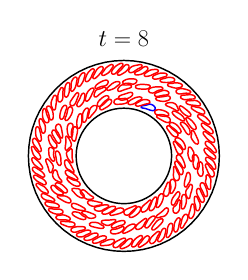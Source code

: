 \begin{tikzpicture}[scale=0.35] 

\begin{axis}[ 
axis equal image, 
scale only axis, 
xmin=-21, 
xmax=21, 
ymin=-21, 
ymax=21, 
hide axis, 
title = {\Huge$t = 8$} 
] 

\addplot [mark=none,black,line width=1.5] table{ 
2.0e+01 0.0e+00 
1.99e+01 1.96e+00 
1.962e+01 3.902e+00 
1.914e+01 5.806e+00 
1.848e+01 7.654e+00 
1.764e+01 9.428e+00 
1.663e+01 1.111e+01 
1.546e+01 1.269e+01 
1.414e+01 1.414e+01 
1.269e+01 1.546e+01 
1.111e+01 1.663e+01 
9.428e+00 1.764e+01 
7.654e+00 1.848e+01 
5.806e+00 1.914e+01 
3.902e+00 1.962e+01 
1.96e+00 1.99e+01 
1.225e-15 2.0e+01 
-1.96e+00 1.99e+01 
-3.902e+00 1.962e+01 
-5.806e+00 1.914e+01 
-7.654e+00 1.848e+01 
-9.428e+00 1.764e+01 
-1.111e+01 1.663e+01 
-1.269e+01 1.546e+01 
-1.414e+01 1.414e+01 
-1.546e+01 1.269e+01 
-1.663e+01 1.111e+01 
-1.764e+01 9.428e+00 
-1.848e+01 7.654e+00 
-1.914e+01 5.806e+00 
-1.962e+01 3.902e+00 
-1.99e+01 1.96e+00 
-2.0e+01 2.449e-15 
-1.99e+01 -1.96e+00 
-1.962e+01 -3.902e+00 
-1.914e+01 -5.806e+00 
-1.848e+01 -7.654e+00 
-1.764e+01 -9.428e+00 
-1.663e+01 -1.111e+01 
-1.546e+01 -1.269e+01 
-1.414e+01 -1.414e+01 
-1.269e+01 -1.546e+01 
-1.111e+01 -1.663e+01 
-9.428e+00 -1.764e+01 
-7.654e+00 -1.848e+01 
-5.806e+00 -1.914e+01 
-3.902e+00 -1.962e+01 
-1.96e+00 -1.99e+01 
-3.674e-15 -2.0e+01 
1.96e+00 -1.99e+01 
3.902e+00 -1.962e+01 
5.806e+00 -1.914e+01 
7.654e+00 -1.848e+01 
9.428e+00 -1.764e+01 
1.111e+01 -1.663e+01 
1.269e+01 -1.546e+01 
1.414e+01 -1.414e+01 
1.546e+01 -1.269e+01 
1.663e+01 -1.111e+01 
1.764e+01 -9.428e+00 
1.848e+01 -7.654e+00 
1.914e+01 -5.806e+00 
1.962e+01 -3.902e+00 
1.99e+01 -1.96e+00 
2.0e+01 0.0e+00 
}; 
\addplot [mark=none,black,line width=1.5] table{ 
1.0e+01 0.0e+00 
9.952e+00 -9.802e-01 
9.808e+00 -1.951e+00 
9.569e+00 -2.903e+00 
9.239e+00 -3.827e+00 
8.819e+00 -4.714e+00 
8.315e+00 -5.556e+00 
7.73e+00 -6.344e+00 
7.071e+00 -7.071e+00 
6.344e+00 -7.73e+00 
5.556e+00 -8.315e+00 
4.714e+00 -8.819e+00 
3.827e+00 -9.239e+00 
2.903e+00 -9.569e+00 
1.951e+00 -9.808e+00 
9.802e-01 -9.952e+00 
6.123e-16 -1.0e+01 
-9.802e-01 -9.952e+00 
-1.951e+00 -9.808e+00 
-2.903e+00 -9.569e+00 
-3.827e+00 -9.239e+00 
-4.714e+00 -8.819e+00 
-5.556e+00 -8.315e+00 
-6.344e+00 -7.73e+00 
-7.071e+00 -7.071e+00 
-7.73e+00 -6.344e+00 
-8.315e+00 -5.556e+00 
-8.819e+00 -4.714e+00 
-9.239e+00 -3.827e+00 
-9.569e+00 -2.903e+00 
-9.808e+00 -1.951e+00 
-9.952e+00 -9.802e-01 
-1.0e+01 -1.225e-15 
-9.952e+00 9.802e-01 
-9.808e+00 1.951e+00 
-9.569e+00 2.903e+00 
-9.239e+00 3.827e+00 
-8.819e+00 4.714e+00 
-8.315e+00 5.556e+00 
-7.73e+00 6.344e+00 
-7.071e+00 7.071e+00 
-6.344e+00 7.73e+00 
-5.556e+00 8.315e+00 
-4.714e+00 8.819e+00 
-3.827e+00 9.239e+00 
-2.903e+00 9.569e+00 
-1.951e+00 9.808e+00 
-9.802e-01 9.952e+00 
-1.837e-15 1.0e+01 
9.802e-01 9.952e+00 
1.951e+00 9.808e+00 
2.903e+00 9.569e+00 
3.827e+00 9.239e+00 
4.714e+00 8.819e+00 
5.556e+00 8.315e+00 
6.344e+00 7.73e+00 
7.071e+00 7.071e+00 
7.73e+00 6.344e+00 
8.315e+00 5.556e+00 
8.819e+00 4.714e+00 
9.239e+00 3.827e+00 
9.569e+00 2.903e+00 
9.808e+00 1.951e+00 
9.952e+00 9.802e-01 
1.0e+01 0.0e+00 
}; 
\addplot [mark=none,blue,line width=1.5] table{ 
5.155e+00 1.078e+01 
5.042e+00 1.075e+01 
4.896e+00 1.07e+01 
4.712e+00 1.065e+01 
4.487e+00 1.059e+01 
4.227e+00 1.055e+01 
3.94e+00 1.052e+01 
3.66e+00 1.041e+01 
3.636e+00 1.014e+01 
3.916e+00 1.003e+01 
4.203e+00 9.995e+00 
4.461e+00 9.94e+00 
4.683e+00 9.876e+00 
4.866e+00 9.815e+00 
5.009e+00 9.764e+00 
5.12e+00 9.724e+00 
5.218e+00 9.689e+00 
5.33e+00 9.65e+00 
5.474e+00 9.603e+00 
5.659e+00 9.55e+00 
5.885e+00 9.505e+00 
6.147e+00 9.494e+00 
6.419e+00 9.58e+00 
6.577e+00 9.831e+00 
6.54e+00 1.013e+01 
6.378e+00 1.039e+01 
6.161e+00 1.058e+01 
5.932e+00 1.071e+01 
5.716e+00 1.079e+01 
5.526e+00 1.083e+01 
5.374e+00 1.083e+01 
5.257e+00 1.081e+01 
5.155e+00 1.078e+01 
}; 
\addplot [mark=none,red,line width=1.5] table{ 
3.265e+00 1.139e+01 
3.163e+00 1.133e+01 
3.03e+00 1.126e+01 
2.862e+00 1.117e+01 
2.665e+00 1.105e+01 
2.478e+00 1.086e+01 
2.463e+00 1.059e+01 
2.716e+00 1.044e+01 
3.026e+00 1.044e+01 
3.329e+00 1.048e+01 
3.61e+00 1.056e+01 
3.862e+00 1.064e+01 
4.08e+00 1.072e+01 
4.263e+00 1.078e+01 
4.41e+00 1.082e+01 
4.526e+00 1.085e+01 
4.627e+00 1.087e+01 
4.743e+00 1.089e+01 
4.893e+00 1.091e+01 
5.082e+00 1.095e+01 
5.294e+00 1.104e+01 
5.443e+00 1.125e+01 
5.375e+00 1.152e+01 
5.127e+00 1.169e+01 
4.828e+00 1.177e+01 
4.525e+00 1.181e+01 
4.236e+00 1.18e+01 
3.976e+00 1.175e+01 
3.76e+00 1.167e+01 
3.589e+00 1.158e+01 
3.457e+00 1.151e+01 
3.355e+00 1.145e+01 
3.265e+00 1.139e+01 
}; 
\addplot [mark=none,red,line width=1.5] table{ 
1.645e+00 1.184e+01 
1.543e+00 1.178e+01 
1.414e+00 1.17e+01 
1.255e+00 1.16e+01 
1.078e+00 1.145e+01 
9.096e-01 1.125e+01 
8.715e-01 1.097e+01 
1.089e+00 1.077e+01 
1.396e+00 1.075e+01 
1.699e+00 1.079e+01 
1.979e+00 1.087e+01 
2.222e+00 1.097e+01 
2.419e+00 1.109e+01 
2.576e+00 1.121e+01 
2.698e+00 1.13e+01 
2.795e+00 1.137e+01 
2.88e+00 1.143e+01 
2.979e+00 1.149e+01 
3.112e+00 1.157e+01 
3.285e+00 1.165e+01 
3.496e+00 1.174e+01 
3.71e+00 1.19e+01 
3.756e+00 1.216e+01 
3.516e+00 1.234e+01 
3.207e+00 1.236e+01 
2.903e+00 1.233e+01 
2.619e+00 1.227e+01 
2.365e+00 1.219e+01 
2.151e+00 1.21e+01 
1.977e+00 1.202e+01 
1.84e+00 1.195e+01 
1.736e+00 1.19e+01 
1.645e+00 1.184e+01 
}; 
\addplot [mark=none,red,line width=1.5] table{ 
-4.109e-01 1.169e+01 
-5.293e-01 1.169e+01 
-6.794e-01 1.171e+01 
-8.584e-01 1.178e+01 
-1.055e+00 1.19e+01 
-1.304e+00 1.198e+01 
-1.585e+00 1.192e+01 
-1.845e+00 1.176e+01 
-2.036e+00 1.152e+01 
-2.082e+00 1.122e+01 
-1.954e+00 1.096e+01 
-1.726e+00 1.084e+01 
-1.497e+00 1.081e+01 
-1.305e+00 1.081e+01 
-1.153e+00 1.082e+01 
-1.034e+00 1.082e+01 
-9.304e-01 1.083e+01 
-8.125e-01 1.083e+01 
-6.61e-01 1.084e+01 
-4.697e-01 1.086e+01 
-2.412e-01 1.088e+01 
1.778e-02 1.093e+01 
2.959e-01 1.1e+01 
5.721e-01 1.112e+01 
7.865e-01 1.134e+01 
8.358e-01 1.163e+01 
6.393e-01 1.183e+01 
3.776e-01 1.181e+01 
1.523e-01 1.176e+01 
-3.667e-02 1.172e+01 
-1.876e-01 1.17e+01 
-3.063e-01 1.169e+01 
-4.109e-01 1.169e+01 
}; 
\addplot [mark=none,red,line width=1.5] table{ 
4.231e-01 1.304e+01 
3.11e-01 1.3e+01 
1.664e-01 1.296e+01 
-1.686e-02 1.29e+01 
-2.374e-01 1.284e+01 
-4.885e-01 1.276e+01 
-7.563e-01 1.265e+01 
-1.005e+00 1.248e+01 
-1.117e+00 1.22e+01 
-9.21e-01 1.199e+01 
-6.335e-01 1.197e+01 
-3.702e-01 1.199e+01 
-1.407e-01 1.202e+01 
5.079e-02 1.204e+01 
2.03e-01 1.204e+01 
3.216e-01 1.204e+01 
4.252e-01 1.203e+01 
5.429e-01 1.203e+01 
6.948e-01 1.203e+01 
8.828e-01 1.207e+01 
1.094e+00 1.216e+01 
1.318e+00 1.23e+01 
1.545e+00 1.248e+01 
1.751e+00 1.27e+01 
1.857e+00 1.299e+01 
1.721e+00 1.325e+01 
1.445e+00 1.331e+01 
1.184e+00 1.328e+01 
9.611e-01 1.322e+01 
7.781e-01 1.316e+01 
6.341e-01 1.311e+01 
5.218e-01 1.307e+01 
4.231e-01 1.304e+01 
}; 
\addplot [mark=none,red,line width=1.5] table{ 
-3.814e+00 1.124e+01 
-3.898e+00 1.115e+01 
-4.009e+00 1.105e+01 
-4.151e+00 1.092e+01 
-4.328e+00 1.077e+01 
-4.539e+00 1.061e+01 
-4.779e+00 1.045e+01 
-5.0e+00 1.024e+01 
-5.062e+00 9.944e+00 
-4.904e+00 9.693e+00 
-4.624e+00 9.654e+00 
-4.379e+00 9.753e+00 
-4.178e+00 9.867e+00 
-4.013e+00 9.965e+00 
-3.883e+00 1.004e+01 
-3.782e+00 1.01e+01 
-3.693e+00 1.016e+01 
-3.593e+00 1.022e+01 
-3.465e+00 1.03e+01 
-3.306e+00 1.041e+01 
-3.122e+00 1.055e+01 
-2.925e+00 1.072e+01 
-2.738e+00 1.094e+01 
-2.598e+00 1.121e+01 
-2.565e+00 1.151e+01 
-2.71e+00 1.177e+01 
-2.978e+00 1.186e+01 
-3.227e+00 1.178e+01 
-3.41e+00 1.164e+01 
-3.549e+00 1.151e+01 
-3.657e+00 1.14e+01 
-3.74e+00 1.131e+01 
-3.814e+00 1.124e+01 
}; 
\addplot [mark=none,red,line width=1.5] table{ 
-5.269e+00 1.146e+01 
-5.336e+00 1.137e+01 
-5.414e+00 1.124e+01 
-5.496e+00 1.106e+01 
-5.562e+00 1.084e+01 
-5.56e+00 1.058e+01 
-5.376e+00 1.038e+01 
-5.078e+00 1.037e+01 
-4.823e+00 1.054e+01 
-4.616e+00 1.077e+01 
-4.427e+00 1.099e+01 
-4.25e+00 1.119e+01 
-4.087e+00 1.135e+01 
-3.943e+00 1.148e+01 
-3.823e+00 1.157e+01 
-3.726e+00 1.164e+01 
-3.64e+00 1.17e+01 
-3.541e+00 1.176e+01 
-3.415e+00 1.185e+01 
-3.27e+00 1.197e+01 
-3.159e+00 1.217e+01 
-3.189e+00 1.243e+01 
-3.408e+00 1.26e+01 
-3.709e+00 1.261e+01 
-4.001e+00 1.251e+01 
-4.267e+00 1.236e+01 
-4.505e+00 1.22e+01 
-4.713e+00 1.203e+01 
-4.887e+00 1.188e+01 
-5.024e+00 1.175e+01 
-5.128e+00 1.164e+01 
-5.205e+00 1.155e+01 
-5.269e+00 1.146e+01 
}; 
\addplot [mark=none,red,line width=1.5] table{ 
-7.216e+00 9.392e+00 
-7.239e+00 9.276e+00 
-7.269e+00 9.127e+00 
-7.311e+00 8.939e+00 
-7.373e+00 8.717e+00 
-7.459e+00 8.468e+00 
-7.535e+00 8.19e+00 
-7.435e+00 7.921e+00 
-7.155e+00 7.983e+00 
-6.968e+00 8.223e+00 
-6.792e+00 8.453e+00 
-6.62e+00 8.654e+00 
-6.465e+00 8.825e+00 
-6.335e+00 8.967e+00 
-6.234e+00 9.081e+00 
-6.157e+00 9.171e+00 
-6.09e+00 9.252e+00 
-6.018e+00 9.345e+00 
-5.929e+00 9.468e+00 
-5.826e+00 9.631e+00 
-5.723e+00 9.837e+00 
-5.643e+00 1.009e+01 
-5.654e+00 1.037e+01 
-5.877e+00 1.056e+01 
-6.183e+00 1.056e+01 
-6.468e+00 1.046e+01 
-6.708e+00 1.03e+01 
-6.896e+00 1.012e+01 
-7.03e+00 9.927e+00 
-7.114e+00 9.753e+00 
-7.163e+00 9.609e+00 
-7.193e+00 9.494e+00 
-7.216e+00 9.392e+00 
}; 
\addplot [mark=none,red,line width=1.5] table{ 
-8.603e+00 8.878e+00 
-8.622e+00 8.761e+00 
-8.634e+00 8.609e+00 
-8.633e+00 8.416e+00 
-8.626e+00 8.185e+00 
-8.626e+00 7.922e+00 
-8.638e+00 7.633e+00 
-8.632e+00 7.33e+00 
-8.495e+00 7.061e+00 
-8.209e+00 7.049e+00 
-8.016e+00 7.261e+00 
-7.896e+00 7.496e+00 
-7.807e+00 7.71e+00 
-7.748e+00 7.893e+00 
-7.712e+00 8.041e+00 
-7.69e+00 8.157e+00 
-7.673e+00 8.26e+00 
-7.655e+00 8.377e+00 
-7.631e+00 8.527e+00 
-7.597e+00 8.717e+00 
-7.547e+00 8.942e+00 
-7.478e+00 9.196e+00 
-7.407e+00 9.475e+00 
-7.403e+00 9.776e+00 
-7.589e+00 1.001e+01 
-7.883e+00 9.984e+00 
-8.107e+00 9.805e+00 
-8.271e+00 9.598e+00 
-8.394e+00 9.403e+00 
-8.482e+00 9.232e+00 
-8.541e+00 9.091e+00 
-8.577e+00 8.979e+00 
-8.603e+00 8.878e+00 
}; 
\addplot [mark=none,red,line width=1.5] table{ 
-9.86e+00 6.613e+00 
-9.848e+00 6.495e+00 
-9.825e+00 6.345e+00 
-9.787e+00 6.157e+00 
-9.727e+00 5.934e+00 
-9.556e+00 5.747e+00 
-9.293e+00 5.825e+00 
-9.121e+00 6.075e+00 
-8.993e+00 6.357e+00 
-8.889e+00 6.644e+00 
-8.822e+00 6.926e+00 
-8.801e+00 7.19e+00 
-8.808e+00 7.421e+00 
-8.818e+00 7.613e+00 
-8.824e+00 7.766e+00 
-8.825e+00 7.885e+00 
-8.824e+00 7.989e+00 
-8.82e+00 8.107e+00 
-8.811e+00 8.258e+00 
-8.807e+00 8.45e+00 
-8.854e+00 8.674e+00 
-9.045e+00 8.841e+00 
-9.313e+00 8.77e+00 
-9.493e+00 8.527e+00 
-9.615e+00 8.242e+00 
-9.707e+00 7.951e+00 
-9.777e+00 7.67e+00 
-9.825e+00 7.41e+00 
-9.854e+00 7.181e+00 
-9.867e+00 6.989e+00 
-9.87e+00 6.836e+00 
-9.867e+00 6.717e+00 
-9.86e+00 6.613e+00 
}; 
\addplot [mark=none,red,line width=1.5] table{ 
-1.07e+01 4.904e+00 
-1.071e+01 4.786e+00 
-1.072e+01 4.634e+00 
-1.075e+01 4.444e+00 
-1.08e+01 4.22e+00 
-1.089e+01 3.971e+00 
-1.091e+01 3.686e+00 
-1.081e+01 3.4e+00 
-1.061e+01 3.164e+00 
-1.032e+01 3.102e+00 
-1.012e+01 3.299e+00 
-1.005e+01 3.552e+00 
-1.0e+01 3.778e+00 
-9.962e+00 3.966e+00 
-9.929e+00 4.115e+00 
-9.903e+00 4.231e+00 
-9.879e+00 4.332e+00 
-9.852e+00 4.447e+00 
-9.818e+00 4.595e+00 
-9.778e+00 4.783e+00 
-9.738e+00 5.009e+00 
-9.709e+00 5.271e+00 
-9.717e+00 5.558e+00 
-9.821e+00 5.84e+00 
-1.003e+01 6.061e+00 
-1.032e+01 6.12e+00 
-1.055e+01 5.95e+00 
-1.063e+01 5.7e+00 
-1.066e+01 5.471e+00 
-1.068e+01 5.279e+00 
-1.069e+01 5.127e+00 
-1.069e+01 5.009e+00 
-1.07e+01 4.904e+00 
}; 
\addplot [mark=none,red,line width=1.5] table{ 
-1.187e+01 5.58e+00 
-1.187e+01 5.461e+00 
-1.186e+01 5.31e+00 
-1.184e+01 5.119e+00 
-1.181e+01 4.891e+00 
-1.175e+01 4.635e+00 
-1.166e+01 4.363e+00 
-1.152e+01 4.094e+00 
-1.129e+01 3.885e+00 
-1.102e+01 3.962e+00 
-1.097e+01 4.243e+00 
-1.098e+01 4.507e+00 
-1.099e+01 4.738e+00 
-1.098e+01 4.931e+00 
-1.098e+01 5.082e+00 
-1.097e+01 5.2e+00 
-1.095e+01 5.303e+00 
-1.093e+01 5.42e+00 
-1.089e+01 5.566e+00 
-1.082e+01 5.745e+00 
-1.072e+01 5.952e+00 
-1.064e+01 6.201e+00 
-1.068e+01 6.483e+00 
-1.086e+01 6.73e+00 
-1.113e+01 6.856e+00 
-1.143e+01 6.79e+00 
-1.164e+01 6.596e+00 
-1.176e+01 6.364e+00 
-1.183e+01 6.143e+00 
-1.186e+01 5.953e+00 
-1.187e+01 5.802e+00 
-1.187e+01 5.683e+00 
-1.187e+01 5.58e+00 
}; 
\addplot [mark=none,red,line width=1.5] table{ 
-1.186e+01 9.195e-01 
-1.194e+01 8.339e-01 
-1.2e+01 6.977e-01 
-1.203e+01 5.071e-01 
-1.2e+01 2.769e-01 
-1.194e+01 1.942e-02 
-1.185e+01 -2.551e-01 
-1.172e+01 -5.286e-01 
-1.154e+01 -7.824e-01 
-1.135e+01 -1.02e+00 
-1.116e+01 -1.245e+00 
-1.095e+01 -1.407e+00 
-1.073e+01 -1.38e+00 
-1.066e+01 -1.206e+00 
-1.069e+01 -1.057e+00 
-1.072e+01 -9.439e-01 
-1.075e+01 -8.448e-01 
-1.078e+01 -7.309e-01 
-1.081e+01 -5.819e-01 
-1.083e+01 -3.916e-01 
-1.084e+01 -1.619e-01 
-1.085e+01 1.009e-01 
-1.084e+01 3.889e-01 
-1.083e+01 6.931e-01 
-1.082e+01 1.004e+00 
-1.085e+01 1.308e+00 
-1.104e+01 1.522e+00 
-1.127e+01 1.44e+00 
-1.14e+01 1.251e+00 
-1.154e+01 1.113e+00 
-1.167e+01 1.034e+00 
-1.177e+01 9.781e-01 
-1.186e+01 9.195e-01 
}; 
\addplot [mark=none,red,line width=1.5] table{ 
-1.215e+01 3.13e+00 
-1.215e+01 3.012e+00 
-1.216e+01 2.86e+00 
-1.217e+01 2.669e+00 
-1.22e+01 2.44e+00 
-1.224e+01 2.181e+00 
-1.228e+01 1.897e+00 
-1.23e+01 1.594e+00 
-1.222e+01 1.297e+00 
-1.197e+01 1.154e+00 
-1.175e+01 1.326e+00 
-1.16e+01 1.542e+00 
-1.142e+01 1.686e+00 
-1.126e+01 1.791e+00 
-1.115e+01 1.896e+00 
-1.108e+01 1.995e+00 
-1.105e+01 2.092e+00 
-1.102e+01 2.208e+00 
-1.101e+01 2.36e+00 
-1.103e+01 2.552e+00 
-1.109e+01 2.776e+00 
-1.118e+01 3.021e+00 
-1.131e+01 3.28e+00 
-1.146e+01 3.541e+00 
-1.164e+01 3.797e+00 
-1.181e+01 4.052e+00 
-1.206e+01 4.143e+00 
-1.219e+01 3.926e+00 
-1.218e+01 3.695e+00 
-1.216e+01 3.503e+00 
-1.215e+01 3.351e+00 
-1.215e+01 3.233e+00 
-1.215e+01 3.13e+00 
}; 
\addplot [mark=none,red,line width=1.5] table{ 
-1.2e+01 -2.584e+00 
-1.192e+01 -2.668e+00 
-1.18e+01 -2.761e+00 
-1.163e+01 -2.858e+00 
-1.142e+01 -2.959e+00 
-1.119e+01 -3.088e+00 
-1.097e+01 -3.266e+00 
-1.072e+01 -3.442e+00 
-1.045e+01 -3.358e+00 
-1.048e+01 -3.067e+00 
-1.063e+01 -2.819e+00 
-1.076e+01 -2.588e+00 
-1.087e+01 -2.382e+00 
-1.095e+01 -2.21e+00 
-1.102e+01 -2.075e+00 
-1.108e+01 -1.97e+00 
-1.113e+01 -1.88e+00 
-1.119e+01 -1.779e+00 
-1.127e+01 -1.65e+00 
-1.137e+01 -1.489e+00 
-1.15e+01 -1.296e+00 
-1.165e+01 -1.081e+00 
-1.185e+01 -8.812e-01 
-1.214e+01 -8.274e-01 
-1.236e+01 -1.03e+00 
-1.242e+01 -1.328e+00 
-1.24e+01 -1.616e+00 
-1.235e+01 -1.876e+00 
-1.229e+01 -2.097e+00 
-1.221e+01 -2.274e+00 
-1.214e+01 -2.407e+00 
-1.207e+01 -2.504e+00 
-1.2e+01 -2.584e+00 
}; 
\addplot [mark=none,red,line width=1.5] table{ 
-1.069e+01 -4.702e+00 
-1.059e+01 -4.75e+00 
-1.045e+01 -4.816e+00 
-1.028e+01 -4.902e+00 
-1.007e+01 -5.0e+00 
-9.812e+00 -5.035e+00 
-9.641e+00 -4.831e+00 
-9.754e+00 -4.554e+00 
-9.958e+00 -4.319e+00 
-1.017e+01 -4.1e+00 
-1.038e+01 -3.897e+00 
-1.058e+01 -3.722e+00 
-1.076e+01 -3.584e+00 
-1.093e+01 -3.48e+00 
-1.106e+01 -3.401e+00 
-1.116e+01 -3.34e+00 
-1.125e+01 -3.287e+00 
-1.135e+01 -3.226e+00 
-1.148e+01 -3.148e+00 
-1.165e+01 -3.059e+00 
-1.187e+01 -2.997e+00 
-1.212e+01 -3.056e+00 
-1.227e+01 -3.292e+00 
-1.224e+01 -3.592e+00 
-1.209e+01 -3.866e+00 
-1.19e+01 -4.1e+00 
-1.167e+01 -4.28e+00 
-1.144e+01 -4.403e+00 
-1.122e+01 -4.489e+00 
-1.104e+01 -4.559e+00 
-1.09e+01 -4.615e+00 
-1.079e+01 -4.66e+00 
-1.069e+01 -4.702e+00 
}; 
\addplot [mark=none,red,line width=1.5] table{ 
-1.04e+01 -6.182e+00 
-1.029e+01 -6.226e+00 
-1.014e+01 -6.275e+00 
-9.958e+00 -6.323e+00 
-9.73e+00 -6.352e+00 
-9.47e+00 -6.324e+00 
-9.232e+00 -6.171e+00 
-9.164e+00 -5.883e+00 
-9.298e+00 -5.607e+00 
-9.517e+00 -5.395e+00 
-9.767e+00 -5.248e+00 
-1.002e+01 -5.173e+00 
-1.025e+01 -5.127e+00 
-1.044e+01 -5.082e+00 
-1.058e+01 -5.037e+00 
-1.07e+01 -4.997e+00 
-1.079e+01 -4.958e+00 
-1.09e+01 -4.909e+00 
-1.103e+01 -4.839e+00 
-1.12e+01 -4.743e+00 
-1.14e+01 -4.624e+00 
-1.164e+01 -4.533e+00 
-1.19e+01 -4.643e+00 
-1.189e+01 -4.935e+00 
-1.171e+01 -5.19e+00 
-1.15e+01 -5.412e+00 
-1.129e+01 -5.607e+00 
-1.108e+01 -5.773e+00 
-1.089e+01 -5.908e+00 
-1.073e+01 -6.011e+00 
-1.06e+01 -6.086e+00 
-1.049e+01 -6.139e+00 
-1.04e+01 -6.182e+00 
}; 
\addplot [mark=none,red,line width=1.5] table{ 
-8.399e+00 -8.155e+00 
-8.351e+00 -8.263e+00 
-8.315e+00 -8.41e+00 
-8.283e+00 -8.6e+00 
-8.18e+00 -8.805e+00 
-7.972e+00 -8.967e+00 
-7.702e+00 -9.072e+00 
-7.398e+00 -9.11e+00 
-7.086e+00 -9.093e+00 
-6.78e+00 -9.062e+00 
-6.498e+00 -8.988e+00 
-6.356e+00 -8.779e+00 
-6.459e+00 -8.581e+00 
-6.621e+00 -8.477e+00 
-6.756e+00 -8.405e+00 
-6.858e+00 -8.346e+00 
-6.946e+00 -8.29e+00 
-7.043e+00 -8.223e+00 
-7.164e+00 -8.132e+00 
-7.312e+00 -8.011e+00 
-7.486e+00 -7.86e+00 
-7.681e+00 -7.684e+00 
-7.895e+00 -7.492e+00 
-8.13e+00 -7.299e+00 
-8.394e+00 -7.137e+00 
-8.691e+00 -7.083e+00 
-8.905e+00 -7.258e+00 
-8.876e+00 -7.515e+00 
-8.752e+00 -7.71e+00 
-8.628e+00 -7.857e+00 
-8.527e+00 -7.972e+00 
-8.454e+00 -8.066e+00 
-8.399e+00 -8.155e+00 
}; 
\addplot [mark=none,red,line width=1.5] table{ 
-1.016e+01 -7.989e+00 
-1.008e+01 -8.075e+00 
-9.966e+00 -8.179e+00 
-9.818e+00 -8.301e+00 
-9.63e+00 -8.434e+00 
-9.404e+00 -8.568e+00 
-9.147e+00 -8.696e+00 
-8.862e+00 -8.803e+00 
-8.555e+00 -8.811e+00 
-8.437e+00 -8.563e+00 
-8.613e+00 -8.336e+00 
-8.801e+00 -8.15e+00 
-8.951e+00 -7.974e+00 
-9.051e+00 -7.811e+00 
-9.1e+00 -7.667e+00 
-9.117e+00 -7.55e+00 
-9.12e+00 -7.447e+00 
-9.122e+00 -7.329e+00 
-9.147e+00 -7.179e+00 
-9.248e+00 -7.018e+00 
-9.445e+00 -6.904e+00 
-9.704e+00 -6.858e+00 
-9.991e+00 -6.843e+00 
-1.029e+01 -6.813e+00 
-1.06e+01 -6.791e+00 
-1.087e+01 -6.921e+00 
-1.086e+01 -7.196e+00 
-1.069e+01 -7.393e+00 
-1.052e+01 -7.557e+00 
-1.04e+01 -7.703e+00 
-1.03e+01 -7.82e+00 
-1.023e+01 -7.911e+00 
-1.016e+01 -7.989e+00 
}; 
\addplot [mark=none,red,line width=1.5] table{ 
-6.069e+00 -1.053e+01 
-5.954e+00 -1.051e+01 
-5.807e+00 -1.047e+01 
-5.621e+00 -1.041e+01 
-5.396e+00 -1.036e+01 
-5.136e+00 -1.032e+01 
-4.852e+00 -1.028e+01 
-4.588e+00 -1.014e+01 
-4.609e+00 -9.856e+00 
-4.89e+00 -9.748e+00 
-5.175e+00 -9.697e+00 
-5.433e+00 -9.638e+00 
-5.656e+00 -9.579e+00 
-5.843e+00 -9.531e+00 
-5.991e+00 -9.495e+00 
-6.107e+00 -9.471e+00 
-6.209e+00 -9.452e+00 
-6.325e+00 -9.433e+00 
-6.477e+00 -9.413e+00 
-6.668e+00 -9.393e+00 
-6.898e+00 -9.373e+00 
-7.161e+00 -9.365e+00 
-7.438e+00 -9.434e+00 
-7.611e+00 -9.671e+00 
-7.542e+00 -9.966e+00 
-7.335e+00 -1.019e+01 
-7.094e+00 -1.035e+01 
-6.853e+00 -1.046e+01 
-6.632e+00 -1.052e+01 
-6.442e+00 -1.055e+01 
-6.29e+00 -1.056e+01 
-6.172e+00 -1.055e+01 
-6.069e+00 -1.053e+01 
}; 
\addplot [mark=none,red,line width=1.5] table{ 
-4.578e+00 -1.143e+01 
-4.475e+00 -1.137e+01 
-4.346e+00 -1.129e+01 
-4.182e+00 -1.118e+01 
-3.981e+00 -1.107e+01 
-3.744e+00 -1.095e+01 
-3.48e+00 -1.083e+01 
-3.229e+00 -1.066e+01 
-3.203e+00 -1.038e+01 
-3.468e+00 -1.025e+01 
-3.757e+00 -1.024e+01 
-4.021e+00 -1.026e+01 
-4.251e+00 -1.028e+01 
-4.441e+00 -1.032e+01 
-4.589e+00 -1.035e+01 
-4.704e+00 -1.038e+01 
-4.805e+00 -1.041e+01 
-4.919e+00 -1.044e+01 
-5.065e+00 -1.048e+01 
-5.25e+00 -1.053e+01 
-5.474e+00 -1.058e+01 
-5.731e+00 -1.064e+01 
-6.004e+00 -1.073e+01 
-6.196e+00 -1.095e+01 
-6.126e+00 -1.124e+01 
-5.883e+00 -1.142e+01 
-5.611e+00 -1.152e+01 
-5.352e+00 -1.157e+01 
-5.12e+00 -1.158e+01 
-4.929e+00 -1.156e+01 
-4.782e+00 -1.152e+01 
-4.672e+00 -1.147e+01 
-4.578e+00 -1.143e+01 
}; 
\addplot [mark=none,red,line width=1.5] table{ 
-2.509e+00 -1.155e+01 
-2.409e+00 -1.149e+01 
-2.28e+00 -1.141e+01 
-2.116e+00 -1.131e+01 
-1.925e+00 -1.118e+01 
-1.751e+00 -1.099e+01 
-1.752e+00 -1.071e+01 
-2.005e+00 -1.056e+01 
-2.314e+00 -1.056e+01 
-2.615e+00 -1.06e+01 
-2.894e+00 -1.069e+01 
-3.133e+00 -1.08e+01 
-3.329e+00 -1.092e+01 
-3.49e+00 -1.103e+01 
-3.619e+00 -1.111e+01 
-3.721e+00 -1.117e+01 
-3.811e+00 -1.122e+01 
-3.914e+00 -1.128e+01 
-4.049e+00 -1.135e+01 
-4.219e+00 -1.143e+01 
-4.416e+00 -1.156e+01 
-4.583e+00 -1.175e+01 
-4.566e+00 -1.203e+01 
-4.316e+00 -1.219e+01 
-4.008e+00 -1.221e+01 
-3.706e+00 -1.216e+01 
-3.428e+00 -1.209e+01 
-3.183e+00 -1.198e+01 
-2.983e+00 -1.187e+01 
-2.822e+00 -1.176e+01 
-2.696e+00 -1.168e+01 
-2.596e+00 -1.161e+01 
-2.509e+00 -1.155e+01 
}; 
\addplot [mark=none,red,line width=1.5] table{ 
-1.172e+00 -1.213e+01 
-1.058e+00 -1.209e+01 
-9.131e-01 -1.205e+01 
-7.32e-01 -1.198e+01 
-5.2e-01 -1.189e+01 
-2.905e-01 -1.176e+01 
-8.079e-02 -1.157e+01 
-2.353e-02 -1.128e+01 
-1.967e-01 -1.103e+01 
-4.77e-01 -1.092e+01 
-7.652e-01 -1.09e+01 
-1.028e+00 -1.093e+01 
-1.253e+00 -1.098e+01 
-1.432e+00 -1.105e+01 
-1.564e+00 -1.113e+01 
-1.66e+00 -1.12e+01 
-1.741e+00 -1.126e+01 
-1.831e+00 -1.134e+01 
-1.947e+00 -1.144e+01 
-2.1e+00 -1.156e+01 
-2.293e+00 -1.168e+01 
-2.523e+00 -1.181e+01 
-2.773e+00 -1.196e+01 
-2.944e+00 -1.219e+01 
-2.787e+00 -1.243e+01 
-2.485e+00 -1.244e+01 
-2.201e+00 -1.239e+01 
-1.944e+00 -1.233e+01 
-1.719e+00 -1.227e+01 
-1.533e+00 -1.223e+01 
-1.386e+00 -1.219e+01 
-1.272e+00 -1.216e+01 
-1.172e+00 -1.213e+01 
}; 
\addplot [mark=none,red,line width=1.5] table{ 
1.44e+00 -1.19e+01 
1.518e+00 -1.181e+01 
1.621e+00 -1.17e+01 
1.754e+00 -1.156e+01 
1.921e+00 -1.14e+01 
2.12e+00 -1.123e+01 
2.343e+00 -1.105e+01 
2.559e+00 -1.083e+01 
2.634e+00 -1.054e+01 
2.382e+00 -1.042e+01 
2.111e+00 -1.052e+01 
1.87e+00 -1.063e+01 
1.658e+00 -1.072e+01 
1.479e+00 -1.079e+01 
1.336e+00 -1.085e+01 
1.225e+00 -1.089e+01 
1.127e+00 -1.092e+01 
1.017e+00 -1.096e+01 
8.743e-01 -1.102e+01 
6.963e-01 -1.109e+01 
4.878e-01 -1.119e+01 
2.655e-01 -1.133e+01 
7.556e-02 -1.154e+01 
4.572e-03 -1.183e+01 
8.388e-02 -1.213e+01 
2.935e-01 -1.234e+01 
5.664e-01 -1.243e+01 
8.271e-01 -1.24e+01 
1.034e+00 -1.23e+01 
1.184e+00 -1.218e+01 
1.291e+00 -1.207e+01 
1.371e+00 -1.198e+01 
1.44e+00 -1.19e+01 
}; 
\addplot [mark=none,red,line width=1.5] table{ 
2.795e+00 -1.223e+01 
2.884e+00 -1.216e+01 
2.995e+00 -1.205e+01 
3.128e+00 -1.191e+01 
3.272e+00 -1.173e+01 
3.406e+00 -1.15e+01 
3.497e+00 -1.123e+01 
3.506e+00 -1.093e+01 
3.344e+00 -1.068e+01 
3.053e+00 -1.062e+01 
2.796e+00 -1.074e+01 
2.613e+00 -1.093e+01 
2.469e+00 -1.111e+01 
2.354e+00 -1.127e+01 
2.261e+00 -1.139e+01 
2.188e+00 -1.148e+01 
2.121e+00 -1.156e+01 
2.043e+00 -1.165e+01 
1.938e+00 -1.176e+01 
1.797e+00 -1.189e+01 
1.619e+00 -1.204e+01 
1.408e+00 -1.22e+01 
1.2e+00 -1.239e+01 
1.118e+00 -1.268e+01 
1.321e+00 -1.289e+01 
1.623e+00 -1.288e+01 
1.898e+00 -1.28e+01 
2.137e+00 -1.268e+01 
2.337e+00 -1.257e+01 
2.498e+00 -1.246e+01 
2.621e+00 -1.237e+01 
2.715e+00 -1.23e+01 
2.795e+00 -1.223e+01 
}; 
\addplot [mark=none,red,line width=1.5] table{ 
5.249e+00 -1.051e+01 
5.296e+00 -1.04e+01 
5.36e+00 -1.027e+01 
5.446e+00 -1.009e+01 
5.556e+00 -9.891e+00 
5.679e+00 -9.658e+00 
5.728e+00 -9.379e+00 
5.495e+00 -9.234e+00 
5.239e+00 -9.402e+00 
5.017e+00 -9.612e+00 
4.798e+00 -9.802e+00 
4.593e+00 -9.969e+00 
4.413e+00 -1.011e+01 
4.266e+00 -1.024e+01 
4.152e+00 -1.034e+01 
4.066e+00 -1.042e+01 
3.994e+00 -1.05e+01 
3.917e+00 -1.058e+01 
3.826e+00 -1.071e+01 
3.729e+00 -1.087e+01 
3.644e+00 -1.108e+01 
3.591e+00 -1.134e+01 
3.656e+00 -1.161e+01 
3.909e+00 -1.177e+01 
4.214e+00 -1.173e+01 
4.488e+00 -1.16e+01 
4.719e+00 -1.143e+01 
4.899e+00 -1.123e+01 
5.023e+00 -1.104e+01 
5.106e+00 -1.086e+01 
5.165e+00 -1.072e+01 
5.209e+00 -1.061e+01 
5.249e+00 -1.051e+01 
}; 
\addplot [mark=none,red,line width=1.5] table{ 
6.676e+00 -1.013e+01 
6.702e+00 -1.002e+01 
6.737e+00 -9.871e+00 
6.783e+00 -9.684e+00 
6.841e+00 -9.461e+00 
6.9e+00 -9.204e+00 
6.925e+00 -8.917e+00 
6.793e+00 -8.653e+00 
6.5e+00 -8.651e+00 
6.275e+00 -8.855e+00 
6.105e+00 -9.09e+00 
5.976e+00 -9.321e+00 
5.887e+00 -9.535e+00 
5.822e+00 -9.716e+00 
5.769e+00 -9.859e+00 
5.727e+00 -9.97e+00 
5.689e+00 -1.007e+01 
5.644e+00 -1.018e+01 
5.585e+00 -1.032e+01 
5.507e+00 -1.049e+01 
5.412e+00 -1.07e+01 
5.32e+00 -1.095e+01 
5.3e+00 -1.123e+01 
5.481e+00 -1.146e+01 
5.783e+00 -1.145e+01 
6.042e+00 -1.13e+01 
6.25e+00 -1.109e+01 
6.409e+00 -1.088e+01 
6.518e+00 -1.068e+01 
6.584e+00 -1.05e+01 
6.625e+00 -1.035e+01 
6.653e+00 -1.024e+01 
6.676e+00 -1.013e+01 
}; 
\addplot [mark=none,red,line width=1.5] table{ 
8.173e+00 -9.13e+00 
8.204e+00 -9.016e+00 
8.237e+00 -8.868e+00 
8.267e+00 -8.678e+00 
8.28e+00 -8.448e+00 
8.251e+00 -8.188e+00 
8.096e+00 -7.952e+00 
7.803e+00 -7.918e+00 
7.542e+00 -8.08e+00 
7.352e+00 -8.317e+00 
7.219e+00 -8.575e+00 
7.145e+00 -8.829e+00 
7.109e+00 -9.058e+00 
7.086e+00 -9.249e+00 
7.067e+00 -9.401e+00 
7.049e+00 -9.519e+00 
7.031e+00 -9.621e+00 
7.007e+00 -9.737e+00 
6.971e+00 -9.884e+00 
6.915e+00 -1.007e+01 
6.841e+00 -1.029e+01 
6.789e+00 -1.054e+01 
6.897e+00 -1.08e+01 
7.184e+00 -1.08e+01 
7.41e+00 -1.059e+01 
7.589e+00 -1.034e+01 
7.744e+00 -1.01e+01 
7.874e+00 -9.869e+00 
7.975e+00 -9.661e+00 
8.051e+00 -9.485e+00 
8.105e+00 -9.342e+00 
8.143e+00 -9.229e+00 
8.173e+00 -9.13e+00 
}; 
\addplot [mark=none,red,line width=1.5] table{ 
9.536e+00 -7.052e+00 
9.542e+00 -6.933e+00 
9.55e+00 -6.781e+00 
9.56e+00 -6.589e+00 
9.574e+00 -6.358e+00 
9.594e+00 -6.095e+00 
9.605e+00 -5.807e+00 
9.5e+00 -5.529e+00 
9.216e+00 -5.52e+00 
9.054e+00 -5.774e+00 
8.951e+00 -6.045e+00 
8.853e+00 -6.291e+00 
8.762e+00 -6.504e+00 
8.683e+00 -6.679e+00 
8.621e+00 -6.819e+00 
8.574e+00 -6.927e+00 
8.533e+00 -7.023e+00 
8.488e+00 -7.132e+00 
8.434e+00 -7.274e+00 
8.374e+00 -7.456e+00 
8.321e+00 -7.68e+00 
8.309e+00 -7.942e+00 
8.398e+00 -8.214e+00 
8.609e+00 -8.425e+00 
8.909e+00 -8.464e+00 
9.171e+00 -8.316e+00 
9.347e+00 -8.088e+00 
9.451e+00 -7.845e+00 
9.497e+00 -7.619e+00 
9.515e+00 -7.427e+00 
9.524e+00 -7.275e+00 
9.53e+00 -7.156e+00 
9.536e+00 -7.052e+00 
}; 
\addplot [mark=none,red,line width=1.5] table{ 
1.085e+01 -6.03e+00 
1.085e+01 -5.912e+00 
1.084e+01 -5.76e+00 
1.081e+01 -5.57e+00 
1.075e+01 -5.35e+00 
1.061e+01 -5.124e+00 
1.039e+01 -4.948e+00 
1.009e+01 -4.912e+00 
9.826e+00 -5.062e+00 
9.694e+00 -5.333e+00 
9.692e+00 -5.622e+00 
9.747e+00 -5.881e+00 
9.797e+00 -6.108e+00 
9.827e+00 -6.298e+00 
9.839e+00 -6.45e+00 
9.842e+00 -6.569e+00 
9.838e+00 -6.673e+00 
9.829e+00 -6.79e+00 
9.807e+00 -6.941e+00 
9.768e+00 -7.129e+00 
9.71e+00 -7.351e+00 
9.67e+00 -7.61e+00 
9.801e+00 -7.85e+00 
1.008e+01 -7.802e+00 
1.028e+01 -7.562e+00 
1.043e+01 -7.301e+00 
1.057e+01 -7.046e+00 
1.068e+01 -6.806e+00 
1.076e+01 -6.588e+00 
1.081e+01 -6.402e+00 
1.083e+01 -6.252e+00 
1.085e+01 -6.134e+00 
1.085e+01 -6.03e+00 
}; 
\addplot [mark=none,red,line width=1.5] table{ 
1.137e+01 -3.6e+00 
1.131e+01 -3.497e+00 
1.124e+01 -3.364e+00 
1.115e+01 -3.192e+00 
1.106e+01 -2.981e+00 
1.097e+01 -2.733e+00 
1.088e+01 -2.459e+00 
1.071e+01 -2.213e+00 
1.045e+01 -2.3e+00 
1.042e+01 -2.601e+00 
1.043e+01 -2.89e+00 
1.043e+01 -3.155e+00 
1.042e+01 -3.386e+00 
1.04e+01 -3.578e+00 
1.039e+01 -3.729e+00 
1.039e+01 -3.848e+00 
1.038e+01 -3.951e+00 
1.038e+01 -4.069e+00 
1.039e+01 -4.221e+00 
1.041e+01 -4.412e+00 
1.046e+01 -4.636e+00 
1.057e+01 -4.875e+00 
1.077e+01 -5.085e+00 
1.105e+01 -5.185e+00 
1.134e+01 -5.105e+00 
1.154e+01 -4.878e+00 
1.163e+01 -4.605e+00 
1.165e+01 -4.341e+00 
1.161e+01 -4.113e+00 
1.155e+01 -3.931e+00 
1.148e+01 -3.794e+00 
1.142e+01 -3.691e+00 
1.137e+01 -3.6e+00 
}; 
\addplot [mark=none,red,line width=1.5] table{ 
1.185e+01 -2.031e+00 
1.178e+01 -1.936e+00 
1.169e+01 -1.813e+00 
1.158e+01 -1.657e+00 
1.145e+01 -1.47e+00 
1.128e+01 -1.264e+00 
1.105e+01 -1.096e+00 
1.077e+01 -1.154e+00 
1.067e+01 -1.44e+00 
1.071e+01 -1.742e+00 
1.08e+01 -2.018e+00 
1.092e+01 -2.254e+00 
1.104e+01 -2.455e+00 
1.113e+01 -2.623e+00 
1.12e+01 -2.758e+00 
1.126e+01 -2.863e+00 
1.131e+01 -2.956e+00 
1.136e+01 -3.062e+00 
1.142e+01 -3.199e+00 
1.15e+01 -3.375e+00 
1.16e+01 -3.585e+00 
1.174e+01 -3.806e+00 
1.198e+01 -3.94e+00 
1.225e+01 -3.819e+00 
1.238e+01 -3.538e+00 
1.24e+01 -3.235e+00 
1.238e+01 -2.947e+00 
1.23e+01 -2.695e+00 
1.219e+01 -2.491e+00 
1.208e+01 -2.333e+00 
1.199e+01 -2.21e+00 
1.192e+01 -2.115e+00 
1.185e+01 -2.031e+00 
}; 
\addplot [mark=none,red,line width=1.5] table{ 
1.237e+01 -7.349e-01 
1.232e+01 -6.286e-01 
1.224e+01 -4.937e-01 
1.215e+01 -3.279e-01 
1.202e+01 -1.377e-01 
1.184e+01 6.098e-02 
1.161e+01 2.265e-01 
1.131e+01 2.314e-01 
1.108e+01 3.33e-02 
1.099e+01 -2.544e-01 
1.101e+01 -5.418e-01 
1.111e+01 -7.888e-01 
1.124e+01 -9.782e-01 
1.137e+01 -1.117e+00 
1.148e+01 -1.223e+00 
1.157e+01 -1.306e+00 
1.164e+01 -1.381e+00 
1.172e+01 -1.468e+00 
1.182e+01 -1.585e+00 
1.194e+01 -1.738e+00 
1.206e+01 -1.932e+00 
1.219e+01 -2.162e+00 
1.234e+01 -2.403e+00 
1.261e+01 -2.521e+00 
1.282e+01 -2.313e+00 
1.281e+01 -2.01e+00 
1.275e+01 -1.728e+00 
1.267e+01 -1.475e+00 
1.259e+01 -1.257e+00 
1.252e+01 -1.078e+00 
1.246e+01 -9.373e-01 
1.241e+01 -8.292e-01 
1.237e+01 -7.349e-01 
}; 
\addplot [mark=none,red,line width=1.5] table{ 
1.15e+01 2.11e+00 
1.142e+01 2.198e+00 
1.132e+01 2.313e+00 
1.12e+01 2.464e+00 
1.107e+01 2.65e+00 
1.091e+01 2.859e+00 
1.068e+01 3.03e+00 
1.04e+01 2.964e+00 
1.037e+01 2.668e+00 
1.048e+01 2.385e+00 
1.06e+01 2.119e+00 
1.07e+01 1.874e+00 
1.078e+01 1.658e+00 
1.085e+01 1.478e+00 
1.09e+01 1.336e+00 
1.095e+01 1.226e+00 
1.099e+01 1.13e+00 
1.103e+01 1.023e+00 
1.11e+01 8.869e-01 
1.12e+01 7.212e-01 
1.134e+01 5.404e-01 
1.155e+01 3.926e-01 
1.184e+01 3.744e-01 
1.21e+01 5.082e-01 
1.228e+01 7.57e-01 
1.232e+01 1.056e+00 
1.222e+01 1.327e+00 
1.206e+01 1.536e+00 
1.19e+01 1.703e+00 
1.176e+01 1.84e+00 
1.166e+01 1.948e+00 
1.157e+01 2.034e+00 
1.15e+01 2.11e+00 
}; 
\addplot [mark=none,red,line width=1.5] table{ 
1.229e+01 3.129e+00 
1.221e+01 3.218e+00 
1.211e+01 3.327e+00 
1.196e+01 3.455e+00 
1.178e+01 3.592e+00 
1.155e+01 3.719e+00 
1.127e+01 3.807e+00 
1.097e+01 3.787e+00 
1.076e+01 3.576e+00 
1.075e+01 3.277e+00 
1.09e+01 3.03e+00 
1.109e+01 2.848e+00 
1.127e+01 2.704e+00 
1.142e+01 2.586e+00 
1.154e+01 2.488e+00 
1.163e+01 2.41e+00 
1.171e+01 2.338e+00 
1.179e+01 2.254e+00 
1.189e+01 2.14e+00 
1.201e+01 1.988e+00 
1.213e+01 1.792e+00 
1.226e+01 1.563e+00 
1.245e+01 1.356e+00 
1.274e+01 1.358e+00 
1.289e+01 1.62e+00 
1.287e+01 1.923e+00 
1.28e+01 2.203e+00 
1.271e+01 2.451e+00 
1.261e+01 2.659e+00 
1.251e+01 2.825e+00 
1.243e+01 2.952e+00 
1.236e+01 3.047e+00 
1.229e+01 3.129e+00 
}; 
\addplot [mark=none,red,line width=1.5] table{ 
1.048e+01 5.386e+00 
1.038e+01 5.461e+00 
1.027e+01 5.559e+00 
1.012e+01 5.685e+00 
9.956e+00 5.844e+00 
9.777e+00 6.038e+00 
9.573e+00 6.241e+00 
9.289e+00 6.335e+00 
9.025e+00 6.191e+00 
8.987e+00 5.898e+00 
9.117e+00 5.641e+00 
9.271e+00 5.426e+00 
9.408e+00 5.24e+00 
9.522e+00 5.086e+00 
9.614e+00 4.965e+00 
9.686e+00 4.871e+00 
9.75e+00 4.789e+00 
9.824e+00 4.698e+00 
9.923e+00 4.582e+00 
1.005e+01 4.442e+00 
1.022e+01 4.284e+00 
1.043e+01 4.128e+00 
1.069e+01 4.003e+00 
1.099e+01 3.975e+00 
1.125e+01 4.126e+00 
1.135e+01 4.407e+00 
1.127e+01 4.681e+00 
1.11e+01 4.882e+00 
1.092e+01 5.033e+00 
1.077e+01 5.153e+00 
1.065e+01 5.247e+00 
1.056e+01 5.321e+00 
1.048e+01 5.386e+00 
}; 
\addplot [mark=none,red,line width=1.5] table{ 
1.087e+01 6.648e+00 
1.077e+01 6.713e+00 
1.064e+01 6.79e+00 
1.046e+01 6.874e+00 
1.025e+01 6.954e+00 
9.992e+00 7.006e+00 
9.71e+00 6.965e+00 
9.542e+00 6.726e+00 
9.6e+00 6.427e+00 
9.8e+00 6.199e+00 
1.003e+01 6.026e+00 
1.025e+01 5.877e+00 
1.044e+01 5.745e+00 
1.06e+01 5.63e+00 
1.071e+01 5.534e+00 
1.08e+01 5.456e+00 
1.088e+01 5.385e+00 
1.096e+01 5.301e+00 
1.106e+01 5.189e+00 
1.119e+01 5.045e+00 
1.135e+01 4.881e+00 
1.159e+01 4.765e+00 
1.186e+01 4.824e+00 
1.199e+01 5.086e+00 
1.192e+01 5.385e+00 
1.177e+01 5.649e+00 
1.16e+01 5.885e+00 
1.144e+01 6.094e+00 
1.129e+01 6.27e+00 
1.115e+01 6.408e+00 
1.104e+01 6.511e+00 
1.095e+01 6.586e+00 
1.087e+01 6.648e+00 
}; 
\addplot [mark=none,red,line width=1.5] table{ 
8.118e+00 8.329e+00 
8.001e+00 8.344e+00 
7.851e+00 8.367e+00 
7.662e+00 8.403e+00 
7.437e+00 8.454e+00 
7.178e+00 8.502e+00 
6.904e+00 8.438e+00 
6.873e+00 8.163e+00 
7.112e+00 7.968e+00 
7.379e+00 7.82e+00 
7.631e+00 7.678e+00 
7.86e+00 7.544e+00 
8.059e+00 7.428e+00 
8.227e+00 7.333e+00 
8.362e+00 7.261e+00 
8.468e+00 7.208e+00 
8.562e+00 7.165e+00 
8.67e+00 7.12e+00 
8.813e+00 7.069e+00 
8.999e+00 7.02e+00 
9.227e+00 6.994e+00 
9.485e+00 7.037e+00 
9.685e+00 7.235e+00 
9.724e+00 7.532e+00 
9.622e+00 7.822e+00 
9.424e+00 8.052e+00 
9.172e+00 8.195e+00 
8.915e+00 8.255e+00 
8.684e+00 8.28e+00 
8.493e+00 8.295e+00 
8.34e+00 8.307e+00 
8.222e+00 8.318e+00 
8.118e+00 8.329e+00 
}; 
\addplot [mark=none,red,line width=1.5] table{ 
7.963e+00 9.598e+00 
7.847e+00 9.623e+00 
7.697e+00 9.649e+00 
7.506e+00 9.671e+00 
7.275e+00 9.679e+00 
7.013e+00 9.657e+00 
6.738e+00 9.574e+00 
6.519e+00 9.371e+00 
6.47e+00 9.072e+00 
6.61e+00 8.807e+00 
6.856e+00 8.66e+00 
7.117e+00 8.622e+00 
7.349e+00 8.629e+00 
7.541e+00 8.64e+00 
7.694e+00 8.647e+00 
7.813e+00 8.648e+00 
7.917e+00 8.646e+00 
8.036e+00 8.639e+00 
8.187e+00 8.624e+00 
8.377e+00 8.593e+00 
8.601e+00 8.536e+00 
8.852e+00 8.455e+00 
9.132e+00 8.398e+00 
9.393e+00 8.527e+00 
9.392e+00 8.822e+00 
9.189e+00 9.047e+00 
8.948e+00 9.207e+00 
8.714e+00 9.33e+00 
8.502e+00 9.423e+00 
8.322e+00 9.492e+00 
8.178e+00 9.539e+00 
8.064e+00 9.572e+00 
7.963e+00 9.598e+00 
}; 
\addplot [mark=none,red,line width=1.5] table{ 
1.65e+01 -2.0e+00 
1.648e+01 -1.883e+00 
1.644e+01 -1.736e+00 
1.638e+01 -1.556e+00 
1.625e+01 -1.364e+00 
1.602e+01 -1.243e+00 
1.579e+01 -1.387e+00 
1.576e+01 -1.686e+00 
1.577e+01 -1.994e+00 
1.574e+01 -2.295e+00 
1.564e+01 -2.565e+00 
1.551e+01 -2.793e+00 
1.543e+01 -3.007e+00 
1.542e+01 -3.198e+00 
1.544e+01 -3.349e+00 
1.547e+01 -3.464e+00 
1.55e+01 -3.563e+00 
1.554e+01 -3.672e+00 
1.56e+01 -3.81e+00 
1.57e+01 -3.975e+00 
1.585e+01 -4.149e+00 
1.609e+01 -4.264e+00 
1.636e+01 -4.193e+00 
1.652e+01 -3.944e+00 
1.658e+01 -3.642e+00 
1.659e+01 -3.34e+00 
1.657e+01 -3.053e+00 
1.656e+01 -2.791e+00 
1.654e+01 -2.562e+00 
1.653e+01 -2.371e+00 
1.652e+01 -2.22e+00 
1.651e+01 -2.102e+00 
1.65e+01 -2.0e+00 
}; 
\addplot [mark=none,red,line width=1.5] table{ 
1.36e+01 5.87e+00 
1.353e+01 5.97e+00 
1.345e+01 6.095e+00 
1.333e+01 6.249e+00 
1.318e+01 6.427e+00 
1.3e+01 6.619e+00 
1.278e+01 6.807e+00 
1.252e+01 6.966e+00 
1.222e+01 7.059e+00 
1.193e+01 6.996e+00 
1.184e+01 6.737e+00 
1.196e+01 6.502e+00 
1.21e+01 6.319e+00 
1.221e+01 6.168e+00 
1.23e+01 6.047e+00 
1.237e+01 5.951e+00 
1.243e+01 5.865e+00 
1.249e+01 5.767e+00 
1.257e+01 5.638e+00 
1.267e+01 5.474e+00 
1.279e+01 5.274e+00 
1.292e+01 5.047e+00 
1.308e+01 4.809e+00 
1.329e+01 4.588e+00 
1.357e+01 4.455e+00 
1.383e+01 4.583e+00 
1.387e+01 4.864e+00 
1.385e+01 5.127e+00 
1.382e+01 5.354e+00 
1.377e+01 5.538e+00 
1.371e+01 5.676e+00 
1.365e+01 5.781e+00 
1.36e+01 5.87e+00 
}; 
\addplot [mark=none,red,line width=1.5] table{ 
1.499e+01 4.519e+00 
1.494e+01 4.626e+00 
1.488e+01 4.764e+00 
1.479e+01 4.935e+00 
1.467e+01 5.13e+00 
1.447e+01 5.302e+00 
1.42e+01 5.278e+00 
1.415e+01 4.993e+00 
1.421e+01 4.692e+00 
1.415e+01 4.398e+00 
1.407e+01 4.122e+00 
1.409e+01 3.862e+00 
1.418e+01 3.649e+00 
1.427e+01 3.483e+00 
1.435e+01 3.356e+00 
1.442e+01 3.259e+00 
1.448e+01 3.175e+00 
1.455e+01 3.082e+00 
1.464e+01 2.963e+00 
1.477e+01 2.818e+00 
1.493e+01 2.655e+00 
1.515e+01 2.508e+00 
1.544e+01 2.482e+00 
1.563e+01 2.697e+00 
1.562e+01 3.002e+00 
1.554e+01 3.292e+00 
1.543e+01 3.558e+00 
1.532e+01 3.799e+00 
1.523e+01 4.007e+00 
1.515e+01 4.181e+00 
1.508e+01 4.318e+00 
1.503e+01 4.425e+00 
1.499e+01 4.519e+00 
}; 
\addplot [mark=none,red,line width=1.5] table{ 
1.167e+01 8.852e+00 
1.157e+01 8.915e+00 
1.143e+01 8.991e+00 
1.127e+01 9.08e+00 
1.106e+01 9.182e+00 
1.082e+01 9.298e+00 
1.055e+01 9.394e+00 
1.025e+01 9.347e+00 
1.012e+01 9.083e+00 
1.024e+01 8.81e+00 
1.043e+01 8.594e+00 
1.062e+01 8.407e+00 
1.079e+01 8.253e+00 
1.094e+01 8.132e+00 
1.106e+01 8.042e+00 
1.115e+01 7.974e+00 
1.124e+01 7.917e+00 
1.134e+01 7.853e+00 
1.147e+01 7.772e+00 
1.163e+01 7.674e+00 
1.183e+01 7.561e+00 
1.207e+01 7.439e+00 
1.233e+01 7.324e+00 
1.263e+01 7.349e+00 
1.271e+01 7.63e+00 
1.26e+01 7.912e+00 
1.246e+01 8.158e+00 
1.228e+01 8.359e+00 
1.212e+01 8.516e+00 
1.197e+01 8.636e+00 
1.185e+01 8.727e+00 
1.175e+01 8.795e+00 
1.167e+01 8.852e+00 
}; 
\addplot [mark=none,red,line width=1.5] table{ 
1.424e+01 7.358e+00 
1.415e+01 7.439e+00 
1.404e+01 7.539e+00 
1.389e+01 7.66e+00 
1.371e+01 7.798e+00 
1.349e+01 7.942e+00 
1.321e+01 8.038e+00 
1.298e+01 7.878e+00 
1.304e+01 7.58e+00 
1.317e+01 7.309e+00 
1.33e+01 7.053e+00 
1.344e+01 6.827e+00 
1.357e+01 6.637e+00 
1.368e+01 6.482e+00 
1.377e+01 6.362e+00 
1.385e+01 6.269e+00 
1.391e+01 6.188e+00 
1.398e+01 6.096e+00 
1.408e+01 5.982e+00 
1.421e+01 5.843e+00 
1.439e+01 5.693e+00 
1.461e+01 5.559e+00 
1.49e+01 5.52e+00 
1.512e+01 5.702e+00 
1.514e+01 6.005e+00 
1.504e+01 6.288e+00 
1.49e+01 6.539e+00 
1.475e+01 6.757e+00 
1.461e+01 6.94e+00 
1.449e+01 7.087e+00 
1.439e+01 7.2e+00 
1.431e+01 7.285e+00 
1.424e+01 7.358e+00 
}; 
\addplot [mark=none,red,line width=1.5] table{ 
1.037e+01 1.109e+01 
1.026e+01 1.113e+01 
1.011e+01 1.116e+01 
9.918e+00 1.118e+01 
9.688e+00 1.117e+01 
9.426e+00 1.114e+01 
9.141e+00 1.109e+01 
8.855e+00 1.099e+01 
8.728e+00 1.073e+01 
8.927e+00 1.051e+01 
9.194e+00 1.04e+01 
9.44e+00 1.031e+01 
9.65e+00 1.022e+01 
9.823e+00 1.014e+01 
9.959e+00 1.007e+01 
1.006e+01 1.002e+01 
1.016e+01 9.969e+00 
1.026e+01 9.916e+00 
1.04e+01 9.847e+00 
1.057e+01 9.756e+00 
1.076e+01 9.639e+00 
1.099e+01 9.497e+00 
1.126e+01 9.408e+00 
1.147e+01 9.586e+00 
1.138e+01 9.874e+00 
1.124e+01 1.014e+01 
1.114e+01 1.041e+01 
1.101e+01 1.064e+01 
1.085e+01 1.081e+01 
1.07e+01 1.093e+01 
1.057e+01 1.101e+01 
1.047e+01 1.106e+01 
1.037e+01 1.109e+01 
}; 
\addplot [mark=none,red,line width=1.5] table{ 
1.29e+01 9.829e+00 
1.281e+01 9.901e+00 
1.269e+01 9.992e+00 
1.253e+01 1.011e+01 
1.235e+01 1.025e+01 
1.213e+01 1.039e+01 
1.186e+01 1.049e+01 
1.16e+01 1.037e+01 
1.161e+01 1.007e+01 
1.175e+01 9.8e+00 
1.188e+01 9.547e+00 
1.203e+01 9.331e+00 
1.218e+01 9.158e+00 
1.232e+01 9.023e+00 
1.243e+01 8.921e+00 
1.252e+01 8.844e+00 
1.26e+01 8.778e+00 
1.27e+01 8.705e+00 
1.282e+01 8.615e+00 
1.298e+01 8.51e+00 
1.318e+01 8.4e+00 
1.343e+01 8.304e+00 
1.371e+01 8.262e+00 
1.398e+01 8.381e+00 
1.404e+01 8.671e+00 
1.39e+01 8.933e+00 
1.37e+01 9.143e+00 
1.351e+01 9.323e+00 
1.334e+01 9.475e+00 
1.319e+01 9.597e+00 
1.308e+01 9.693e+00 
1.298e+01 9.766e+00 
1.29e+01 9.829e+00 
}; 
\addplot [mark=none,red,line width=1.5] table{ 
7.766e+00 1.235e+01 
7.648e+00 1.234e+01 
7.496e+00 1.233e+01 
7.304e+00 1.232e+01 
7.073e+00 1.23e+01 
6.818e+00 1.223e+01 
6.669e+00 1.2e+01 
6.82e+00 1.175e+01 
7.099e+00 1.162e+01 
7.391e+00 1.154e+01 
7.673e+00 1.148e+01 
7.933e+00 1.145e+01 
8.162e+00 1.144e+01 
8.354e+00 1.144e+01 
8.505e+00 1.145e+01 
8.622e+00 1.146e+01 
8.724e+00 1.148e+01 
8.839e+00 1.15e+01 
8.986e+00 1.154e+01 
9.169e+00 1.159e+01 
9.38e+00 1.168e+01 
9.59e+00 1.184e+01 
9.718e+00 1.209e+01 
9.645e+00 1.238e+01 
9.395e+00 1.255e+01 
9.094e+00 1.257e+01 
8.81e+00 1.253e+01 
8.552e+00 1.247e+01 
8.326e+00 1.243e+01 
8.137e+00 1.24e+01 
7.987e+00 1.238e+01 
7.869e+00 1.236e+01 
7.766e+00 1.235e+01 
}; 
\addplot [mark=none,red,line width=1.5] table{ 
6.953e+00 1.329e+01 
6.843e+00 1.325e+01 
6.705e+00 1.318e+01 
6.55e+00 1.307e+01 
6.438e+00 1.288e+01 
6.486e+00 1.262e+01 
6.719e+00 1.247e+01 
7.021e+00 1.246e+01 
7.325e+00 1.251e+01 
7.621e+00 1.258e+01 
7.902e+00 1.264e+01 
8.159e+00 1.269e+01 
8.387e+00 1.273e+01 
8.576e+00 1.275e+01 
8.727e+00 1.276e+01 
8.844e+00 1.277e+01 
8.947e+00 1.278e+01 
9.062e+00 1.28e+01 
9.206e+00 1.285e+01 
9.361e+00 1.296e+01 
9.442e+00 1.317e+01 
9.347e+00 1.341e+01 
9.119e+00 1.358e+01 
8.836e+00 1.368e+01 
8.532e+00 1.373e+01 
8.23e+00 1.371e+01 
7.951e+00 1.364e+01 
7.703e+00 1.355e+01 
7.488e+00 1.347e+01 
7.308e+00 1.341e+01 
7.164e+00 1.336e+01 
7.051e+00 1.332e+01 
6.953e+00 1.329e+01 
}; 
\addplot [mark=none,red,line width=1.5] table{ 
5.348e+00 1.404e+01 
5.267e+00 1.396e+01 
5.194e+00 1.383e+01 
5.173e+00 1.364e+01 
5.265e+00 1.343e+01 
5.471e+00 1.327e+01 
5.744e+00 1.319e+01 
6.046e+00 1.317e+01 
6.344e+00 1.325e+01 
6.609e+00 1.34e+01 
6.851e+00 1.355e+01 
7.085e+00 1.367e+01 
7.302e+00 1.375e+01 
7.488e+00 1.379e+01 
7.637e+00 1.382e+01 
7.753e+00 1.383e+01 
7.855e+00 1.385e+01 
7.966e+00 1.389e+01 
8.091e+00 1.397e+01 
8.159e+00 1.415e+01 
8.049e+00 1.434e+01 
7.807e+00 1.444e+01 
7.523e+00 1.447e+01 
7.22e+00 1.448e+01 
6.912e+00 1.448e+01 
6.61e+00 1.445e+01 
6.324e+00 1.442e+01 
6.066e+00 1.437e+01 
5.844e+00 1.431e+01 
5.666e+00 1.424e+01 
5.53e+00 1.417e+01 
5.43e+00 1.411e+01 
5.348e+00 1.404e+01 
}; 
\addplot [mark=none,red,line width=1.5] table{ 
2.808e+00 1.484e+01 
2.698e+00 1.48e+01 
2.565e+00 1.473e+01 
2.439e+00 1.459e+01 
2.434e+00 1.436e+01 
2.617e+00 1.418e+01 
2.889e+00 1.409e+01 
3.188e+00 1.405e+01 
3.495e+00 1.402e+01 
3.797e+00 1.4e+01 
4.085e+00 1.399e+01 
4.348e+00 1.399e+01 
4.577e+00 1.4e+01 
4.767e+00 1.402e+01 
4.915e+00 1.405e+01 
5.027e+00 1.409e+01 
5.123e+00 1.413e+01 
5.228e+00 1.418e+01 
5.353e+00 1.427e+01 
5.473e+00 1.441e+01 
5.494e+00 1.464e+01 
5.322e+00 1.482e+01 
5.045e+00 1.489e+01 
4.744e+00 1.492e+01 
4.438e+00 1.496e+01 
4.136e+00 1.498e+01 
3.849e+00 1.499e+01 
3.587e+00 1.498e+01 
3.358e+00 1.496e+01 
3.17e+00 1.493e+01 
3.022e+00 1.49e+01 
2.907e+00 1.487e+01 
2.808e+00 1.484e+01 
}; 
\addplot [mark=none,red,line width=1.5] table{ 
-5.852e-01 1.478e+01 
-6.827e-01 1.472e+01 
-7.991e-01 1.462e+01 
-9.347e-01 1.448e+01 
-1.083e+00 1.431e+01 
-1.223e+00 1.408e+01 
-1.293e+00 1.381e+01 
-1.148e+00 1.355e+01 
-8.478e-01 1.352e+01 
-5.572e-01 1.361e+01 
-2.898e-01 1.371e+01 
-4.587e-02 1.381e+01 
1.694e-01 1.389e+01 
3.508e-01 1.395e+01 
4.959e-01 1.399e+01 
6.092e-01 1.403e+01 
7.087e-01 1.405e+01 
8.22e-01 1.409e+01 
9.677e-01 1.413e+01 
1.15e+00 1.418e+01 
1.362e+00 1.427e+01 
1.562e+00 1.444e+01 
1.59e+00 1.472e+01 
1.347e+00 1.488e+01 
1.04e+00 1.489e+01 
7.38e-01 1.486e+01 
4.505e-01 1.485e+01 
1.879e-01 1.486e+01 
-4.054e-02 1.489e+01 
-2.32e-01 1.49e+01 
-3.82e-01 1.487e+01 
-4.934e-01 1.483e+01 
-5.852e-01 1.478e+01 
}; 
\addplot [mark=none,red,line width=1.5] table{ 
5.775e-01 1.603e+01 
4.659e-01 1.599e+01 
3.247e-01 1.593e+01 
1.513e-01 1.585e+01 
-4.474e-02 1.573e+01 
-2.288e-01 1.555e+01 
-2.497e-01 1.527e+01 
8.57e-03 1.514e+01 
3.142e-01 1.518e+01 
6.139e-01 1.522e+01 
9.009e-01 1.523e+01 
1.162e+00 1.521e+01 
1.383e+00 1.514e+01 
1.563e+00 1.508e+01 
1.709e+00 1.504e+01 
1.826e+00 1.503e+01 
1.929e+00 1.503e+01 
2.045e+00 1.505e+01 
2.188e+00 1.51e+01 
2.357e+00 1.519e+01 
2.537e+00 1.533e+01 
2.692e+00 1.554e+01 
2.71e+00 1.582e+01 
2.504e+00 1.603e+01 
2.208e+00 1.611e+01 
1.907e+00 1.615e+01 
1.62e+00 1.616e+01 
1.357e+00 1.616e+01 
1.129e+00 1.614e+01 
9.396e-01 1.611e+01 
7.913e-01 1.608e+01 
6.768e-01 1.605e+01 
5.775e-01 1.603e+01 
}; 
\addplot [mark=none,red,line width=1.5] table{ 
-3.309e+00 1.439e+01 
-3.397e+00 1.431e+01 
-3.502e+00 1.42e+01 
-3.586e+00 1.403e+01 
-3.525e+00 1.382e+01 
-3.287e+00 1.373e+01 
-3.005e+00 1.378e+01 
-2.715e+00 1.387e+01 
-2.423e+00 1.397e+01 
-2.146e+00 1.409e+01 
-1.901e+00 1.424e+01 
-1.692e+00 1.44e+01 
-1.515e+00 1.454e+01 
-1.367e+00 1.467e+01 
-1.249e+00 1.476e+01 
-1.155e+00 1.483e+01 
-1.075e+00 1.49e+01 
-9.856e-01 1.497e+01 
-8.86e-01 1.508e+01 
-8.235e-01 1.526e+01 
-9.112e-01 1.547e+01 
-1.148e+00 1.557e+01 
-1.434e+00 1.557e+01 
-1.729e+00 1.551e+01 
-2.017e+00 1.54e+01 
-2.284e+00 1.525e+01 
-2.52e+00 1.509e+01 
-2.722e+00 1.492e+01 
-2.891e+00 1.477e+01 
-3.03e+00 1.464e+01 
-3.142e+00 1.453e+01 
-3.23e+00 1.446e+01 
-3.309e+00 1.439e+01 
}; 
\addplot [mark=none,red,line width=1.5] table{ 
-6.016e+00 1.348e+01 
-6.064e+00 1.337e+01 
-6.119e+00 1.323e+01 
-6.179e+00 1.305e+01 
-6.231e+00 1.283e+01 
-6.228e+00 1.256e+01 
-6.055e+00 1.235e+01 
-5.763e+00 1.238e+01 
-5.513e+00 1.256e+01 
-5.283e+00 1.276e+01 
-5.061e+00 1.294e+01 
-4.851e+00 1.31e+01 
-4.661e+00 1.323e+01 
-4.499e+00 1.333e+01 
-4.37e+00 1.341e+01 
-4.269e+00 1.347e+01 
-4.182e+00 1.353e+01 
-4.084e+00 1.359e+01 
-3.964e+00 1.369e+01 
-3.828e+00 1.382e+01 
-3.726e+00 1.402e+01 
-3.779e+00 1.427e+01 
-4.028e+00 1.44e+01 
-4.321e+00 1.433e+01 
-4.601e+00 1.42e+01 
-4.883e+00 1.409e+01 
-5.159e+00 1.401e+01 
-5.415e+00 1.395e+01 
-5.634e+00 1.388e+01 
-5.798e+00 1.378e+01 
-5.903e+00 1.367e+01 
-5.968e+00 1.357e+01 
-6.016e+00 1.348e+01 
}; 
\addplot [mark=none,red,line width=1.5] table{ 
-5.728e+00 1.488e+01 
-5.809e+00 1.479e+01 
-5.905e+00 1.467e+01 
-6.003e+00 1.451e+01 
-6.032e+00 1.429e+01 
-5.844e+00 1.412e+01 
-5.564e+00 1.417e+01 
-5.294e+00 1.431e+01 
-5.017e+00 1.444e+01 
-4.732e+00 1.454e+01 
-4.451e+00 1.46e+01 
-4.19e+00 1.463e+01 
-3.964e+00 1.467e+01 
-3.788e+00 1.474e+01 
-3.662e+00 1.482e+01 
-3.574e+00 1.49e+01 
-3.504e+00 1.498e+01 
-3.434e+00 1.507e+01 
-3.361e+00 1.52e+01 
-3.302e+00 1.539e+01 
-3.31e+00 1.562e+01 
-3.464e+00 1.582e+01 
-3.739e+00 1.589e+01 
-4.036e+00 1.583e+01 
-4.327e+00 1.573e+01 
-4.604e+00 1.561e+01 
-4.862e+00 1.548e+01 
-5.093e+00 1.535e+01 
-5.288e+00 1.523e+01 
-5.444e+00 1.512e+01 
-5.564e+00 1.502e+01 
-5.653e+00 1.495e+01 
-5.728e+00 1.488e+01 
}; 
\addplot [mark=none,red,line width=1.5] table{ 
-8.013e+00 1.214e+01 
-8.039e+00 1.203e+01 
-8.063e+00 1.188e+01 
-8.052e+00 1.169e+01 
-7.925e+00 1.15e+01 
-7.673e+00 1.148e+01 
-7.439e+00 1.165e+01 
-7.249e+00 1.188e+01 
-7.081e+00 1.214e+01 
-6.934e+00 1.241e+01 
-6.811e+00 1.267e+01 
-6.706e+00 1.291e+01 
-6.613e+00 1.312e+01 
-6.53e+00 1.329e+01 
-6.46e+00 1.343e+01 
-6.404e+00 1.353e+01 
-6.355e+00 1.362e+01 
-6.303e+00 1.373e+01 
-6.252e+00 1.387e+01 
-6.261e+00 1.405e+01 
-6.43e+00 1.42e+01 
-6.688e+00 1.418e+01 
-6.947e+00 1.406e+01 
-7.187e+00 1.387e+01 
-7.4e+00 1.365e+01 
-7.58e+00 1.341e+01 
-7.721e+00 1.316e+01 
-7.819e+00 1.292e+01 
-7.883e+00 1.269e+01 
-7.928e+00 1.251e+01 
-7.962e+00 1.236e+01 
-7.989e+00 1.224e+01 
-8.013e+00 1.214e+01 
}; 
\addplot [mark=none,red,line width=1.5] table{ 
-9.764e+00 1.102e+01 
-9.806e+00 1.091e+01 
-9.838e+00 1.077e+01 
-9.829e+00 1.058e+01 
-9.712e+00 1.038e+01 
-9.467e+00 1.031e+01 
-9.204e+00 1.042e+01 
-8.979e+00 1.062e+01 
-8.776e+00 1.085e+01 
-8.593e+00 1.109e+01 
-8.444e+00 1.134e+01 
-8.341e+00 1.158e+01 
-8.285e+00 1.181e+01 
-8.257e+00 1.199e+01 
-8.237e+00 1.214e+01 
-8.22e+00 1.226e+01 
-8.204e+00 1.236e+01 
-8.186e+00 1.248e+01 
-8.167e+00 1.263e+01 
-8.167e+00 1.282e+01 
-8.249e+00 1.303e+01 
-8.477e+00 1.314e+01 
-8.731e+00 1.303e+01 
-8.902e+00 1.278e+01 
-9.025e+00 1.249e+01 
-9.138e+00 1.221e+01 
-9.256e+00 1.195e+01 
-9.377e+00 1.172e+01 
-9.491e+00 1.152e+01 
-9.589e+00 1.135e+01 
-9.665e+00 1.122e+01 
-9.72e+00 1.112e+01 
-9.764e+00 1.102e+01 
}; 
\addplot [mark=none,red,line width=1.5] table{ 
-1.188e+01 9.168e+00 
-1.19e+01 9.052e+00 
-1.193e+01 8.904e+00 
-1.198e+01 8.718e+00 
-1.205e+01 8.499e+00 
-1.215e+01 8.255e+00 
-1.228e+01 7.993e+00 
-1.235e+01 7.698e+00 
-1.22e+01 7.443e+00 
-1.19e+01 7.453e+00 
-1.168e+01 7.634e+00 
-1.152e+01 7.837e+00 
-1.138e+01 8.022e+00 
-1.127e+01 8.181e+00 
-1.12e+01 8.311e+00 
-1.114e+01 8.413e+00 
-1.109e+01 8.504e+00 
-1.104e+01 8.609e+00 
-1.097e+01 8.747e+00 
-1.09e+01 8.924e+00 
-1.082e+01 9.142e+00 
-1.076e+01 9.399e+00 
-1.074e+01 9.687e+00 
-1.081e+01 9.983e+00 
-1.1e+01 1.022e+01 
-1.129e+01 1.029e+01 
-1.153e+01 1.015e+01 
-1.168e+01 9.937e+00 
-1.176e+01 9.721e+00 
-1.18e+01 9.534e+00 
-1.183e+01 9.386e+00 
-1.185e+01 9.27e+00 
-1.188e+01 9.168e+00 
}; 
\addplot [mark=none,red,line width=1.5] table{ 
-1.08e+01 1.2e+01 
-1.087e+01 1.19e+01 
-1.095e+01 1.178e+01 
-1.106e+01 1.162e+01 
-1.118e+01 1.142e+01 
-1.128e+01 1.118e+01 
-1.129e+01 1.089e+01 
-1.117e+01 1.062e+01 
-1.089e+01 1.049e+01 
-1.06e+01 1.056e+01 
-1.037e+01 1.073e+01 
-1.021e+01 1.094e+01 
-1.01e+01 1.114e+01 
-1.003e+01 1.132e+01 
-9.972e+00 1.146e+01 
-9.931e+00 1.157e+01 
-9.895e+00 1.167e+01 
-9.853e+00 1.177e+01 
-9.799e+00 1.192e+01 
-9.729e+00 1.21e+01 
-9.643e+00 1.231e+01 
-9.548e+00 1.255e+01 
-9.467e+00 1.283e+01 
-9.497e+00 1.313e+01 
-9.76e+00 1.325e+01 
-1.001e+01 1.308e+01 
-1.019e+01 1.286e+01 
-1.035e+01 1.265e+01 
-1.048e+01 1.246e+01 
-1.059e+01 1.231e+01 
-1.067e+01 1.218e+01 
-1.074e+01 1.208e+01 
-1.08e+01 1.2e+01 
}; 
\addplot [mark=none,red,line width=1.5] table{ 
-1.342e+01 8.253e+00 
-1.342e+01 8.136e+00 
-1.34e+01 7.986e+00 
-1.333e+01 7.81e+00 
-1.315e+01 7.681e+00 
-1.29e+01 7.727e+00 
-1.269e+01 7.928e+00 
-1.256e+01 8.198e+00 
-1.246e+01 8.491e+00 
-1.239e+01 8.784e+00 
-1.232e+01 9.063e+00 
-1.224e+01 9.315e+00 
-1.217e+01 9.531e+00 
-1.21e+01 9.709e+00 
-1.204e+01 9.85e+00 
-1.2e+01 9.961e+00 
-1.198e+01 1.006e+01 
-1.196e+01 1.018e+01 
-1.197e+01 1.033e+01 
-1.206e+01 1.049e+01 
-1.226e+01 1.06e+01 
-1.251e+01 1.055e+01 
-1.273e+01 1.036e+01 
-1.291e+01 1.012e+01 
-1.305e+01 9.844e+00 
-1.316e+01 9.564e+00 
-1.325e+01 9.29e+00 
-1.331e+01 9.037e+00 
-1.336e+01 8.812e+00 
-1.339e+01 8.623e+00 
-1.341e+01 8.473e+00 
-1.342e+01 8.356e+00 
-1.342e+01 8.253e+00 
}; 
\addplot [mark=none,red,line width=1.5] table{ 
-1.354e+01 4.392e+00 
-1.349e+01 4.285e+00 
-1.343e+01 4.145e+00 
-1.335e+01 3.971e+00 
-1.321e+01 3.79e+00 
-1.297e+01 3.751e+00 
-1.282e+01 3.985e+00 
-1.283e+01 4.287e+00 
-1.287e+01 4.592e+00 
-1.292e+01 4.89e+00 
-1.297e+01 5.173e+00 
-1.302e+01 5.431e+00 
-1.306e+01 5.657e+00 
-1.31e+01 5.843e+00 
-1.314e+01 5.99e+00 
-1.317e+01 6.104e+00 
-1.321e+01 6.202e+00 
-1.325e+01 6.31e+00 
-1.333e+01 6.441e+00 
-1.346e+01 6.578e+00 
-1.367e+01 6.658e+00 
-1.392e+01 6.603e+00 
-1.414e+01 6.413e+00 
-1.427e+01 6.141e+00 
-1.43e+01 5.837e+00 
-1.423e+01 5.543e+00 
-1.409e+01 5.292e+00 
-1.394e+01 5.077e+00 
-1.381e+01 4.888e+00 
-1.371e+01 4.725e+00 
-1.364e+01 4.592e+00 
-1.358e+01 4.486e+00 
-1.354e+01 4.392e+00 
}; 
\addplot [mark=none,red,line width=1.5] table{ 
-1.422e+01 3.171e+00 
-1.415e+01 3.071e+00 
-1.407e+01 2.946e+00 
-1.394e+01 2.802e+00 
-1.375e+01 2.677e+00 
-1.35e+01 2.676e+00 
-1.33e+01 2.873e+00 
-1.324e+01 3.168e+00 
-1.33e+01 3.469e+00 
-1.343e+01 3.74e+00 
-1.36e+01 3.976e+00 
-1.375e+01 4.189e+00 
-1.388e+01 4.38e+00 
-1.398e+01 4.543e+00 
-1.405e+01 4.675e+00 
-1.411e+01 4.779e+00 
-1.415e+01 4.872e+00 
-1.421e+01 4.977e+00 
-1.428e+01 5.111e+00 
-1.438e+01 5.268e+00 
-1.457e+01 5.404e+00 
-1.482e+01 5.401e+00 
-1.502e+01 5.198e+00 
-1.508e+01 4.904e+00 
-1.503e+01 4.601e+00 
-1.491e+01 4.324e+00 
-1.476e+01 4.076e+00 
-1.462e+01 3.853e+00 
-1.45e+01 3.656e+00 
-1.441e+01 3.492e+00 
-1.433e+01 3.361e+00 
-1.427e+01 3.26e+00 
-1.422e+01 3.171e+00 
}; 
\addplot [mark=none,red,line width=1.5] table{ 
-1.417e+01 -5.735e-01 
-1.416e+01 -6.902e-01 
-1.414e+01 -8.411e-01 
-1.411e+01 -1.032e+00 
-1.406e+01 -1.257e+00 
-1.396e+01 -1.506e+00 
-1.382e+01 -1.757e+00 
-1.359e+01 -1.963e+00 
-1.33e+01 -1.967e+00 
-1.316e+01 -1.708e+00 
-1.316e+01 -1.421e+00 
-1.318e+01 -1.159e+00 
-1.319e+01 -9.294e-01 
-1.319e+01 -7.383e-01 
-1.32e+01 -5.869e-01 
-1.321e+01 -4.694e-01 
-1.322e+01 -3.667e-01 
-1.324e+01 -2.501e-01 
-1.327e+01 -1.005e-01 
-1.331e+01 8.692e-02 
-1.338e+01 3.081e-01 
-1.348e+01 5.526e-01 
-1.363e+01 8.021e-01 
-1.385e+01 1.005e+00 
-1.415e+01 1.003e+00 
-1.431e+01 7.568e-01 
-1.434e+01 4.706e-01 
-1.431e+01 2.086e-01 
-1.428e+01 -1.774e-02 
-1.424e+01 -2.055e-01 
-1.421e+01 -3.548e-01 
-1.419e+01 -4.713e-01 
-1.417e+01 -5.735e-01 
}; 
\addplot [mark=none,red,line width=1.5] table{ 
-1.554e+01 2.746e+00 
-1.549e+01 2.638e+00 
-1.542e+01 2.503e+00 
-1.532e+01 2.339e+00 
-1.519e+01 2.152e+00 
-1.502e+01 1.956e+00 
-1.48e+01 1.769e+00 
-1.452e+01 1.64e+00 
-1.422e+01 1.681e+00 
-1.404e+01 1.914e+00 
-1.401e+01 2.199e+00 
-1.409e+01 2.449e+00 
-1.421e+01 2.643e+00 
-1.434e+01 2.79e+00 
-1.444e+01 2.902e+00 
-1.452e+01 2.99e+00 
-1.459e+01 3.067e+00 
-1.466e+01 3.157e+00 
-1.476e+01 3.276e+00 
-1.487e+01 3.432e+00 
-1.499e+01 3.628e+00 
-1.511e+01 3.864e+00 
-1.523e+01 4.127e+00 
-1.542e+01 4.36e+00 
-1.57e+01 4.327e+00 
-1.581e+01 4.051e+00 
-1.58e+01 3.764e+00 
-1.577e+01 3.505e+00 
-1.572e+01 3.28e+00 
-1.567e+01 3.095e+00 
-1.562e+01 2.951e+00 
-1.558e+01 2.841e+00 
-1.554e+01 2.746e+00 
}; 
\addplot [mark=none,red,line width=1.5] table{ 
-1.534e+01 -6.002e-01 
-1.527e+01 -6.979e-01 
-1.518e+01 -8.197e-01 
-1.505e+01 -9.617e-01 
-1.486e+01 -1.086e+00 
-1.461e+01 -1.066e+00 
-1.448e+01 -8.202e-01 
-1.455e+01 -5.265e-01 
-1.465e+01 -2.359e-01 
-1.472e+01 5.771e-02 
-1.475e+01 3.432e-01 
-1.473e+01 6.043e-01 
-1.468e+01 8.286e-01 
-1.464e+01 1.016e+00 
-1.464e+01 1.167e+00 
-1.466e+01 1.282e+00 
-1.47e+01 1.377e+00 
-1.476e+01 1.474e+00 
-1.487e+01 1.58e+00 
-1.503e+01 1.686e+00 
-1.525e+01 1.769e+00 
-1.551e+01 1.759e+00 
-1.571e+01 1.567e+00 
-1.575e+01 1.271e+00 
-1.574e+01 9.637e-01 
-1.572e+01 6.617e-01 
-1.571e+01 3.756e-01 
-1.566e+01 1.173e-01 
-1.56e+01 -1.021e-01 
-1.552e+01 -2.773e-01 
-1.545e+01 -4.11e-01 
-1.539e+01 -5.127e-01 
-1.534e+01 -6.002e-01 
}; 
\addplot [mark=none,red,line width=1.5] table{ 
-1.478e+01 -4.541e+00 
-1.472e+01 -4.644e+00 
-1.463e+01 -4.77e+00 
-1.45e+01 -4.913e+00 
-1.433e+01 -5.059e+00 
-1.41e+01 -5.189e+00 
-1.383e+01 -5.302e+00 
-1.355e+01 -5.424e+00 
-1.327e+01 -5.538e+00 
-1.3e+01 -5.432e+00 
-1.305e+01 -5.162e+00 
-1.322e+01 -4.965e+00 
-1.337e+01 -4.795e+00 
-1.349e+01 -4.643e+00 
-1.357e+01 -4.514e+00 
-1.363e+01 -4.411e+00 
-1.367e+01 -4.318e+00 
-1.372e+01 -4.21e+00 
-1.377e+01 -4.068e+00 
-1.383e+01 -3.885e+00 
-1.389e+01 -3.663e+00 
-1.395e+01 -3.408e+00 
-1.406e+01 -3.142e+00 
-1.429e+01 -2.946e+00 
-1.458e+01 -2.993e+00 
-1.474e+01 -3.247e+00 
-1.483e+01 -3.519e+00 
-1.49e+01 -3.772e+00 
-1.491e+01 -4.0e+00 
-1.49e+01 -4.19e+00 
-1.486e+01 -4.337e+00 
-1.482e+01 -4.447e+00 
-1.478e+01 -4.541e+00 
}; 
\addplot [mark=none,red,line width=1.5] table{ 
-1.59e+01 -2.311e+00 
-1.586e+01 -2.423e+00 
-1.582e+01 -2.568e+00 
-1.577e+01 -2.753e+00 
-1.571e+01 -2.977e+00 
-1.564e+01 -3.229e+00 
-1.548e+01 -3.466e+00 
-1.52e+01 -3.494e+00 
-1.504e+01 -3.237e+00 
-1.496e+01 -2.945e+00 
-1.486e+01 -2.679e+00 
-1.479e+01 -2.426e+00 
-1.479e+01 -2.197e+00 
-1.484e+01 -2.013e+00 
-1.49e+01 -1.874e+00 
-1.496e+01 -1.771e+00 
-1.501e+01 -1.683e+00 
-1.508e+01 -1.587e+00 
-1.517e+01 -1.467e+00 
-1.529e+01 -1.319e+00 
-1.544e+01 -1.142e+00 
-1.561e+01 -9.401e-01 
-1.581e+01 -7.348e-01 
-1.609e+01 -6.128e-01 
-1.634e+01 -7.554e-01 
-1.636e+01 -1.051e+00 
-1.627e+01 -1.324e+00 
-1.617e+01 -1.568e+00 
-1.609e+01 -1.782e+00 
-1.602e+01 -1.96e+00 
-1.597e+01 -2.102e+00 
-1.593e+01 -2.213e+00 
-1.59e+01 -2.311e+00 
}; 
\addplot [mark=none,red,line width=1.5] table{ 
-1.307e+01 -7.168e+00 
-1.299e+01 -7.249e+00 
-1.288e+01 -7.355e+00 
-1.274e+01 -7.492e+00 
-1.257e+01 -7.641e+00 
-1.233e+01 -7.743e+00 
-1.204e+01 -7.72e+00 
-1.183e+01 -7.51e+00 
-1.185e+01 -7.209e+00 
-1.2e+01 -6.949e+00 
-1.219e+01 -6.73e+00 
-1.237e+01 -6.541e+00 
-1.254e+01 -6.382e+00 
-1.268e+01 -6.255e+00 
-1.28e+01 -6.157e+00 
-1.289e+01 -6.084e+00 
-1.297e+01 -6.023e+00 
-1.307e+01 -5.957e+00 
-1.32e+01 -5.88e+00 
-1.337e+01 -5.794e+00 
-1.358e+01 -5.709e+00 
-1.384e+01 -5.643e+00 
-1.412e+01 -5.653e+00 
-1.435e+01 -5.834e+00 
-1.434e+01 -6.13e+00 
-1.414e+01 -6.351e+00 
-1.39e+01 -6.518e+00 
-1.369e+01 -6.67e+00 
-1.351e+01 -6.807e+00 
-1.335e+01 -6.925e+00 
-1.324e+01 -7.021e+00 
-1.315e+01 -7.099e+00 
-1.307e+01 -7.168e+00 
}; 
\addplot [mark=none,red,line width=1.5] table{ 
-1.376e+01 -8.075e+00 
-1.365e+01 -8.095e+00 
-1.349e+01 -8.115e+00 
-1.331e+01 -8.139e+00 
-1.308e+01 -8.162e+00 
-1.282e+01 -8.116e+00 
-1.268e+01 -7.884e+00 
-1.282e+01 -7.626e+00 
-1.308e+01 -7.456e+00 
-1.334e+01 -7.306e+00 
-1.358e+01 -7.156e+00 
-1.38e+01 -7.004e+00 
-1.397e+01 -6.857e+00 
-1.411e+01 -6.725e+00 
-1.421e+01 -6.614e+00 
-1.429e+01 -6.525e+00 
-1.436e+01 -6.447e+00 
-1.444e+01 -6.361e+00 
-1.455e+01 -6.263e+00 
-1.473e+01 -6.181e+00 
-1.495e+01 -6.171e+00 
-1.518e+01 -6.299e+00 
-1.528e+01 -6.562e+00 
-1.521e+01 -6.856e+00 
-1.506e+01 -7.124e+00 
-1.488e+01 -7.36e+00 
-1.467e+01 -7.561e+00 
-1.447e+01 -7.726e+00 
-1.428e+01 -7.856e+00 
-1.411e+01 -7.951e+00 
-1.397e+01 -8.013e+00 
-1.386e+01 -8.05e+00 
-1.376e+01 -8.075e+00 
}; 
\addplot [mark=none,red,line width=1.5] table{ 
-1.109e+01 -9.578e+00 
-1.108e+01 -9.461e+00 
-1.111e+01 -9.313e+00 
-1.119e+01 -9.142e+00 
-1.133e+01 -8.961e+00 
-1.153e+01 -8.785e+00 
-1.177e+01 -8.626e+00 
-1.204e+01 -8.495e+00 
-1.234e+01 -8.405e+00 
-1.264e+01 -8.37e+00 
-1.292e+01 -8.384e+00 
-1.319e+01 -8.394e+00 
-1.341e+01 -8.361e+00 
-1.36e+01 -8.309e+00 
-1.375e+01 -8.285e+00 
-1.386e+01 -8.313e+00 
-1.393e+01 -8.386e+00 
-1.395e+01 -8.5e+00 
-1.389e+01 -8.637e+00 
-1.375e+01 -8.766e+00 
-1.356e+01 -8.891e+00 
-1.333e+01 -9.025e+00 
-1.309e+01 -9.175e+00 
-1.283e+01 -9.333e+00 
-1.256e+01 -9.487e+00 
-1.229e+01 -9.624e+00 
-1.202e+01 -9.732e+00 
-1.177e+01 -9.806e+00 
-1.154e+01 -9.838e+00 
-1.135e+01 -9.821e+00 
-1.122e+01 -9.757e+00 
-1.114e+01 -9.672e+00 
-1.109e+01 -9.578e+00 
}; 
\addplot [mark=none,red,line width=1.5] table{ 
-8.638e+00 -1.143e+01 
-8.521e+00 -1.144e+01 
-8.37e+00 -1.145e+01 
-8.184e+00 -1.141e+01 
-8.068e+00 -1.123e+01 
-8.19e+00 -1.101e+01 
-8.428e+00 -1.085e+01 
-8.689e+00 -1.069e+01 
-8.954e+00 -1.054e+01 
-9.217e+00 -1.039e+01 
-9.475e+00 -1.026e+01 
-9.716e+00 -1.016e+01 
-9.931e+00 -1.008e+01 
-1.011e+01 -1.002e+01 
-1.026e+01 -9.984e+00 
-1.038e+01 -9.963e+00 
-1.048e+01 -9.952e+00 
-1.06e+01 -9.952e+00 
-1.074e+01 -9.982e+00 
-1.09e+01 -1.009e+01 
-1.098e+01 -1.03e+01 
-1.093e+01 -1.055e+01 
-1.076e+01 -1.079e+01 
-1.052e+01 -1.097e+01 
-1.025e+01 -1.11e+01 
-9.959e+00 -1.119e+01 
-9.681e+00 -1.127e+01 
-9.425e+00 -1.133e+01 
-9.199e+00 -1.137e+01 
-9.009e+00 -1.14e+01 
-8.859e+00 -1.141e+01 
-8.741e+00 -1.142e+01 
-8.638e+00 -1.143e+01 
}; 
\addplot [mark=none,red,line width=1.5] table{ 
-7.341e+00 -1.3e+01 
-7.227e+00 -1.303e+01 
-7.077e+00 -1.305e+01 
-6.886e+00 -1.307e+01 
-6.656e+00 -1.306e+01 
-6.396e+00 -1.302e+01 
-6.123e+00 -1.294e+01 
-5.914e+00 -1.272e+01 
-5.963e+00 -1.244e+01 
-6.205e+00 -1.226e+01 
-6.468e+00 -1.214e+01 
-6.712e+00 -1.205e+01 
-6.926e+00 -1.196e+01 
-7.105e+00 -1.189e+01 
-7.246e+00 -1.184e+01 
-7.357e+00 -1.18e+01 
-7.454e+00 -1.177e+01 
-7.565e+00 -1.173e+01 
-7.709e+00 -1.168e+01 
-7.894e+00 -1.163e+01 
-8.121e+00 -1.159e+01 
-8.383e+00 -1.16e+01 
-8.666e+00 -1.165e+01 
-8.853e+00 -1.187e+01 
-8.69e+00 -1.211e+01 
-8.412e+00 -1.223e+01 
-8.157e+00 -1.236e+01 
-7.955e+00 -1.252e+01 
-7.803e+00 -1.27e+01 
-7.668e+00 -1.283e+01 
-7.544e+00 -1.292e+01 
-7.439e+00 -1.297e+01 
-7.341e+00 -1.3e+01 
}; 
\addplot [mark=none,red,line width=1.5] table{ 
-8.973e+00 -1.324e+01 
-8.859e+00 -1.327e+01 
-8.711e+00 -1.33e+01 
-8.52e+00 -1.333e+01 
-8.289e+00 -1.332e+01 
-8.044e+00 -1.323e+01 
-7.951e+00 -1.298e+01 
-8.154e+00 -1.276e+01 
-8.434e+00 -1.264e+01 
-8.694e+00 -1.248e+01 
-8.903e+00 -1.228e+01 
-9.079e+00 -1.209e+01 
-9.263e+00 -1.195e+01 
-9.438e+00 -1.188e+01 
-9.583e+00 -1.183e+01 
-9.698e+00 -1.181e+01 
-9.8e+00 -1.178e+01 
-9.915e+00 -1.176e+01 
-1.006e+01 -1.174e+01 
-1.026e+01 -1.172e+01 
-1.049e+01 -1.172e+01 
-1.073e+01 -1.182e+01 
-1.083e+01 -1.208e+01 
-1.069e+01 -1.234e+01 
-1.045e+01 -1.254e+01 
-1.02e+01 -1.27e+01 
-9.948e+00 -1.284e+01 
-9.714e+00 -1.296e+01 
-9.505e+00 -1.306e+01 
-9.328e+00 -1.313e+01 
-9.185e+00 -1.318e+01 
-9.073e+00 -1.321e+01 
-8.973e+00 -1.324e+01 
}; 
\addplot [mark=none,red,line width=1.5] table{ 
-2.262e+00 -1.409e+01 
-2.161e+00 -1.403e+01 
-2.032e+00 -1.395e+01 
-1.871e+00 -1.385e+01 
-1.707e+00 -1.368e+01 
-1.705e+00 -1.343e+01 
-1.961e+00 -1.333e+01 
-2.263e+00 -1.335e+01 
-2.571e+00 -1.339e+01 
-2.874e+00 -1.342e+01 
-3.161e+00 -1.344e+01 
-3.423e+00 -1.346e+01 
-3.652e+00 -1.347e+01 
-3.843e+00 -1.347e+01 
-3.995e+00 -1.347e+01 
-4.112e+00 -1.348e+01 
-4.215e+00 -1.348e+01 
-4.332e+00 -1.35e+01 
-4.479e+00 -1.354e+01 
-4.639e+00 -1.364e+01 
-4.716e+00 -1.385e+01 
-4.589e+00 -1.407e+01 
-4.345e+00 -1.422e+01 
-4.078e+00 -1.437e+01 
-3.799e+00 -1.45e+01 
-3.503e+00 -1.456e+01 
-3.215e+00 -1.455e+01 
-2.961e+00 -1.448e+01 
-2.752e+00 -1.438e+01 
-2.584e+00 -1.429e+01 
-2.453e+00 -1.421e+01 
-2.351e+00 -1.415e+01 
-2.262e+00 -1.409e+01 
}; 
\addplot [mark=none,red,line width=1.5] table{ 
-1.279e+00 -1.477e+01 
-1.17e+00 -1.472e+01 
-1.028e+00 -1.467e+01 
-8.464e-01 -1.461e+01 
-6.231e-01 -1.455e+01 
-3.647e-01 -1.45e+01 
-9.283e-02 -1.44e+01 
1.382e-01 -1.421e+01 
2.519e-01 -1.392e+01 
1.46e-01 -1.365e+01 
-1.165e-01 -1.354e+01 
-3.787e-01 -1.354e+01 
-6.06e-01 -1.358e+01 
-7.932e-01 -1.361e+01 
-9.401e-01 -1.365e+01 
-1.054e+00 -1.368e+01 
-1.152e+00 -1.371e+01 
-1.264e+00 -1.375e+01 
-1.405e+00 -1.381e+01 
-1.579e+00 -1.389e+01 
-1.784e+00 -1.399e+01 
-2.016e+00 -1.412e+01 
-2.26e+00 -1.427e+01 
-2.487e+00 -1.448e+01 
-2.629e+00 -1.475e+01 
-2.542e+00 -1.503e+01 
-2.275e+00 -1.512e+01 
-2.017e+00 -1.507e+01 
-1.8e+00 -1.499e+01 
-1.623e+00 -1.492e+01 
-1.484e+00 -1.486e+01 
-1.375e+00 -1.481e+01 
-1.279e+00 -1.477e+01 
}; 
\addplot [mark=none,red,line width=1.5] table{ 
-6.195e+00 -1.492e+01 
-6.081e+00 -1.495e+01 
-5.934e+00 -1.498e+01 
-5.747e+00 -1.503e+01 
-5.521e+00 -1.507e+01 
-5.262e+00 -1.512e+01 
-4.974e+00 -1.517e+01 
-4.668e+00 -1.519e+01 
-4.362e+00 -1.514e+01 
-4.168e+00 -1.492e+01 
-4.291e+00 -1.468e+01 
-4.522e+00 -1.455e+01 
-4.725e+00 -1.445e+01 
-4.885e+00 -1.434e+01 
-5.009e+00 -1.426e+01 
-5.107e+00 -1.419e+01 
-5.196e+00 -1.414e+01 
-5.301e+00 -1.409e+01 
-5.441e+00 -1.403e+01 
-5.625e+00 -1.398e+01 
-5.852e+00 -1.394e+01 
-6.115e+00 -1.391e+01 
-6.405e+00 -1.391e+01 
-6.708e+00 -1.394e+01 
-7.004e+00 -1.403e+01 
-7.204e+00 -1.425e+01 
-7.155e+00 -1.452e+01 
-6.949e+00 -1.468e+01 
-6.736e+00 -1.477e+01 
-6.554e+00 -1.482e+01 
-6.409e+00 -1.486e+01 
-6.295e+00 -1.489e+01 
-6.195e+00 -1.492e+01 
}; 
\addplot [mark=none,red,line width=1.5] table{ 
-5.008e-01 -1.585e+01 
-4.123e-01 -1.577e+01 
-3.067e-01 -1.566e+01 
-1.811e-01 -1.552e+01 
-4.424e-02 -1.533e+01 
4.119e-02 -1.509e+01 
-7.58e-02 -1.484e+01 
-3.672e-01 -1.481e+01 
-6.49e-01 -1.493e+01 
-9.188e-01 -1.507e+01 
-1.183e+00 -1.518e+01 
-1.431e+00 -1.527e+01 
-1.655e+00 -1.532e+01 
-1.844e+00 -1.535e+01 
-1.994e+00 -1.536e+01 
-2.112e+00 -1.537e+01 
-2.215e+00 -1.538e+01 
-2.331e+00 -1.539e+01 
-2.476e+00 -1.544e+01 
-2.64e+00 -1.553e+01 
-2.776e+00 -1.572e+01 
-2.794e+00 -1.597e+01 
-2.629e+00 -1.62e+01 
-2.351e+00 -1.631e+01 
-2.045e+00 -1.634e+01 
-1.744e+00 -1.632e+01 
-1.462e+00 -1.627e+01 
-1.209e+00 -1.619e+01 
-9.926e-01 -1.612e+01 
-8.176e-01 -1.604e+01 
-6.838e-01 -1.597e+01 
-5.84e-01 -1.591e+01 
-5.008e-01 -1.585e+01 
}; 
\addplot [mark=none,red,line width=1.5] table{ 
2.163e+00 -1.504e+01 
2.238e+00 -1.495e+01 
2.322e+00 -1.482e+01 
2.392e+00 -1.464e+01 
2.356e+00 -1.442e+01 
2.145e+00 -1.428e+01 
1.86e+00 -1.427e+01 
1.567e+00 -1.435e+01 
1.279e+00 -1.446e+01 
1.007e+00 -1.459e+01 
7.653e-01 -1.475e+01 
5.627e-01 -1.491e+01 
4.04e-01 -1.508e+01 
2.856e-01 -1.523e+01 
1.969e-01 -1.535e+01 
1.268e-01 -1.545e+01 
6.2e-02 -1.553e+01 
-1.698e-02 -1.561e+01 
-1.251e-01 -1.572e+01 
-2.491e-01 -1.587e+01 
-2.689e-01 -1.608e+01 
-5.559e-02 -1.621e+01 
2.25e-01 -1.616e+01 
5.049e-01 -1.605e+01 
7.847e-01 -1.592e+01 
1.057e+00 -1.579e+01 
1.311e+00 -1.565e+01 
1.539e+00 -1.552e+01 
1.732e+00 -1.54e+01 
1.887e+00 -1.529e+01 
2.005e+00 -1.519e+01 
2.091e+00 -1.511e+01 
2.163e+00 -1.504e+01 
}; 
\addplot [mark=none,red,line width=1.5] table{ 
4.529e+00 -1.382e+01 
4.598e+00 -1.373e+01 
4.688e+00 -1.361e+01 
4.784e+00 -1.344e+01 
4.792e+00 -1.322e+01 
4.581e+00 -1.309e+01 
4.317e+00 -1.319e+01 
4.073e+00 -1.337e+01 
3.829e+00 -1.356e+01 
3.588e+00 -1.374e+01 
3.358e+00 -1.391e+01 
3.15e+00 -1.407e+01 
2.971e+00 -1.422e+01 
2.827e+00 -1.434e+01 
2.72e+00 -1.445e+01 
2.644e+00 -1.454e+01 
2.586e+00 -1.462e+01 
2.53e+00 -1.473e+01 
2.478e+00 -1.487e+01 
2.458e+00 -1.506e+01 
2.535e+00 -1.527e+01 
2.752e+00 -1.541e+01 
3.037e+00 -1.54e+01 
3.321e+00 -1.53e+01 
3.586e+00 -1.515e+01 
3.822e+00 -1.496e+01 
4.012e+00 -1.474e+01 
4.152e+00 -1.452e+01 
4.256e+00 -1.432e+01 
4.339e+00 -1.414e+01 
4.411e+00 -1.401e+01 
4.472e+00 -1.391e+01 
4.529e+00 -1.382e+01 
}; 
\addplot [mark=none,red,line width=1.5] table{ 
6.316e+00 -1.341e+01 
6.386e+00 -1.332e+01 
6.469e+00 -1.319e+01 
6.551e+00 -1.302e+01 
6.565e+00 -1.279e+01 
6.397e+00 -1.26e+01 
6.115e+00 -1.26e+01 
5.837e+00 -1.272e+01 
5.578e+00 -1.288e+01 
5.343e+00 -1.307e+01 
5.146e+00 -1.328e+01 
4.999e+00 -1.35e+01 
4.891e+00 -1.37e+01 
4.804e+00 -1.387e+01 
4.732e+00 -1.4e+01 
4.674e+00 -1.411e+01 
4.622e+00 -1.419e+01 
4.563e+00 -1.43e+01 
4.491e+00 -1.443e+01 
4.423e+00 -1.461e+01 
4.412e+00 -1.484e+01 
4.556e+00 -1.504e+01 
4.833e+00 -1.508e+01 
5.098e+00 -1.494e+01 
5.317e+00 -1.472e+01 
5.505e+00 -1.448e+01 
5.676e+00 -1.425e+01 
5.832e+00 -1.404e+01 
5.97e+00 -1.386e+01 
6.087e+00 -1.371e+01 
6.181e+00 -1.359e+01 
6.253e+00 -1.349e+01 
6.316e+00 -1.341e+01 
}; 
\addplot [mark=none,red,line width=1.5] table{ 
9.16e+00 -1.189e+01 
9.209e+00 -1.178e+01 
9.26e+00 -1.164e+01 
9.305e+00 -1.145e+01 
9.313e+00 -1.122e+01 
9.214e+00 -1.098e+01 
8.957e+00 -1.088e+01 
8.682e+00 -1.1e+01 
8.45e+00 -1.121e+01 
8.233e+00 -1.142e+01 
8.024e+00 -1.161e+01 
7.827e+00 -1.179e+01 
7.647e+00 -1.193e+01 
7.493e+00 -1.204e+01 
7.368e+00 -1.213e+01 
7.271e+00 -1.22e+01 
7.186e+00 -1.226e+01 
7.09e+00 -1.232e+01 
6.973e+00 -1.242e+01 
6.85e+00 -1.257e+01 
6.812e+00 -1.279e+01 
6.993e+00 -1.296e+01 
7.276e+00 -1.294e+01 
7.56e+00 -1.284e+01 
7.857e+00 -1.276e+01 
8.156e+00 -1.271e+01 
8.431e+00 -1.262e+01 
8.659e+00 -1.25e+01 
8.834e+00 -1.235e+01 
8.961e+00 -1.22e+01 
9.05e+00 -1.208e+01 
9.111e+00 -1.198e+01 
9.16e+00 -1.189e+01 
}; 
\addplot [mark=none,red,line width=1.5] table{ 
1.093e+01 -9.514e+00 
1.099e+01 -9.412e+00 
1.108e+01 -9.285e+00 
1.12e+01 -9.134e+00 
1.134e+01 -8.954e+00 
1.149e+01 -8.731e+00 
1.161e+01 -8.466e+00 
1.17e+01 -8.174e+00 
1.173e+01 -7.864e+00 
1.161e+01 -7.585e+00 
1.135e+01 -7.504e+00 
1.113e+01 -7.634e+00 
1.097e+01 -7.807e+00 
1.086e+01 -7.96e+00 
1.077e+01 -8.082e+00 
1.07e+01 -8.176e+00 
1.064e+01 -8.258e+00 
1.056e+01 -8.352e+00 
1.047e+01 -8.474e+00 
1.036e+01 -8.631e+00 
1.024e+01 -8.826e+00 
1.012e+01 -9.062e+00 
1.002e+01 -9.333e+00 
9.958e+00 -9.63e+00 
9.957e+00 -9.94e+00 
1.007e+01 -1.022e+01 
1.032e+01 -1.033e+01 
1.055e+01 -1.02e+01 
1.068e+01 -1.002e+01 
1.077e+01 -9.846e+00 
1.083e+01 -9.711e+00 
1.089e+01 -9.605e+00 
1.093e+01 -9.514e+00 
}; 
\addplot [mark=none,red,line width=1.5] table{ 
6.904e+00 -1.508e+01 
6.993e+00 -1.5e+01 
7.107e+00 -1.49e+01 
7.248e+00 -1.477e+01 
7.413e+00 -1.461e+01 
7.598e+00 -1.442e+01 
7.793e+00 -1.42e+01 
7.985e+00 -1.397e+01 
8.145e+00 -1.37e+01 
8.195e+00 -1.34e+01 
8.025e+00 -1.319e+01 
7.767e+00 -1.318e+01 
7.551e+00 -1.326e+01 
7.378e+00 -1.334e+01 
7.244e+00 -1.341e+01 
7.143e+00 -1.347e+01 
7.058e+00 -1.353e+01 
6.967e+00 -1.36e+01 
6.859e+00 -1.371e+01 
6.732e+00 -1.385e+01 
6.59e+00 -1.404e+01 
6.431e+00 -1.425e+01 
6.26e+00 -1.448e+01 
6.084e+00 -1.473e+01 
5.924e+00 -1.5e+01 
5.849e+00 -1.529e+01 
5.996e+00 -1.552e+01 
6.252e+00 -1.552e+01 
6.456e+00 -1.542e+01 
6.612e+00 -1.531e+01 
6.732e+00 -1.522e+01 
6.824e+00 -1.514e+01 
6.904e+00 -1.508e+01 
}; 
\addplot [mark=none,red,line width=1.5] table{ 
1.172e+01 -1.03e+01 
1.173e+01 -1.018e+01 
1.176e+01 -1.003e+01 
1.179e+01 -9.84e+00 
1.182e+01 -9.612e+00 
1.179e+01 -9.351e+00 
1.158e+01 -9.184e+00 
1.136e+01 -9.359e+00 
1.125e+01 -9.649e+00 
1.115e+01 -9.934e+00 
1.102e+01 -1.019e+01 
1.085e+01 -1.038e+01 
1.067e+01 -1.053e+01 
1.052e+01 -1.065e+01 
1.042e+01 -1.076e+01 
1.036e+01 -1.086e+01 
1.033e+01 -1.096e+01 
1.03e+01 -1.108e+01 
1.029e+01 -1.123e+01 
1.03e+01 -1.142e+01 
1.035e+01 -1.164e+01 
1.049e+01 -1.187e+01 
1.073e+01 -1.201e+01 
1.103e+01 -1.199e+01 
1.128e+01 -1.182e+01 
1.147e+01 -1.159e+01 
1.16e+01 -1.134e+01 
1.167e+01 -1.109e+01 
1.17e+01 -1.086e+01 
1.17e+01 -1.067e+01 
1.171e+01 -1.052e+01 
1.171e+01 -1.04e+01 
1.172e+01 -1.03e+01 
}; 
\addplot [mark=none,red,line width=1.5] table{ 
1.349e+01 -5.884e+00 
1.355e+01 -5.787e+00 
1.363e+01 -5.66e+00 
1.373e+01 -5.492e+00 
1.382e+01 -5.279e+00 
1.389e+01 -5.024e+00 
1.393e+01 -4.737e+00 
1.393e+01 -4.431e+00 
1.391e+01 -4.122e+00 
1.384e+01 -3.823e+00 
1.37e+01 -3.57e+00 
1.347e+01 -3.452e+00 
1.327e+01 -3.545e+00 
1.317e+01 -3.711e+00 
1.313e+01 -3.855e+00 
1.31e+01 -3.969e+00 
1.307e+01 -4.069e+00 
1.304e+01 -4.182e+00 
1.3e+01 -4.328e+00 
1.294e+01 -4.512e+00 
1.288e+01 -4.734e+00 
1.281e+01 -4.989e+00 
1.275e+01 -5.272e+00 
1.27e+01 -5.574e+00 
1.267e+01 -5.884e+00 
1.268e+01 -6.19e+00 
1.279e+01 -6.455e+00 
1.303e+01 -6.518e+00 
1.32e+01 -6.369e+00 
1.329e+01 -6.204e+00 
1.337e+01 -6.072e+00 
1.343e+01 -5.971e+00 
1.349e+01 -5.884e+00 
}; 
\addplot [mark=none,red,line width=1.5] table{ 
1.311e+01 -9.26e+00 
1.311e+01 -9.142e+00 
1.31e+01 -8.991e+00 
1.307e+01 -8.801e+00 
1.303e+01 -8.575e+00 
1.295e+01 -8.325e+00 
1.276e+01 -8.111e+00 
1.247e+01 -8.096e+00 
1.225e+01 -8.307e+00 
1.214e+01 -8.589e+00 
1.208e+01 -8.872e+00 
1.207e+01 -9.135e+00 
1.208e+01 -9.365e+00 
1.209e+01 -9.556e+00 
1.21e+01 -9.707e+00 
1.211e+01 -9.825e+00 
1.211e+01 -9.928e+00 
1.21e+01 -1.004e+01 
1.209e+01 -1.02e+01 
1.207e+01 -1.039e+01 
1.204e+01 -1.062e+01 
1.205e+01 -1.088e+01 
1.221e+01 -1.11e+01 
1.25e+01 -1.107e+01 
1.27e+01 -1.084e+01 
1.283e+01 -1.056e+01 
1.292e+01 -1.029e+01 
1.3e+01 -1.004e+01 
1.305e+01 -9.819e+00 
1.308e+01 -9.631e+00 
1.31e+01 -9.48e+00 
1.311e+01 -9.363e+00 
1.311e+01 -9.26e+00 
}; 
\addplot [mark=none,red,line width=1.5] table{ 
1.432e+01 -6.687e+00 
1.434e+01 -6.57e+00 
1.434e+01 -6.419e+00 
1.432e+01 -6.229e+00 
1.421e+01 -6.029e+00 
1.397e+01 -5.951e+00 
1.376e+01 -6.126e+00 
1.362e+01 -6.398e+00 
1.346e+01 -6.656e+00 
1.326e+01 -6.884e+00 
1.309e+01 -7.12e+00 
1.3e+01 -7.366e+00 
1.296e+01 -7.592e+00 
1.296e+01 -7.784e+00 
1.298e+01 -7.934e+00 
1.3e+01 -8.049e+00 
1.303e+01 -8.148e+00 
1.307e+01 -8.258e+00 
1.313e+01 -8.398e+00 
1.32e+01 -8.575e+00 
1.33e+01 -8.783e+00 
1.35e+01 -8.951e+00 
1.375e+01 -8.862e+00 
1.385e+01 -8.579e+00 
1.39e+01 -8.275e+00 
1.397e+01 -7.981e+00 
1.406e+01 -7.707e+00 
1.414e+01 -7.457e+00 
1.42e+01 -7.236e+00 
1.425e+01 -7.051e+00 
1.428e+01 -6.904e+00 
1.43e+01 -6.788e+00 
1.432e+01 -6.687e+00 
}; 
\addplot [mark=none,red,line width=1.5] table{ 
1.457e+01 2.645e-01 
1.463e+01 3.642e-01 
1.467e+01 5.1e-01 
1.465e+01 7.008e-01 
1.457e+01 9.169e-01 
1.445e+01 1.151e+00 
1.43e+01 1.401e+00 
1.413e+01 1.652e+00 
1.389e+01 1.848e+00 
1.36e+01 1.805e+00 
1.349e+01 1.544e+00 
1.349e+01 1.282e+00 
1.347e+01 1.053e+00 
1.345e+01 8.64e-01 
1.343e+01 7.137e-01 
1.342e+01 5.962e-01 
1.342e+01 4.93e-01 
1.343e+01 3.756e-01 
1.345e+01 2.252e-01 
1.348e+01 3.744e-02 
1.355e+01 -1.843e-01 
1.363e+01 -4.332e-01 
1.374e+01 -6.995e-01 
1.389e+01 -9.653e-01 
1.413e+01 -1.153e+00 
1.438e+01 -1.02e+00 
1.44e+01 -7.354e-01 
1.437e+01 -4.74e-01 
1.436e+01 -2.444e-01 
1.438e+01 -5.528e-02 
1.444e+01 8.451e-02 
1.451e+01 1.825e-01 
1.457e+01 2.645e-01 
}; 
\addplot [mark=none,red,line width=1.5] table{ 
1.567e+01 -1.134e+00 
1.569e+01 -1.017e+00 
1.568e+01 -8.653e-01 
1.565e+01 -6.768e-01 
1.558e+01 -4.584e-01 
1.546e+01 -2.202e-01 
1.531e+01 2.177e-02 
1.508e+01 2.256e-01 
1.479e+01 2.319e-01 
1.466e+01 -3.276e-02 
1.467e+01 -3.196e-01 
1.469e+01 -5.817e-01 
1.467e+01 -8.1e-01 
1.461e+01 -9.935e-01 
1.456e+01 -1.134e+00 
1.452e+01 -1.245e+00 
1.449e+01 -1.346e+00 
1.448e+01 -1.463e+00 
1.448e+01 -1.615e+00 
1.451e+01 -1.804e+00 
1.456e+01 -2.028e+00 
1.464e+01 -2.278e+00 
1.477e+01 -2.536e+00 
1.499e+01 -2.745e+00 
1.528e+01 -2.711e+00 
1.539e+01 -2.436e+00 
1.541e+01 -2.15e+00 
1.544e+01 -1.889e+00 
1.548e+01 -1.663e+00 
1.554e+01 -1.482e+00 
1.56e+01 -1.343e+00 
1.564e+01 -1.233e+00 
1.567e+01 -1.134e+00 
}; 
\addplot [mark=none,red,line width=1.5] table{ 
5.225e+00 -1.685e+01 
5.13e+00 -1.679e+01 
4.984e+00 -1.675e+01 
4.796e+00 -1.678e+01 
4.592e+00 -1.688e+01 
4.386e+00 -1.704e+01 
4.19e+00 -1.725e+01 
4.005e+00 -1.749e+01 
3.824e+00 -1.774e+01 
3.637e+00 -1.798e+01 
3.447e+00 -1.819e+01 
3.268e+00 -1.839e+01 
3.123e+00 -1.856e+01 
3.035e+00 -1.873e+01 
3.015e+00 -1.888e+01 
3.049e+00 -1.899e+01 
3.117e+00 -1.907e+01 
3.224e+00 -1.911e+01 
3.373e+00 -1.911e+01 
3.549e+00 -1.903e+01 
3.744e+00 -1.891e+01 
3.963e+00 -1.877e+01 
4.205e+00 -1.862e+01 
4.459e+00 -1.845e+01 
4.705e+00 -1.827e+01 
4.923e+00 -1.806e+01 
5.097e+00 -1.783e+01 
5.224e+00 -1.76e+01 
5.306e+00 -1.738e+01 
5.338e+00 -1.72e+01 
5.327e+00 -1.705e+01 
5.286e+00 -1.694e+01 
5.225e+00 -1.685e+01 
}; 
\addplot [mark=none,red,line width=1.5] table{ 
7.275e+00 -1.652e+01 
7.341e+00 -1.642e+01 
7.417e+00 -1.629e+01 
7.479e+00 -1.611e+01 
7.43e+00 -1.589e+01 
7.195e+00 -1.581e+01 
6.943e+00 -1.594e+01 
6.717e+00 -1.614e+01 
6.487e+00 -1.634e+01 
6.258e+00 -1.654e+01 
6.047e+00 -1.673e+01 
5.865e+00 -1.692e+01 
5.722e+00 -1.71e+01 
5.619e+00 -1.726e+01 
5.546e+00 -1.739e+01 
5.497e+00 -1.75e+01 
5.46e+00 -1.76e+01 
5.425e+00 -1.771e+01 
5.4e+00 -1.786e+01 
5.414e+00 -1.805e+01 
5.521e+00 -1.825e+01 
5.749e+00 -1.837e+01 
6.03e+00 -1.833e+01 
6.29e+00 -1.818e+01 
6.512e+00 -1.796e+01 
6.679e+00 -1.771e+01 
6.793e+00 -1.745e+01 
6.884e+00 -1.72e+01 
6.978e+00 -1.7e+01 
7.071e+00 -1.683e+01 
7.151e+00 -1.67e+01 
7.217e+00 -1.66e+01 
7.275e+00 -1.652e+01 
}; 
\addplot [mark=none,red,line width=1.5] table{ 
8.575e+00 -1.518e+01 
8.46e+00 -1.516e+01 
8.315e+00 -1.519e+01 
8.161e+00 -1.531e+01 
8.017e+00 -1.548e+01 
7.882e+00 -1.571e+01 
7.762e+00 -1.597e+01 
7.66e+00 -1.625e+01 
7.553e+00 -1.654e+01 
7.431e+00 -1.682e+01 
7.299e+00 -1.708e+01 
7.177e+00 -1.731e+01 
7.097e+00 -1.752e+01 
7.088e+00 -1.771e+01 
7.146e+00 -1.785e+01 
7.232e+00 -1.793e+01 
7.328e+00 -1.796e+01 
7.445e+00 -1.797e+01 
7.588e+00 -1.792e+01 
7.749e+00 -1.782e+01 
7.923e+00 -1.767e+01 
8.107e+00 -1.748e+01 
8.29e+00 -1.726e+01 
8.447e+00 -1.7e+01 
8.553e+00 -1.671e+01 
8.623e+00 -1.642e+01 
8.685e+00 -1.614e+01 
8.744e+00 -1.588e+01 
8.781e+00 -1.566e+01 
8.78e+00 -1.547e+01 
8.735e+00 -1.532e+01 
8.663e+00 -1.523e+01 
8.575e+00 -1.518e+01 
}; 
\addplot [mark=none,red,line width=1.5] table{ 
1.017e+01 -1.431e+01 
1.01e+01 -1.422e+01 
9.97e+00 -1.414e+01 
9.781e+00 -1.413e+01 
9.582e+00 -1.425e+01 
9.415e+00 -1.445e+01 
9.281e+00 -1.47e+01 
9.18e+00 -1.499e+01 
9.12e+00 -1.529e+01 
9.096e+00 -1.559e+01 
9.072e+00 -1.588e+01 
9.029e+00 -1.613e+01 
8.969e+00 -1.636e+01 
8.914e+00 -1.654e+01 
8.879e+00 -1.669e+01 
8.872e+00 -1.68e+01 
8.891e+00 -1.69e+01 
8.951e+00 -1.7e+01 
9.08e+00 -1.708e+01 
9.266e+00 -1.706e+01 
9.448e+00 -1.692e+01 
9.612e+00 -1.671e+01 
9.77e+00 -1.647e+01 
9.918e+00 -1.621e+01 
1.004e+01 -1.593e+01 
1.012e+01 -1.563e+01 
1.016e+01 -1.535e+01 
1.02e+01 -1.509e+01 
1.023e+01 -1.486e+01 
1.024e+01 -1.467e+01 
1.023e+01 -1.452e+01 
1.021e+01 -1.44e+01 
1.017e+01 -1.431e+01 
}; 
\addplot [mark=none,red,line width=1.5] table{ 
1.18e+01 -1.34e+01 
1.18e+01 -1.329e+01 
1.176e+01 -1.314e+01 
1.164e+01 -1.3e+01 
1.142e+01 -1.297e+01 
1.119e+01 -1.31e+01 
1.101e+01 -1.333e+01 
1.085e+01 -1.358e+01 
1.07e+01 -1.385e+01 
1.06e+01 -1.413e+01 
1.054e+01 -1.442e+01 
1.051e+01 -1.468e+01 
1.05e+01 -1.49e+01 
1.048e+01 -1.51e+01 
1.048e+01 -1.525e+01 
1.047e+01 -1.536e+01 
1.048e+01 -1.547e+01 
1.049e+01 -1.558e+01 
1.054e+01 -1.573e+01 
1.065e+01 -1.588e+01 
1.087e+01 -1.594e+01 
1.11e+01 -1.582e+01 
1.126e+01 -1.558e+01 
1.137e+01 -1.53e+01 
1.145e+01 -1.501e+01 
1.151e+01 -1.471e+01 
1.155e+01 -1.443e+01 
1.16e+01 -1.417e+01 
1.166e+01 -1.395e+01 
1.171e+01 -1.376e+01 
1.175e+01 -1.362e+01 
1.178e+01 -1.35e+01 
1.18e+01 -1.34e+01 
}; 
\addplot [mark=none,red,line width=1.5] table{ 
1.327e+01 -1.237e+01 
1.319e+01 -1.229e+01 
1.306e+01 -1.222e+01 
1.287e+01 -1.223e+01 
1.267e+01 -1.235e+01 
1.251e+01 -1.255e+01 
1.236e+01 -1.28e+01 
1.223e+01 -1.307e+01 
1.214e+01 -1.337e+01 
1.208e+01 -1.366e+01 
1.202e+01 -1.394e+01 
1.196e+01 -1.42e+01 
1.189e+01 -1.442e+01 
1.185e+01 -1.46e+01 
1.183e+01 -1.475e+01 
1.184e+01 -1.487e+01 
1.188e+01 -1.497e+01 
1.195e+01 -1.506e+01 
1.208e+01 -1.512e+01 
1.227e+01 -1.507e+01 
1.242e+01 -1.49e+01 
1.255e+01 -1.468e+01 
1.269e+01 -1.442e+01 
1.284e+01 -1.416e+01 
1.301e+01 -1.39e+01 
1.317e+01 -1.365e+01 
1.329e+01 -1.339e+01 
1.337e+01 -1.313e+01 
1.34e+01 -1.291e+01 
1.339e+01 -1.272e+01 
1.337e+01 -1.257e+01 
1.333e+01 -1.246e+01 
1.327e+01 -1.237e+01 
}; 
\addplot [mark=none,red,line width=1.5] table{ 
1.471e+01 -1.05e+01 
1.469e+01 -1.038e+01 
1.465e+01 -1.024e+01 
1.452e+01 -1.01e+01 
1.429e+01 -1.01e+01 
1.413e+01 -1.03e+01 
1.406e+01 -1.058e+01 
1.4e+01 -1.088e+01 
1.393e+01 -1.117e+01 
1.384e+01 -1.147e+01 
1.375e+01 -1.174e+01 
1.367e+01 -1.199e+01 
1.362e+01 -1.221e+01 
1.359e+01 -1.24e+01 
1.359e+01 -1.255e+01 
1.36e+01 -1.267e+01 
1.362e+01 -1.277e+01 
1.366e+01 -1.288e+01 
1.375e+01 -1.3e+01 
1.392e+01 -1.309e+01 
1.414e+01 -1.307e+01 
1.435e+01 -1.292e+01 
1.451e+01 -1.268e+01 
1.465e+01 -1.241e+01 
1.475e+01 -1.212e+01 
1.482e+01 -1.183e+01 
1.484e+01 -1.154e+01 
1.481e+01 -1.128e+01 
1.477e+01 -1.106e+01 
1.474e+01 -1.087e+01 
1.473e+01 -1.072e+01 
1.472e+01 -1.06e+01 
1.471e+01 -1.05e+01 
}; 
\addplot [mark=none,red,line width=1.5] table{ 
1.54e+01 -8.734e+00 
1.534e+01 -8.632e+00 
1.524e+01 -8.522e+00 
1.506e+01 -8.459e+00 
1.486e+01 -8.553e+00 
1.476e+01 -8.79e+00 
1.474e+01 -9.076e+00 
1.476e+01 -9.379e+00 
1.479e+01 -9.684e+00 
1.486e+01 -9.98e+00 
1.494e+01 -1.026e+01 
1.501e+01 -1.051e+01 
1.505e+01 -1.073e+01 
1.507e+01 -1.092e+01 
1.508e+01 -1.107e+01 
1.51e+01 -1.119e+01 
1.514e+01 -1.129e+01 
1.52e+01 -1.139e+01 
1.532e+01 -1.148e+01 
1.551e+01 -1.149e+01 
1.57e+01 -1.136e+01 
1.583e+01 -1.114e+01 
1.592e+01 -1.086e+01 
1.597e+01 -1.057e+01 
1.599e+01 -1.026e+01 
1.594e+01 -9.96e+00 
1.584e+01 -9.691e+00 
1.573e+01 -9.457e+00 
1.562e+01 -9.251e+00 
1.555e+01 -9.076e+00 
1.549e+01 -8.936e+00 
1.544e+01 -8.827e+00 
1.54e+01 -8.734e+00 
}; 
\addplot [mark=none,red,line width=1.5] table{ 
1.574e+01 -6.852e+00 
1.563e+01 -6.821e+00 
1.548e+01 -6.847e+00 
1.534e+01 -6.973e+00 
1.526e+01 -7.187e+00 
1.524e+01 -7.448e+00 
1.527e+01 -7.734e+00 
1.534e+01 -8.029e+00 
1.546e+01 -8.315e+00 
1.561e+01 -8.579e+00 
1.575e+01 -8.826e+00 
1.587e+01 -9.058e+00 
1.597e+01 -9.264e+00 
1.607e+01 -9.432e+00 
1.615e+01 -9.555e+00 
1.624e+01 -9.635e+00 
1.633e+01 -9.686e+00 
1.644e+01 -9.714e+00 
1.659e+01 -9.691e+00 
1.674e+01 -9.576e+00 
1.683e+01 -9.369e+00 
1.685e+01 -9.108e+00 
1.679e+01 -8.828e+00 
1.667e+01 -8.55e+00 
1.652e+01 -8.281e+00 
1.638e+01 -8.015e+00 
1.625e+01 -7.756e+00 
1.615e+01 -7.513e+00 
1.607e+01 -7.3e+00 
1.599e+01 -7.125e+00 
1.591e+01 -6.995e+00 
1.583e+01 -6.909e+00 
1.574e+01 -6.852e+00 
}; 
\addplot [mark=none,red,line width=1.5] table{ 
1.677e+01 -5.81e+00 
1.669e+01 -5.727e+00 
1.656e+01 -5.646e+00 
1.638e+01 -5.611e+00 
1.617e+01 -5.694e+00 
1.602e+01 -5.909e+00 
1.598e+01 -6.191e+00 
1.602e+01 -6.491e+00 
1.613e+01 -6.778e+00 
1.628e+01 -7.042e+00 
1.642e+01 -7.292e+00 
1.654e+01 -7.527e+00 
1.663e+01 -7.737e+00 
1.67e+01 -7.913e+00 
1.676e+01 -8.054e+00 
1.68e+01 -8.162e+00 
1.685e+01 -8.254e+00 
1.691e+01 -8.354e+00 
1.701e+01 -8.464e+00 
1.719e+01 -8.533e+00 
1.74e+01 -8.448e+00 
1.75e+01 -8.211e+00 
1.75e+01 -7.925e+00 
1.746e+01 -7.625e+00 
1.74e+01 -7.324e+00 
1.732e+01 -7.033e+00 
1.722e+01 -6.761e+00 
1.713e+01 -6.514e+00 
1.705e+01 -6.3e+00 
1.697e+01 -6.125e+00 
1.69e+01 -5.991e+00 
1.684e+01 -5.892e+00 
1.677e+01 -5.81e+00 
}; 
\addplot [mark=none,red,line width=1.5] table{ 
1.763e+01 -4.014e+00 
1.752e+01 -3.978e+00 
1.737e+01 -3.997e+00 
1.724e+01 -4.126e+00 
1.72e+01 -4.35e+00 
1.723e+01 -4.61e+00 
1.721e+01 -4.895e+00 
1.712e+01 -5.185e+00 
1.708e+01 -5.489e+00 
1.715e+01 -5.783e+00 
1.727e+01 -6.045e+00 
1.738e+01 -6.285e+00 
1.746e+01 -6.5e+00 
1.753e+01 -6.678e+00 
1.76e+01 -6.812e+00 
1.767e+01 -6.904e+00 
1.775e+01 -6.968e+00 
1.786e+01 -7.006e+00 
1.801e+01 -6.981e+00 
1.813e+01 -6.844e+00 
1.818e+01 -6.621e+00 
1.817e+01 -6.359e+00 
1.817e+01 -6.072e+00 
1.818e+01 -5.771e+00 
1.822e+01 -5.465e+00 
1.823e+01 -5.163e+00 
1.82e+01 -4.878e+00 
1.811e+01 -4.633e+00 
1.8e+01 -4.431e+00 
1.789e+01 -4.271e+00 
1.78e+01 -4.152e+00 
1.772e+01 -4.071e+00 
1.763e+01 -4.014e+00 
}; 
\addplot [mark=none,red,line width=1.5] table{ 
1.772e+01 -1.924e+00 
1.765e+01 -1.832e+00 
1.754e+01 -1.73e+00 
1.736e+01 -1.66e+00 
1.715e+01 -1.739e+00 
1.708e+01 -1.983e+00 
1.714e+01 -2.26e+00 
1.726e+01 -2.541e+00 
1.738e+01 -2.824e+00 
1.75e+01 -3.103e+00 
1.761e+01 -3.365e+00 
1.772e+01 -3.602e+00 
1.783e+01 -3.804e+00 
1.793e+01 -3.967e+00 
1.802e+01 -4.091e+00 
1.809e+01 -4.18e+00 
1.817e+01 -4.251e+00 
1.827e+01 -4.319e+00 
1.84e+01 -4.377e+00 
1.859e+01 -4.384e+00 
1.879e+01 -4.277e+00 
1.892e+01 -4.051e+00 
1.894e+01 -3.766e+00 
1.889e+01 -3.47e+00 
1.877e+01 -3.187e+00 
1.859e+01 -2.946e+00 
1.838e+01 -2.742e+00 
1.82e+01 -2.554e+00 
1.805e+01 -2.38e+00 
1.794e+01 -2.228e+00 
1.785e+01 -2.105e+00 
1.778e+01 -2.008e+00 
1.772e+01 -1.924e+00 
}; 
\addplot [mark=none,red,line width=1.5] table{ 
1.759e+01 -2.955e-01 
1.747e+01 -2.814e-01 
1.732e+01 -3.09e-01 
1.718e+01 -4.256e-01 
1.711e+01 -6.412e-01 
1.716e+01 -8.964e-01 
1.73e+01 -1.146e+00 
1.75e+01 -1.371e+00 
1.774e+01 -1.565e+00 
1.798e+01 -1.751e+00 
1.819e+01 -1.946e+00 
1.836e+01 -2.145e+00 
1.849e+01 -2.334e+00 
1.859e+01 -2.496e+00 
1.868e+01 -2.618e+00 
1.876e+01 -2.701e+00 
1.885e+01 -2.754e+00 
1.896e+01 -2.78e+00 
1.911e+01 -2.741e+00 
1.923e+01 -2.596e+00 
1.925e+01 -2.37e+00 
1.921e+01 -2.113e+00 
1.913e+01 -1.838e+00 
1.902e+01 -1.556e+00 
1.887e+01 -1.284e+00 
1.869e+01 -1.045e+00 
1.848e+01 -8.51e-01 
1.827e+01 -6.923e-01 
1.808e+01 -5.593e-01 
1.792e+01 -4.528e-01 
1.779e+01 -3.761e-01 
1.769e+01 -3.265e-01 
1.759e+01 -2.955e-01 
}; 
\addplot [mark=none,red,line width=1.5] table{ 
1.736e+01 1.565e+00 
1.725e+01 1.603e+00 
1.71e+01 1.615e+00 
1.693e+01 1.545e+00 
1.681e+01 1.351e+00 
1.683e+01 1.092e+00 
1.695e+01 8.287e-01 
1.711e+01 5.742e-01 
1.731e+01 3.385e-01 
1.753e+01 1.37e-01 
1.777e+01 -2.389e-02 
1.8e+01 -1.573e-01 
1.819e+01 -2.77e-01 
1.835e+01 -3.826e-01 
1.848e+01 -4.681e-01 
1.857e+01 -5.322e-01 
1.866e+01 -5.829e-01 
1.877e+01 -6.28e-01 
1.892e+01 -6.518e-01 
1.91e+01 -5.979e-01 
1.923e+01 -4.131e-01 
1.921e+01 -1.556e-01 
1.907e+01 9.233e-02 
1.886e+01 3.126e-01 
1.862e+01 5.111e-01 
1.839e+01 7.024e-01 
1.817e+01 8.91e-01 
1.798e+01 1.07e+00 
1.781e+01 1.229e+00 
1.767e+01 1.357e+00 
1.755e+01 1.452e+00 
1.746e+01 1.517e+00 
1.736e+01 1.565e+00 
}; 
\addplot [mark=none,red,line width=1.5] table{ 
1.746e+01 3.062e+00 
1.734e+01 3.056e+00 
1.721e+01 2.999e+00 
1.708e+01 2.856e+00 
1.704e+01 2.632e+00 
1.712e+01 2.381e+00 
1.727e+01 2.14e+00 
1.748e+01 1.925e+00 
1.773e+01 1.735e+00 
1.797e+01 1.555e+00 
1.819e+01 1.374e+00 
1.839e+01 1.197e+00 
1.855e+01 1.034e+00 
1.868e+01 8.999e-01 
1.88e+01 8.02e-01 
1.89e+01 7.384e-01 
1.899e+01 6.993e-01 
1.911e+01 6.85e-01 
1.925e+01 7.315e-01 
1.936e+01 8.855e-01 
1.935e+01 1.112e+00 
1.924e+01 1.353e+00 
1.91e+01 1.602e+00 
1.895e+01 1.861e+00 
1.877e+01 2.114e+00 
1.857e+01 2.344e+00 
1.836e+01 2.539e+00 
1.816e+01 2.701e+00 
1.797e+01 2.835e+00 
1.781e+01 2.938e+00 
1.768e+01 3.007e+00 
1.756e+01 3.046e+00 
1.746e+01 3.062e+00 
}; 
\addplot [mark=none,red,line width=1.5] table{ 
1.712e+01 5.026e+00 
1.702e+01 5.072e+00 
1.687e+01 5.09e+00 
1.669e+01 5.019e+00 
1.66e+01 4.815e+00 
1.667e+01 4.566e+00 
1.683e+01 4.327e+00 
1.702e+01 4.087e+00 
1.721e+01 3.845e+00 
1.741e+01 3.616e+00 
1.761e+01 3.417e+00 
1.782e+01 3.254e+00 
1.8e+01 3.121e+00 
1.816e+01 3.015e+00 
1.829e+01 2.937e+00 
1.84e+01 2.884e+00 
1.849e+01 2.848e+00 
1.861e+01 2.823e+00 
1.876e+01 2.828e+00 
1.893e+01 2.912e+00 
1.903e+01 3.111e+00 
1.9e+01 3.368e+00 
1.887e+01 3.619e+00 
1.868e+01 3.856e+00 
1.846e+01 4.075e+00 
1.822e+01 4.262e+00 
1.798e+01 4.417e+00 
1.776e+01 4.556e+00 
1.757e+01 4.688e+00 
1.742e+01 4.806e+00 
1.731e+01 4.902e+00 
1.721e+01 4.971e+00 
1.712e+01 5.026e+00 
}; 
\addplot [mark=none,red,line width=1.5] table{ 
1.671e+01 6.821e+00 
1.659e+01 6.858e+00 
1.644e+01 6.859e+00 
1.628e+01 6.762e+00 
1.622e+01 6.548e+00 
1.629e+01 6.299e+00 
1.645e+01 6.058e+00 
1.664e+01 5.823e+00 
1.685e+01 5.603e+00 
1.709e+01 5.413e+00 
1.732e+01 5.253e+00 
1.754e+01 5.109e+00 
1.773e+01 4.977e+00 
1.788e+01 4.864e+00 
1.801e+01 4.777e+00 
1.811e+01 4.718e+00 
1.821e+01 4.678e+00 
1.832e+01 4.652e+00 
1.847e+01 4.664e+00 
1.863e+01 4.766e+00 
1.87e+01 4.978e+00 
1.864e+01 5.229e+00 
1.848e+01 5.471e+00 
1.829e+01 5.706e+00 
1.808e+01 5.931e+00 
1.785e+01 6.129e+00 
1.761e+01 6.285e+00 
1.738e+01 6.41e+00 
1.718e+01 6.523e+00 
1.702e+01 6.625e+00 
1.69e+01 6.71e+00 
1.68e+01 6.773e+00 
1.671e+01 6.821e+00 
}; 
\addplot [mark=none,red,line width=1.5] table{ 
1.545e+01 8.38e+00 
1.547e+01 8.265e+00 
1.553e+01 8.129e+00 
1.565e+01 7.982e+00 
1.582e+01 7.825e+00 
1.602e+01 7.654e+00 
1.624e+01 7.473e+00 
1.649e+01 7.296e+00 
1.675e+01 7.139e+00 
1.702e+01 6.992e+00 
1.726e+01 6.843e+00 
1.749e+01 6.709e+00 
1.77e+01 6.634e+00 
1.789e+01 6.651e+00 
1.801e+01 6.738e+00 
1.807e+01 6.842e+00 
1.808e+01 6.944e+00 
1.805e+01 7.058e+00 
1.799e+01 7.193e+00 
1.787e+01 7.345e+00 
1.772e+01 7.516e+00 
1.754e+01 7.708e+00 
1.734e+01 7.915e+00 
1.712e+01 8.121e+00 
1.687e+01 8.302e+00 
1.66e+01 8.438e+00 
1.633e+01 8.536e+00 
1.608e+01 8.617e+00 
1.586e+01 8.667e+00 
1.567e+01 8.652e+00 
1.554e+01 8.577e+00 
1.547e+01 8.48e+00 
1.545e+01 8.38e+00 
}; 
\addplot [mark=none,red,line width=1.5] table{ 
1.479e+01 1.032e+01 
1.468e+01 1.036e+01 
1.453e+01 1.039e+01 
1.434e+01 1.039e+01 
1.415e+01 1.027e+01 
1.414e+01 1.002e+01 
1.433e+01 9.802e+00 
1.457e+01 9.631e+00 
1.483e+01 9.466e+00 
1.509e+01 9.305e+00 
1.534e+01 9.161e+00 
1.557e+01 9.049e+00 
1.579e+01 8.971e+00 
1.597e+01 8.914e+00 
1.612e+01 8.87e+00 
1.623e+01 8.834e+00 
1.633e+01 8.804e+00 
1.644e+01 8.775e+00 
1.659e+01 8.757e+00 
1.678e+01 8.795e+00 
1.693e+01 8.957e+00 
1.694e+01 9.213e+00 
1.681e+01 9.462e+00 
1.659e+01 9.679e+00 
1.635e+01 9.869e+00 
1.609e+01 1.002e+01 
1.582e+01 1.011e+01 
1.556e+01 1.016e+01 
1.534e+01 1.019e+01 
1.515e+01 1.022e+01 
1.5e+01 1.026e+01 
1.489e+01 1.029e+01 
1.479e+01 1.032e+01 
}; 
\addplot [mark=none,red,line width=1.5] table{ 
1.306e+01 1.139e+01 
1.302e+01 1.128e+01 
1.304e+01 1.113e+01 
1.316e+01 1.098e+01 
1.335e+01 1.087e+01 
1.36e+01 1.077e+01 
1.388e+01 1.069e+01 
1.417e+01 1.065e+01 
1.448e+01 1.062e+01 
1.478e+01 1.06e+01 
1.507e+01 1.056e+01 
1.532e+01 1.05e+01 
1.555e+01 1.047e+01 
1.574e+01 1.048e+01 
1.588e+01 1.054e+01 
1.597e+01 1.062e+01 
1.601e+01 1.071e+01 
1.603e+01 1.082e+01 
1.599e+01 1.097e+01 
1.589e+01 1.113e+01 
1.573e+01 1.129e+01 
1.551e+01 1.143e+01 
1.525e+01 1.155e+01 
1.495e+01 1.162e+01 
1.465e+01 1.161e+01 
1.435e+01 1.158e+01 
1.406e+01 1.156e+01 
1.38e+01 1.155e+01 
1.357e+01 1.156e+01 
1.338e+01 1.155e+01 
1.323e+01 1.152e+01 
1.312e+01 1.146e+01 
1.306e+01 1.139e+01 
}; 
\addplot [mark=none,red,line width=1.5] table{ 
1.201e+01 1.26e+01 
1.193e+01 1.251e+01 
1.188e+01 1.237e+01 
1.192e+01 1.218e+01 
1.208e+01 1.202e+01 
1.231e+01 1.19e+01 
1.259e+01 1.181e+01 
1.289e+01 1.178e+01 
1.319e+01 1.181e+01 
1.349e+01 1.185e+01 
1.378e+01 1.189e+01 
1.404e+01 1.191e+01 
1.427e+01 1.192e+01 
1.446e+01 1.192e+01 
1.461e+01 1.194e+01 
1.472e+01 1.197e+01 
1.481e+01 1.202e+01 
1.489e+01 1.211e+01 
1.494e+01 1.225e+01 
1.49e+01 1.243e+01 
1.474e+01 1.26e+01 
1.451e+01 1.272e+01 
1.424e+01 1.28e+01 
1.394e+01 1.283e+01 
1.363e+01 1.282e+01 
1.333e+01 1.279e+01 
1.304e+01 1.277e+01 
1.278e+01 1.275e+01 
1.255e+01 1.274e+01 
1.236e+01 1.272e+01 
1.221e+01 1.269e+01 
1.21e+01 1.265e+01 
1.201e+01 1.26e+01 
}; 
\addplot [mark=none,red,line width=1.5] table{ 
1.102e+01 1.374e+01 
1.096e+01 1.363e+01 
1.094e+01 1.348e+01 
1.099e+01 1.33e+01 
1.115e+01 1.314e+01 
1.139e+01 1.303e+01 
1.167e+01 1.297e+01 
1.197e+01 1.298e+01 
1.228e+01 1.304e+01 
1.257e+01 1.31e+01 
1.286e+01 1.313e+01 
1.312e+01 1.314e+01 
1.335e+01 1.312e+01 
1.354e+01 1.311e+01 
1.369e+01 1.312e+01 
1.381e+01 1.315e+01 
1.389e+01 1.32e+01 
1.397e+01 1.329e+01 
1.398e+01 1.344e+01 
1.387e+01 1.36e+01 
1.367e+01 1.371e+01 
1.343e+01 1.38e+01 
1.315e+01 1.389e+01 
1.286e+01 1.398e+01 
1.256e+01 1.405e+01 
1.226e+01 1.409e+01 
1.198e+01 1.409e+01 
1.171e+01 1.407e+01 
1.149e+01 1.402e+01 
1.131e+01 1.396e+01 
1.118e+01 1.389e+01 
1.109e+01 1.381e+01 
1.102e+01 1.374e+01 
}; 
\addplot [mark=none,red,line width=1.5] table{ 
9.696e+00 1.517e+01 
9.579e+00 1.517e+01 
9.429e+00 1.515e+01 
9.256e+00 1.507e+01 
9.156e+00 1.487e+01 
9.279e+00 1.465e+01 
9.541e+00 1.454e+01 
9.833e+00 1.446e+01 
1.013e+01 1.437e+01 
1.042e+01 1.429e+01 
1.07e+01 1.423e+01 
1.096e+01 1.421e+01 
1.119e+01 1.422e+01 
1.138e+01 1.425e+01 
1.153e+01 1.427e+01 
1.164e+01 1.43e+01 
1.174e+01 1.432e+01 
1.185e+01 1.435e+01 
1.199e+01 1.441e+01 
1.215e+01 1.452e+01 
1.224e+01 1.473e+01 
1.215e+01 1.497e+01 
1.191e+01 1.512e+01 
1.163e+01 1.522e+01 
1.133e+01 1.528e+01 
1.103e+01 1.532e+01 
1.074e+01 1.531e+01 
1.048e+01 1.527e+01 
1.026e+01 1.522e+01 
1.007e+01 1.519e+01 
9.916e+00 1.518e+01 
9.799e+00 1.517e+01 
9.696e+00 1.517e+01 
}; 
\addplot [mark=none,red,line width=1.5] table{ 
7.944e+00 1.61e+01 
7.833e+00 1.607e+01 
7.702e+00 1.599e+01 
7.595e+00 1.583e+01 
7.635e+00 1.562e+01 
7.852e+00 1.548e+01 
8.134e+00 1.543e+01 
8.435e+00 1.54e+01 
8.742e+00 1.538e+01 
9.044e+00 1.538e+01 
9.33e+00 1.54e+01 
9.591e+00 1.543e+01 
9.819e+00 1.545e+01 
1.001e+01 1.548e+01 
1.016e+01 1.55e+01 
1.027e+01 1.553e+01 
1.037e+01 1.556e+01 
1.047e+01 1.562e+01 
1.058e+01 1.572e+01 
1.065e+01 1.589e+01 
1.06e+01 1.611e+01 
1.041e+01 1.629e+01 
1.014e+01 1.639e+01 
9.848e+00 1.644e+01 
9.541e+00 1.647e+01 
9.24e+00 1.645e+01 
8.961e+00 1.638e+01 
8.711e+00 1.63e+01 
8.492e+00 1.623e+01 
8.306e+00 1.619e+01 
8.159e+00 1.616e+01 
8.043e+00 1.613e+01 
7.944e+00 1.61e+01 
}; 
\addplot [mark=none,red,line width=1.5] table{ 
6.27e+00 1.682e+01 
6.176e+00 1.675e+01 
6.076e+00 1.664e+01 
6.016e+00 1.646e+01 
6.088e+00 1.625e+01 
6.309e+00 1.611e+01 
6.594e+00 1.608e+01 
6.895e+00 1.611e+01 
7.198e+00 1.616e+01 
7.488e+00 1.624e+01 
7.757e+00 1.634e+01 
8.004e+00 1.643e+01 
8.223e+00 1.65e+01 
8.408e+00 1.654e+01 
8.555e+00 1.658e+01 
8.669e+00 1.661e+01 
8.767e+00 1.664e+01 
8.871e+00 1.669e+01 
8.981e+00 1.68e+01 
9.036e+00 1.698e+01 
8.938e+00 1.718e+01 
8.707e+00 1.729e+01 
8.424e+00 1.734e+01 
8.122e+00 1.736e+01 
7.815e+00 1.735e+01 
7.516e+00 1.731e+01 
7.239e+00 1.723e+01 
6.993e+00 1.714e+01 
6.781e+00 1.706e+01 
6.604e+00 1.698e+01 
6.465e+00 1.692e+01 
6.359e+00 1.687e+01 
6.27e+00 1.682e+01 
}; 
\addplot [mark=none,red,line width=1.5] table{ 
4.29e+00 1.706e+01 
4.268e+00 1.695e+01 
4.308e+00 1.68e+01 
4.455e+00 1.669e+01 
4.68e+00 1.665e+01 
4.941e+00 1.668e+01 
5.222e+00 1.674e+01 
5.514e+00 1.681e+01 
5.802e+00 1.692e+01 
6.072e+00 1.706e+01 
6.326e+00 1.719e+01 
6.564e+00 1.73e+01 
6.777e+00 1.739e+01 
6.95e+00 1.747e+01 
7.077e+00 1.755e+01 
7.156e+00 1.764e+01 
7.201e+00 1.773e+01 
7.209e+00 1.784e+01 
7.147e+00 1.798e+01 
6.989e+00 1.808e+01 
6.764e+00 1.812e+01 
6.503e+00 1.812e+01 
6.216e+00 1.81e+01 
5.916e+00 1.807e+01 
5.617e+00 1.8e+01 
5.339e+00 1.788e+01 
5.094e+00 1.773e+01 
4.88e+00 1.758e+01 
4.692e+00 1.744e+01 
4.535e+00 1.733e+01 
4.418e+00 1.724e+01 
4.34e+00 1.715e+01 
4.29e+00 1.706e+01 
}; 
\addplot [mark=none,red,line width=1.5] table{ 
2.711e+00 1.77e+01 
2.603e+00 1.765e+01 
2.468e+00 1.758e+01 
2.326e+00 1.746e+01 
2.26e+00 1.724e+01 
2.394e+00 1.703e+01 
2.667e+00 1.695e+01 
2.969e+00 1.697e+01 
3.273e+00 1.702e+01 
3.567e+00 1.709e+01 
3.838e+00 1.718e+01 
4.07e+00 1.73e+01 
4.259e+00 1.743e+01 
4.411e+00 1.755e+01 
4.53e+00 1.764e+01 
4.622e+00 1.771e+01 
4.701e+00 1.778e+01 
4.788e+00 1.786e+01 
4.89e+00 1.797e+01 
4.99e+00 1.813e+01 
5.031e+00 1.836e+01 
4.927e+00 1.859e+01 
4.673e+00 1.871e+01 
4.374e+00 1.869e+01 
4.094e+00 1.857e+01 
3.85e+00 1.839e+01 
3.629e+00 1.821e+01 
3.419e+00 1.805e+01 
3.225e+00 1.793e+01 
3.055e+00 1.784e+01 
2.917e+00 1.778e+01 
2.808e+00 1.774e+01 
2.711e+00 1.77e+01 
}; 
\addplot [mark=none,red,line width=1.5] table{ 
1.021e+00 1.771e+01 
1.072e+00 1.761e+01 
1.184e+00 1.751e+01 
1.364e+00 1.745e+01 
1.592e+00 1.746e+01 
1.844e+00 1.753e+01 
2.099e+00 1.766e+01 
2.348e+00 1.783e+01 
2.598e+00 1.801e+01 
2.852e+00 1.817e+01 
3.103e+00 1.831e+01 
3.34e+00 1.843e+01 
3.546e+00 1.853e+01 
3.701e+00 1.864e+01 
3.789e+00 1.876e+01 
3.813e+00 1.887e+01 
3.79e+00 1.897e+01 
3.716e+00 1.906e+01 
3.579e+00 1.912e+01 
3.389e+00 1.913e+01 
3.163e+00 1.909e+01 
2.906e+00 1.904e+01 
2.624e+00 1.899e+01 
2.327e+00 1.893e+01 
2.029e+00 1.885e+01 
1.747e+00 1.875e+01 
1.503e+00 1.859e+01 
1.312e+00 1.841e+01 
1.169e+00 1.823e+01 
1.07e+00 1.807e+01 
1.018e+00 1.793e+01 
1.005e+00 1.781e+01 
1.021e+00 1.771e+01 
}; 
\addplot [mark=none,red,line width=1.5] table{ 
-9.971e-01 1.768e+01 
-1.085e+00 1.761e+01 
-1.193e+00 1.75e+01 
-1.307e+00 1.735e+01 
-1.355e+00 1.713e+01 
-1.207e+00 1.692e+01 
-9.257e-01 1.691e+01 
-6.436e-01 1.702e+01 
-3.72e-01 1.716e+01 
-1.123e-01 1.732e+01 
1.281e-01 1.747e+01 
3.406e-01 1.762e+01 
5.176e-01 1.777e+01 
6.554e-01 1.79e+01 
7.563e-01 1.801e+01 
8.291e-01 1.811e+01 
8.888e-01 1.819e+01 
9.515e-01 1.829e+01 
1.021e+00 1.842e+01 
1.078e+00 1.861e+01 
1.069e+00 1.883e+01 
9.253e-01 1.905e+01 
6.576e-01 1.914e+01 
3.667e-01 1.907e+01 
1.19e-01 1.889e+01 
-7.896e-02 1.866e+01 
-2.552e-01 1.843e+01 
-4.238e-01 1.823e+01 
-5.809e-01 1.806e+01 
-7.184e-01 1.793e+01 
-8.306e-01 1.783e+01 
-9.192e-01 1.775e+01 
-9.971e-01 1.768e+01 
}; 
\addplot [mark=none,red,line width=1.5] table{ 
-2.586e+00 1.751e+01 
-2.571e+00 1.739e+01 
-2.506e+00 1.726e+01 
-2.356e+00 1.714e+01 
-2.13e+00 1.712e+01 
-1.883e+00 1.72e+01 
-1.651e+00 1.737e+01 
-1.449e+00 1.759e+01 
-1.261e+00 1.783e+01 
-1.071e+00 1.807e+01 
-8.789e-01 1.828e+01 
-6.926e-01 1.847e+01 
-5.25e-01 1.863e+01 
-3.885e-01 1.876e+01 
-2.906e-01 1.887e+01 
-2.296e-01 1.897e+01 
-1.963e-01 1.907e+01 
-1.94e-01 1.919e+01 
-2.606e-01 1.932e+01 
-4.282e-01 1.94e+01 
-6.547e-01 1.938e+01 
-8.986e-01 1.929e+01 
-1.154e+00 1.916e+01 
-1.414e+00 1.9e+01 
-1.664e+00 1.883e+01 
-1.891e+00 1.863e+01 
-2.086e+00 1.841e+01 
-2.252e+00 1.821e+01 
-2.386e+00 1.802e+01 
-2.485e+00 1.786e+01 
-2.546e+00 1.772e+01 
-2.576e+00 1.761e+01 
-2.586e+00 1.751e+01 
}; 
\addplot [mark=none,red,line width=1.5] table{ 
-4.59e+00 1.731e+01 
-4.63e+00 1.72e+01 
-4.626e+00 1.705e+01 
-4.514e+00 1.69e+01 
-4.293e+00 1.685e+01 
-4.044e+00 1.693e+01 
-3.791e+00 1.706e+01 
-3.529e+00 1.722e+01 
-3.272e+00 1.738e+01 
-3.048e+00 1.759e+01 
-2.871e+00 1.781e+01 
-2.729e+00 1.803e+01 
-2.601e+00 1.823e+01 
-2.487e+00 1.838e+01 
-2.396e+00 1.85e+01 
-2.33e+00 1.859e+01 
-2.281e+00 1.869e+01 
-2.245e+00 1.88e+01 
-2.249e+00 1.895e+01 
-2.354e+00 1.91e+01 
-2.572e+00 1.916e+01 
-2.82e+00 1.908e+01 
-3.067e+00 1.893e+01 
-3.322e+00 1.877e+01 
-3.573e+00 1.859e+01 
-3.797e+00 1.839e+01 
-3.977e+00 1.816e+01 
-4.12e+00 1.794e+01 
-4.248e+00 1.775e+01 
-4.366e+00 1.76e+01 
-4.463e+00 1.749e+01 
-4.536e+00 1.739e+01 
-4.59e+00 1.731e+01 
}; 
\addplot [mark=none,red,line width=1.5] table{ 
-6.496e+00 1.653e+01 
-6.494e+00 1.641e+01 
-6.43e+00 1.628e+01 
-6.263e+00 1.619e+01 
-6.042e+00 1.624e+01 
-5.828e+00 1.639e+01 
-5.617e+00 1.659e+01 
-5.401e+00 1.68e+01 
-5.187e+00 1.702e+01 
-4.988e+00 1.725e+01 
-4.811e+00 1.748e+01 
-4.655e+00 1.769e+01 
-4.521e+00 1.787e+01 
-4.423e+00 1.804e+01 
-4.365e+00 1.818e+01 
-4.341e+00 1.829e+01 
-4.34e+00 1.839e+01 
-4.369e+00 1.851e+01 
-4.454e+00 1.863e+01 
-4.622e+00 1.872e+01 
-4.849e+00 1.87e+01 
-5.087e+00 1.859e+01 
-5.32e+00 1.843e+01 
-5.543e+00 1.822e+01 
-5.738e+00 1.798e+01 
-5.89e+00 1.772e+01 
-6.017e+00 1.746e+01 
-6.14e+00 1.723e+01 
-6.257e+00 1.704e+01 
-6.356e+00 1.687e+01 
-6.428e+00 1.674e+01 
-6.473e+00 1.663e+01 
-6.496e+00 1.653e+01 
}; 
\addplot [mark=none,red,line width=1.5] table{ 
-8.102e+00 1.584e+01 
-8.07e+00 1.573e+01 
-7.978e+00 1.561e+01 
-7.801e+00 1.555e+01 
-7.581e+00 1.56e+01 
-7.373e+00 1.576e+01 
-7.181e+00 1.597e+01 
-7.005e+00 1.622e+01 
-6.858e+00 1.649e+01 
-6.739e+00 1.677e+01 
-6.626e+00 1.704e+01 
-6.507e+00 1.727e+01 
-6.392e+00 1.747e+01 
-6.295e+00 1.763e+01 
-6.23e+00 1.777e+01 
-6.198e+00 1.788e+01 
-6.193e+00 1.798e+01 
-6.222e+00 1.81e+01 
-6.321e+00 1.821e+01 
-6.504e+00 1.825e+01 
-6.72e+00 1.818e+01 
-6.931e+00 1.802e+01 
-7.144e+00 1.783e+01 
-7.354e+00 1.761e+01 
-7.547e+00 1.737e+01 
-7.703e+00 1.711e+01 
-7.82e+00 1.685e+01 
-7.912e+00 1.661e+01 
-7.991e+00 1.639e+01 
-8.052e+00 1.621e+01 
-8.091e+00 1.606e+01 
-8.106e+00 1.595e+01 
-8.102e+00 1.584e+01 
}; 
\addplot [mark=none,red,line width=1.5] table{ 
-9.699e+00 1.474e+01 
-9.643e+00 1.464e+01 
-9.52e+00 1.455e+01 
-9.333e+00 1.456e+01 
-9.146e+00 1.469e+01 
-8.982e+00 1.489e+01 
-8.822e+00 1.513e+01 
-8.664e+00 1.539e+01 
-8.526e+00 1.566e+01 
-8.425e+00 1.595e+01 
-8.349e+00 1.623e+01 
-8.277e+00 1.648e+01 
-8.209e+00 1.67e+01 
-8.16e+00 1.688e+01 
-8.139e+00 1.703e+01 
-8.145e+00 1.715e+01 
-8.175e+00 1.725e+01 
-8.241e+00 1.734e+01 
-8.37e+00 1.742e+01 
-8.558e+00 1.741e+01 
-8.756e+00 1.73e+01 
-8.941e+00 1.711e+01 
-9.118e+00 1.689e+01 
-9.278e+00 1.663e+01 
-9.398e+00 1.635e+01 
-9.469e+00 1.605e+01 
-9.518e+00 1.577e+01 
-9.573e+00 1.551e+01 
-9.634e+00 1.529e+01 
-9.687e+00 1.51e+01 
-9.716e+00 1.496e+01 
-9.719e+00 1.484e+01 
-9.699e+00 1.474e+01 
}; 
\addplot [mark=none,red,line width=1.5] table{ 
-1.103e+01 1.36e+01 
-1.093e+01 1.354e+01 
-1.078e+01 1.355e+01 
-1.062e+01 1.365e+01 
-1.048e+01 1.383e+01 
-1.034e+01 1.405e+01 
-1.02e+01 1.43e+01 
-1.009e+01 1.458e+01 
-1.001e+01 1.488e+01 
-9.966e+00 1.518e+01 
-9.917e+00 1.546e+01 
-9.862e+00 1.572e+01 
-9.817e+00 1.595e+01 
-9.806e+00 1.614e+01 
-9.835e+00 1.628e+01 
-9.89e+00 1.639e+01 
-9.965e+00 1.646e+01 
-1.007e+01 1.65e+01 
-1.022e+01 1.65e+01 
-1.039e+01 1.641e+01 
-1.055e+01 1.625e+01 
-1.071e+01 1.604e+01 
-1.085e+01 1.579e+01 
-1.097e+01 1.551e+01 
-1.103e+01 1.521e+01 
-1.103e+01 1.491e+01 
-1.103e+01 1.462e+01 
-1.105e+01 1.436e+01 
-1.109e+01 1.413e+01 
-1.112e+01 1.394e+01 
-1.113e+01 1.379e+01 
-1.109e+01 1.368e+01 
-1.103e+01 1.36e+01 
}; 
\addplot [mark=none,red,line width=1.5] table{ 
-1.245e+01 1.277e+01 
-1.243e+01 1.265e+01 
-1.238e+01 1.251e+01 
-1.225e+01 1.237e+01 
-1.203e+01 1.232e+01 
-1.181e+01 1.246e+01 
-1.167e+01 1.27e+01 
-1.156e+01 1.299e+01 
-1.148e+01 1.328e+01 
-1.143e+01 1.358e+01 
-1.141e+01 1.387e+01 
-1.14e+01 1.413e+01 
-1.138e+01 1.436e+01 
-1.136e+01 1.455e+01 
-1.134e+01 1.47e+01 
-1.133e+01 1.482e+01 
-1.133e+01 1.492e+01 
-1.134e+01 1.504e+01 
-1.139e+01 1.518e+01 
-1.152e+01 1.532e+01 
-1.174e+01 1.535e+01 
-1.196e+01 1.521e+01 
-1.212e+01 1.498e+01 
-1.224e+01 1.47e+01 
-1.233e+01 1.44e+01 
-1.237e+01 1.411e+01 
-1.239e+01 1.382e+01 
-1.241e+01 1.356e+01 
-1.243e+01 1.333e+01 
-1.245e+01 1.314e+01 
-1.246e+01 1.299e+01 
-1.246e+01 1.287e+01 
-1.245e+01 1.277e+01 
}; 
\addplot [mark=none,red,line width=1.5] table{ 
-1.371e+01 1.143e+01 
-1.363e+01 1.135e+01 
-1.348e+01 1.131e+01 
-1.329e+01 1.133e+01 
-1.311e+01 1.147e+01 
-1.295e+01 1.168e+01 
-1.284e+01 1.194e+01 
-1.277e+01 1.223e+01 
-1.276e+01 1.254e+01 
-1.278e+01 1.284e+01 
-1.279e+01 1.313e+01 
-1.278e+01 1.339e+01 
-1.275e+01 1.362e+01 
-1.272e+01 1.381e+01 
-1.271e+01 1.396e+01 
-1.272e+01 1.407e+01 
-1.275e+01 1.417e+01 
-1.282e+01 1.426e+01 
-1.296e+01 1.432e+01 
-1.314e+01 1.427e+01 
-1.329e+01 1.411e+01 
-1.341e+01 1.387e+01 
-1.353e+01 1.361e+01 
-1.365e+01 1.333e+01 
-1.375e+01 1.304e+01 
-1.381e+01 1.275e+01 
-1.383e+01 1.246e+01 
-1.383e+01 1.22e+01 
-1.383e+01 1.197e+01 
-1.383e+01 1.178e+01 
-1.381e+01 1.163e+01 
-1.377e+01 1.151e+01 
-1.371e+01 1.143e+01 
}; 
\addplot [mark=none,red,line width=1.5] table{ 
-1.494e+01 9.909e+00 
-1.488e+01 9.805e+00 
-1.479e+01 9.688e+00 
-1.462e+01 9.621e+00 
-1.442e+01 9.722e+00 
-1.432e+01 9.961e+00 
-1.428e+01 1.024e+01 
-1.425e+01 1.055e+01 
-1.42e+01 1.085e+01 
-1.416e+01 1.115e+01 
-1.413e+01 1.143e+01 
-1.413e+01 1.17e+01 
-1.412e+01 1.193e+01 
-1.411e+01 1.212e+01 
-1.411e+01 1.227e+01 
-1.412e+01 1.238e+01 
-1.415e+01 1.248e+01 
-1.421e+01 1.258e+01 
-1.433e+01 1.267e+01 
-1.452e+01 1.267e+01 
-1.47e+01 1.254e+01 
-1.483e+01 1.231e+01 
-1.494e+01 1.205e+01 
-1.506e+01 1.177e+01 
-1.516e+01 1.148e+01 
-1.524e+01 1.119e+01 
-1.526e+01 1.09e+01 
-1.523e+01 1.065e+01 
-1.516e+01 1.043e+01 
-1.508e+01 1.025e+01 
-1.502e+01 1.011e+01 
-1.498e+01 1.0e+01 
-1.494e+01 9.909e+00 
}; 
\addplot [mark=none,red,line width=1.5] table{ 
-1.562e+01 8.189e+00 
-1.56e+01 8.074e+00 
-1.557e+01 7.926e+00 
-1.551e+01 7.745e+00 
-1.536e+01 7.571e+00 
-1.511e+01 7.539e+00 
-1.49e+01 7.729e+00 
-1.481e+01 8.016e+00 
-1.479e+01 8.322e+00 
-1.48e+01 8.624e+00 
-1.483e+01 8.909e+00 
-1.488e+01 9.167e+00 
-1.494e+01 9.388e+00 
-1.5e+01 9.567e+00 
-1.506e+01 9.706e+00 
-1.511e+01 9.812e+00 
-1.516e+01 9.903e+00 
-1.522e+01 1.001e+01 
-1.53e+01 1.013e+01 
-1.542e+01 1.028e+01 
-1.561e+01 1.041e+01 
-1.586e+01 1.045e+01 
-1.611e+01 1.032e+01 
-1.621e+01 1.004e+01 
-1.615e+01 9.739e+00 
-1.603e+01 9.463e+00 
-1.591e+01 9.201e+00 
-1.582e+01 8.956e+00 
-1.575e+01 8.738e+00 
-1.57e+01 8.553e+00 
-1.567e+01 8.406e+00 
-1.565e+01 8.291e+00 
-1.562e+01 8.189e+00 
}; 
\addplot [mark=none,red,line width=1.5] table{ 
-1.619e+01 6.951e+00 
-1.607e+01 6.948e+00 
-1.592e+01 6.991e+00 
-1.578e+01 7.113e+00 
-1.569e+01 7.321e+00 
-1.569e+01 7.581e+00 
-1.579e+01 7.852e+00 
-1.591e+01 8.125e+00 
-1.604e+01 8.406e+00 
-1.615e+01 8.689e+00 
-1.623e+01 8.965e+00 
-1.628e+01 9.221e+00 
-1.633e+01 9.447e+00 
-1.637e+01 9.631e+00 
-1.644e+01 9.767e+00 
-1.652e+01 9.85e+00 
-1.661e+01 9.892e+00 
-1.673e+01 9.887e+00 
-1.685e+01 9.804e+00 
-1.694e+01 9.637e+00 
-1.699e+01 9.414e+00 
-1.702e+01 9.154e+00 
-1.705e+01 8.867e+00 
-1.705e+01 8.565e+00 
-1.703e+01 8.258e+00 
-1.697e+01 7.962e+00 
-1.688e+01 7.691e+00 
-1.676e+01 7.455e+00 
-1.664e+01 7.263e+00 
-1.651e+01 7.121e+00 
-1.639e+01 7.029e+00 
-1.628e+01 6.977e+00 
-1.619e+01 6.951e+00 
}; 
\addplot [mark=none,red,line width=1.5] table{ 
-1.713e+01 4.914e+00 
-1.704e+01 4.831e+00 
-1.691e+01 4.772e+00 
-1.672e+01 4.805e+00 
-1.657e+01 4.972e+00 
-1.649e+01 5.222e+00 
-1.646e+01 5.507e+00 
-1.645e+01 5.81e+00 
-1.646e+01 6.117e+00 
-1.651e+01 6.414e+00 
-1.661e+01 6.682e+00 
-1.674e+01 6.91e+00 
-1.687e+01 7.104e+00 
-1.696e+01 7.268e+00 
-1.704e+01 7.399e+00 
-1.71e+01 7.5e+00 
-1.716e+01 7.585e+00 
-1.723e+01 7.674e+00 
-1.736e+01 7.756e+00 
-1.755e+01 7.766e+00 
-1.771e+01 7.616e+00 
-1.776e+01 7.361e+00 
-1.774e+01 7.074e+00 
-1.77e+01 6.775e+00 
-1.764e+01 6.473e+00 
-1.755e+01 6.183e+00 
-1.745e+01 5.912e+00 
-1.737e+01 5.664e+00 
-1.731e+01 5.442e+00 
-1.726e+01 5.257e+00 
-1.722e+01 5.111e+00 
-1.718e+01 5.002e+00 
-1.713e+01 4.914e+00 
}; 
\addplot [mark=none,red,line width=1.5] table{ 
-1.786e+01 3.216e+00 
-1.777e+01 3.142e+00 
-1.763e+01 3.085e+00 
-1.745e+01 3.116e+00 
-1.731e+01 3.292e+00 
-1.728e+01 3.551e+00 
-1.731e+01 3.836e+00 
-1.735e+01 4.136e+00 
-1.74e+01 4.44e+00 
-1.746e+01 4.735e+00 
-1.754e+01 5.013e+00 
-1.76e+01 5.267e+00 
-1.766e+01 5.49e+00 
-1.771e+01 5.673e+00 
-1.776e+01 5.814e+00 
-1.782e+01 5.916e+00 
-1.789e+01 5.995e+00 
-1.798e+01 6.065e+00 
-1.812e+01 6.104e+00 
-1.83e+01 6.046e+00 
-1.843e+01 5.858e+00 
-1.847e+01 5.599e+00 
-1.847e+01 5.312e+00 
-1.847e+01 5.01e+00 
-1.847e+01 4.702e+00 
-1.845e+01 4.4e+00 
-1.839e+01 4.12e+00 
-1.83e+01 3.876e+00 
-1.819e+01 3.674e+00 
-1.809e+01 3.512e+00 
-1.8e+01 3.387e+00 
-1.793e+01 3.293e+00 
-1.786e+01 3.216e+00 
}; 
\addplot [mark=none,red,line width=1.5] table{ 
-1.761e+01 9.0e-01 
-1.749e+01 9.078e-01 
-1.737e+01 9.89e-01 
-1.73e+01 1.163e+00 
-1.731e+01 1.391e+00 
-1.739e+01 1.642e+00 
-1.749e+01 1.911e+00 
-1.76e+01 2.192e+00 
-1.773e+01 2.474e+00 
-1.786e+01 2.744e+00 
-1.801e+01 2.989e+00 
-1.816e+01 3.204e+00 
-1.83e+01 3.386e+00 
-1.844e+01 3.523e+00 
-1.856e+01 3.61e+00 
-1.867e+01 3.653e+00 
-1.877e+01 3.665e+00 
-1.889e+01 3.642e+00 
-1.901e+01 3.558e+00 
-1.91e+01 3.392e+00 
-1.912e+01 3.165e+00 
-1.908e+01 2.906e+00 
-1.9e+01 2.632e+00 
-1.887e+01 2.359e+00 
-1.869e+01 2.108e+00 
-1.849e+01 1.88e+00 
-1.831e+01 1.661e+00 
-1.815e+01 1.448e+00 
-1.802e+01 1.257e+00 
-1.791e+01 1.102e+00 
-1.781e+01 9.936e-01 
-1.771e+01 9.298e-01 
-1.761e+01 9.0e-01 
}; 
\addplot [mark=none,red,line width=1.5] table{ 
-1.786e+01 -7.159e-01 
-1.775e+01 -7.165e-01 
-1.761e+01 -6.643e-01 
-1.748e+01 -5.228e-01 
-1.744e+01 -3.002e-01 
-1.748e+01 -4.34e-02 
-1.76e+01 2.211e-01 
-1.775e+01 4.795e-01 
-1.795e+01 7.14e-01 
-1.817e+01 9.253e-01 
-1.837e+01 1.133e+00 
-1.853e+01 1.341e+00 
-1.865e+01 1.535e+00 
-1.875e+01 1.698e+00 
-1.884e+01 1.819e+00 
-1.892e+01 1.899e+00 
-1.901e+01 1.947e+00 
-1.913e+01 1.963e+00 
-1.927e+01 1.905e+00 
-1.936e+01 1.741e+00 
-1.935e+01 1.513e+00 
-1.929e+01 1.259e+00 
-1.921e+01 9.839e-01 
-1.912e+01 6.962e-01 
-1.901e+01 4.091e-01 
-1.887e+01 1.413e-01 
-1.869e+01 -8.869e-02 
-1.851e+01 -2.766e-01 
-1.834e+01 -4.313e-01 
-1.819e+01 -5.538e-01 
-1.807e+01 -6.392e-01 
-1.796e+01 -6.9e-01 
-1.786e+01 -7.159e-01 
}; 
\addplot [mark=none,red,line width=1.5] table{ 
-1.747e+01 -2.749e+00 
-1.736e+01 -2.783e+00 
-1.721e+01 -2.779e+00 
-1.705e+01 -2.673e+00 
-1.701e+01 -2.454e+00 
-1.71e+01 -2.21e+00 
-1.726e+01 -1.972e+00 
-1.744e+01 -1.728e+00 
-1.763e+01 -1.485e+00 
-1.782e+01 -1.255e+00 
-1.803e+01 -1.054e+00 
-1.823e+01 -8.853e-01 
-1.841e+01 -7.381e-01 
-1.855e+01 -6.12e-01 
-1.867e+01 -5.145e-01 
-1.876e+01 -4.471e-01 
-1.885e+01 -4.012e-01 
-1.897e+01 -3.744e-01 
-1.912e+01 -3.97e-01 
-1.925e+01 -5.229e-01 
-1.93e+01 -7.451e-01 
-1.923e+01 -9.987e-01 
-1.912e+01 -1.261e+00 
-1.897e+01 -1.526e+00 
-1.879e+01 -1.775e+00 
-1.857e+01 -1.986e+00 
-1.834e+01 -2.157e+00 
-1.813e+01 -2.305e+00 
-1.794e+01 -2.439e+00 
-1.779e+01 -2.553e+00 
-1.766e+01 -2.641e+00 
-1.756e+01 -2.704e+00 
-1.747e+01 -2.749e+00 
}; 
\addplot [mark=none,red,line width=1.5] table{ 
-1.702e+01 -4.447e+00 
-1.69e+01 -4.463e+00 
-1.676e+01 -4.433e+00 
-1.662e+01 -4.299e+00 
-1.661e+01 -4.074e+00 
-1.671e+01 -3.836e+00 
-1.689e+01 -3.607e+00 
-1.71e+01 -3.388e+00 
-1.733e+01 -3.19e+00 
-1.758e+01 -3.021e+00 
-1.783e+01 -2.872e+00 
-1.805e+01 -2.733e+00 
-1.824e+01 -2.607e+00 
-1.841e+01 -2.505e+00 
-1.854e+01 -2.433e+00 
-1.865e+01 -2.388e+00 
-1.875e+01 -2.364e+00 
-1.886e+01 -2.36e+00 
-1.901e+01 -2.405e+00 
-1.913e+01 -2.543e+00 
-1.916e+01 -2.768e+00 
-1.908e+01 -3.014e+00 
-1.892e+01 -3.252e+00 
-1.871e+01 -3.471e+00 
-1.846e+01 -3.654e+00 
-1.819e+01 -3.8e+00 
-1.794e+01 -3.93e+00 
-1.771e+01 -4.055e+00 
-1.751e+01 -4.175e+00 
-1.735e+01 -4.279e+00 
-1.722e+01 -4.358e+00 
-1.712e+01 -4.412e+00 
-1.702e+01 -4.447e+00 
}; 
\addplot [mark=none,red,line width=1.5] table{ 
-1.667e+01 -6.04e+00 
-1.655e+01 -6.034e+00 
-1.641e+01 -5.977e+00 
-1.63e+01 -5.827e+00 
-1.63e+01 -5.6e+00 
-1.641e+01 -5.365e+00 
-1.659e+01 -5.141e+00 
-1.681e+01 -4.934e+00 
-1.707e+01 -4.761e+00 
-1.734e+01 -4.623e+00 
-1.76e+01 -4.498e+00 
-1.783e+01 -4.375e+00 
-1.803e+01 -4.261e+00 
-1.819e+01 -4.167e+00 
-1.833e+01 -4.099e+00 
-1.844e+01 -4.057e+00 
-1.854e+01 -4.035e+00 
-1.866e+01 -4.032e+00 
-1.88e+01 -4.082e+00 
-1.891e+01 -4.231e+00 
-1.891e+01 -4.456e+00 
-1.878e+01 -4.686e+00 
-1.859e+01 -4.905e+00 
-1.838e+01 -5.115e+00 
-1.813e+01 -5.302e+00 
-1.787e+01 -5.457e+00 
-1.762e+01 -5.588e+00 
-1.738e+01 -5.709e+00 
-1.718e+01 -5.823e+00 
-1.702e+01 -5.918e+00 
-1.688e+01 -5.984e+00 
-1.677e+01 -6.022e+00 
-1.667e+01 -6.04e+00 
}; 
\addplot [mark=none,red,line width=1.5] table{ 
-1.612e+01 -7.855e+00 
-1.6e+01 -7.84e+00 
-1.588e+01 -7.755e+00 
-1.583e+01 -7.575e+00 
-1.59e+01 -7.36e+00 
-1.605e+01 -7.148e+00 
-1.623e+01 -6.923e+00 
-1.643e+01 -6.689e+00 
-1.665e+01 -6.476e+00 
-1.69e+01 -6.316e+00 
-1.716e+01 -6.196e+00 
-1.74e+01 -6.081e+00 
-1.76e+01 -5.964e+00 
-1.776e+01 -5.863e+00 
-1.789e+01 -5.793e+00 
-1.8e+01 -5.756e+00 
-1.811e+01 -5.745e+00 
-1.822e+01 -5.768e+00 
-1.834e+01 -5.858e+00 
-1.839e+01 -6.038e+00 
-1.832e+01 -6.253e+00 
-1.816e+01 -6.462e+00 
-1.797e+01 -6.678e+00 
-1.778e+01 -6.907e+00 
-1.757e+01 -7.136e+00 
-1.735e+01 -7.343e+00 
-1.711e+01 -7.503e+00 
-1.687e+01 -7.608e+00 
-1.665e+01 -7.684e+00 
-1.648e+01 -7.75e+00 
-1.633e+01 -7.805e+00 
-1.622e+01 -7.84e+00 
-1.612e+01 -7.855e+00 
}; 
\addplot [mark=none,red,line width=1.5] table{ 
-1.508e+01 -9.493e+00 
-1.497e+01 -9.523e+00 
-1.482e+01 -9.547e+00 
-1.463e+01 -9.522e+00 
-1.448e+01 -9.357e+00 
-1.455e+01 -9.111e+00 
-1.476e+01 -8.921e+00 
-1.502e+01 -8.759e+00 
-1.528e+01 -8.602e+00 
-1.554e+01 -8.45e+00 
-1.579e+01 -8.311e+00 
-1.603e+01 -8.194e+00 
-1.624e+01 -8.101e+00 
-1.641e+01 -8.028e+00 
-1.655e+01 -7.974e+00 
-1.667e+01 -7.937e+00 
-1.677e+01 -7.912e+00 
-1.688e+01 -7.898e+00 
-1.703e+01 -7.913e+00 
-1.72e+01 -8.003e+00 
-1.731e+01 -8.2e+00 
-1.728e+01 -8.457e+00 
-1.713e+01 -8.701e+00 
-1.692e+01 -8.915e+00 
-1.667e+01 -9.094e+00 
-1.639e+01 -9.219e+00 
-1.612e+01 -9.286e+00 
-1.586e+01 -9.324e+00 
-1.563e+01 -9.36e+00 
-1.544e+01 -9.398e+00 
-1.53e+01 -9.434e+00 
-1.518e+01 -9.466e+00 
-1.508e+01 -9.493e+00 
}; 
\addplot [mark=none,red,line width=1.5] table{ 
-1.413e+01 -1.086e+01 
-1.402e+01 -1.086e+01 
-1.387e+01 -1.085e+01 
-1.369e+01 -1.079e+01 
-1.355e+01 -1.061e+01 
-1.359e+01 -1.036e+01 
-1.379e+01 -1.016e+01 
-1.405e+01 -1.002e+01 
-1.434e+01 -9.905e+00 
-1.463e+01 -9.834e+00 
-1.492e+01 -9.795e+00 
-1.518e+01 -9.764e+00 
-1.54e+01 -9.728e+00 
-1.559e+01 -9.691e+00 
-1.574e+01 -9.659e+00 
-1.585e+01 -9.634e+00 
-1.596e+01 -9.616e+00 
-1.607e+01 -9.603e+00 
-1.622e+01 -9.611e+00 
-1.64e+01 -9.684e+00 
-1.652e+01 -9.875e+00 
-1.647e+01 -1.013e+01 
-1.629e+01 -1.035e+01 
-1.604e+01 -1.052e+01 
-1.576e+01 -1.064e+01 
-1.546e+01 -1.07e+01 
-1.518e+01 -1.073e+01 
-1.492e+01 -1.076e+01 
-1.469e+01 -1.079e+01 
-1.45e+01 -1.082e+01 
-1.435e+01 -1.084e+01 
-1.424e+01 -1.085e+01 
-1.413e+01 -1.086e+01 
}; 
\addplot [mark=none,red,line width=1.5] table{ 
-1.275e+01 -1.176e+01 
-1.275e+01 -1.164e+01 
-1.281e+01 -1.15e+01 
-1.294e+01 -1.136e+01 
-1.314e+01 -1.125e+01 
-1.339e+01 -1.117e+01 
-1.367e+01 -1.114e+01 
-1.398e+01 -1.115e+01 
-1.428e+01 -1.116e+01 
-1.459e+01 -1.115e+01 
-1.487e+01 -1.111e+01 
-1.513e+01 -1.106e+01 
-1.536e+01 -1.102e+01 
-1.554e+01 -1.103e+01 
-1.568e+01 -1.11e+01 
-1.575e+01 -1.12e+01 
-1.576e+01 -1.13e+01 
-1.573e+01 -1.141e+01 
-1.564e+01 -1.153e+01 
-1.549e+01 -1.165e+01 
-1.529e+01 -1.176e+01 
-1.506e+01 -1.188e+01 
-1.48e+01 -1.2e+01 
-1.451e+01 -1.21e+01 
-1.421e+01 -1.217e+01 
-1.391e+01 -1.22e+01 
-1.362e+01 -1.219e+01 
-1.336e+01 -1.217e+01 
-1.314e+01 -1.212e+01 
-1.296e+01 -1.204e+01 
-1.284e+01 -1.195e+01 
-1.278e+01 -1.185e+01 
-1.275e+01 -1.176e+01 
}; 
\addplot [mark=none,red,line width=1.5] table{ 
-1.187e+01 -1.346e+01 
-1.175e+01 -1.349e+01 
-1.161e+01 -1.35e+01 
-1.142e+01 -1.348e+01 
-1.124e+01 -1.334e+01 
-1.123e+01 -1.308e+01 
-1.142e+01 -1.287e+01 
-1.168e+01 -1.271e+01 
-1.196e+01 -1.258e+01 
-1.223e+01 -1.246e+01 
-1.251e+01 -1.239e+01 
-1.277e+01 -1.236e+01 
-1.3e+01 -1.237e+01 
-1.319e+01 -1.239e+01 
-1.334e+01 -1.241e+01 
-1.345e+01 -1.243e+01 
-1.356e+01 -1.244e+01 
-1.367e+01 -1.246e+01 
-1.382e+01 -1.248e+01 
-1.4e+01 -1.255e+01 
-1.418e+01 -1.27e+01 
-1.423e+01 -1.294e+01 
-1.407e+01 -1.318e+01 
-1.38e+01 -1.331e+01 
-1.35e+01 -1.338e+01 
-1.32e+01 -1.34e+01 
-1.292e+01 -1.339e+01 
-1.266e+01 -1.338e+01 
-1.243e+01 -1.338e+01 
-1.224e+01 -1.339e+01 
-1.209e+01 -1.341e+01 
-1.197e+01 -1.344e+01 
-1.187e+01 -1.346e+01 
}; 
\addplot [mark=none,red,line width=1.5] table{ 
-1.032e+01 -1.458e+01 
-1.027e+01 -1.447e+01 
-1.024e+01 -1.433e+01 
-1.031e+01 -1.415e+01 
-1.048e+01 -1.4e+01 
-1.072e+01 -1.39e+01 
-1.1e+01 -1.383e+01 
-1.13e+01 -1.38e+01 
-1.161e+01 -1.379e+01 
-1.191e+01 -1.378e+01 
-1.22e+01 -1.376e+01 
-1.246e+01 -1.373e+01 
-1.269e+01 -1.37e+01 
-1.288e+01 -1.369e+01 
-1.303e+01 -1.371e+01 
-1.313e+01 -1.375e+01 
-1.321e+01 -1.382e+01 
-1.327e+01 -1.392e+01 
-1.326e+01 -1.407e+01 
-1.315e+01 -1.423e+01 
-1.296e+01 -1.434e+01 
-1.271e+01 -1.443e+01 
-1.244e+01 -1.454e+01 
-1.216e+01 -1.465e+01 
-1.188e+01 -1.476e+01 
-1.159e+01 -1.485e+01 
-1.13e+01 -1.488e+01 
-1.104e+01 -1.487e+01 
-1.081e+01 -1.483e+01 
-1.063e+01 -1.478e+01 
-1.05e+01 -1.471e+01 
-1.04e+01 -1.465e+01 
-1.032e+01 -1.458e+01 
}; 
\addplot [mark=none,red,line width=1.5] table{ 
-8.572e+00 -1.554e+01 
-8.457e+00 -1.552e+01 
-8.314e+00 -1.547e+01 
-8.155e+00 -1.536e+01 
-8.062e+00 -1.516e+01 
-8.177e+00 -1.493e+01 
-8.444e+00 -1.484e+01 
-8.746e+00 -1.482e+01 
-9.053e+00 -1.481e+01 
-9.355e+00 -1.481e+01 
-9.642e+00 -1.482e+01 
-9.903e+00 -1.484e+01 
-1.013e+01 -1.488e+01 
-1.032e+01 -1.492e+01 
-1.046e+01 -1.496e+01 
-1.057e+01 -1.5e+01 
-1.067e+01 -1.503e+01 
-1.077e+01 -1.508e+01 
-1.09e+01 -1.517e+01 
-1.103e+01 -1.531e+01 
-1.108e+01 -1.553e+01 
-1.099e+01 -1.577e+01 
-1.075e+01 -1.593e+01 
-1.046e+01 -1.599e+01 
-1.015e+01 -1.598e+01 
-9.859e+00 -1.591e+01 
-9.589e+00 -1.581e+01 
-9.342e+00 -1.572e+01 
-9.123e+00 -1.565e+01 
-8.937e+00 -1.561e+01 
-8.789e+00 -1.558e+01 
-8.673e+00 -1.556e+01 
-8.572e+00 -1.554e+01 
}; 
\addplot [mark=none,red,line width=1.5] table{ 
-6.939e+00 -1.59e+01 
-6.965e+00 -1.578e+01 
-7.059e+00 -1.567e+01 
-7.23e+00 -1.558e+01 
-7.456e+00 -1.555e+01 
-7.718e+00 -1.555e+01 
-8.0e+00 -1.561e+01 
-8.286e+00 -1.571e+01 
-8.571e+00 -1.582e+01 
-8.854e+00 -1.593e+01 
-9.128e+00 -1.602e+01 
-9.38e+00 -1.609e+01 
-9.595e+00 -1.617e+01 
-9.76e+00 -1.627e+01 
-9.862e+00 -1.638e+01 
-9.909e+00 -1.648e+01 
-9.915e+00 -1.659e+01 
-9.88e+00 -1.67e+01 
-9.783e+00 -1.681e+01 
-9.615e+00 -1.69e+01 
-9.392e+00 -1.695e+01 
-9.131e+00 -1.697e+01 
-8.845e+00 -1.696e+01 
-8.551e+00 -1.689e+01 
-8.271e+00 -1.676e+01 
-8.007e+00 -1.661e+01 
-7.751e+00 -1.648e+01 
-7.509e+00 -1.637e+01 
-7.296e+00 -1.629e+01 
-7.126e+00 -1.62e+01 
-7.013e+00 -1.61e+01 
-6.955e+00 -1.6e+01 
-6.939e+00 -1.59e+01 
}; 
\addplot [mark=none,red,line width=1.5] table{ 
-5.453e+00 -1.668e+01 
-5.413e+00 -1.657e+01 
-5.423e+00 -1.642e+01 
-5.535e+00 -1.627e+01 
-5.745e+00 -1.618e+01 
-6.007e+00 -1.617e+01 
-6.292e+00 -1.62e+01 
-6.584e+00 -1.628e+01 
-6.865e+00 -1.64e+01 
-7.126e+00 -1.656e+01 
-7.375e+00 -1.67e+01 
-7.611e+00 -1.681e+01 
-7.824e+00 -1.69e+01 
-8.002e+00 -1.697e+01 
-8.136e+00 -1.704e+01 
-8.229e+00 -1.711e+01 
-8.294e+00 -1.719e+01 
-8.337e+00 -1.73e+01 
-8.324e+00 -1.745e+01 
-8.205e+00 -1.759e+01 
-7.991e+00 -1.767e+01 
-7.73e+00 -1.768e+01 
-7.444e+00 -1.766e+01 
-7.146e+00 -1.761e+01 
-6.851e+00 -1.752e+01 
-6.577e+00 -1.74e+01 
-6.325e+00 -1.726e+01 
-6.095e+00 -1.713e+01 
-5.891e+00 -1.702e+01 
-5.724e+00 -1.693e+01 
-5.599e+00 -1.685e+01 
-5.513e+00 -1.677e+01 
-5.453e+00 -1.668e+01 
}; 
\addplot [mark=none,red,line width=1.5] table{ 
-3.821e+00 -1.741e+01 
-3.744e+00 -1.732e+01 
-3.682e+00 -1.718e+01 
-3.69e+00 -1.699e+01 
-3.831e+00 -1.682e+01 
-4.079e+00 -1.674e+01 
-4.366e+00 -1.674e+01 
-4.665e+00 -1.679e+01 
-4.961e+00 -1.687e+01 
-5.237e+00 -1.7e+01 
-5.484e+00 -1.714e+01 
-5.709e+00 -1.728e+01 
-5.909e+00 -1.739e+01 
-6.079e+00 -1.748e+01 
-6.213e+00 -1.755e+01 
-6.314e+00 -1.76e+01 
-6.398e+00 -1.766e+01 
-6.483e+00 -1.775e+01 
-6.559e+00 -1.788e+01 
-6.566e+00 -1.806e+01 
-6.426e+00 -1.824e+01 
-6.174e+00 -1.83e+01 
-5.888e+00 -1.828e+01 
-5.593e+00 -1.821e+01 
-5.3e+00 -1.812e+01 
-5.023e+00 -1.8e+01 
-4.766e+00 -1.787e+01 
-4.529e+00 -1.776e+01 
-4.318e+00 -1.767e+01 
-4.141e+00 -1.76e+01 
-4.003e+00 -1.753e+01 
-3.902e+00 -1.747e+01 
-3.821e+00 -1.741e+01 
}; 
\addplot [mark=none,red,line width=1.5] table{ 
-2.02e+00 -1.796e+01 
-1.982e+00 -1.786e+01 
-1.991e+00 -1.77e+01 
-2.102e+00 -1.755e+01 
-2.315e+00 -1.748e+01 
-2.576e+00 -1.748e+01 
-2.861e+00 -1.751e+01 
-3.159e+00 -1.756e+01 
-3.456e+00 -1.764e+01 
-3.733e+00 -1.776e+01 
-3.989e+00 -1.789e+01 
-4.228e+00 -1.8e+01 
-4.443e+00 -1.808e+01 
-4.621e+00 -1.815e+01 
-4.756e+00 -1.822e+01 
-4.848e+00 -1.829e+01 
-4.912e+00 -1.837e+01 
-4.95e+00 -1.848e+01 
-4.928e+00 -1.863e+01 
-4.796e+00 -1.876e+01 
-4.574e+00 -1.881e+01 
-4.313e+00 -1.879e+01 
-4.028e+00 -1.876e+01 
-3.727e+00 -1.873e+01 
-3.42e+00 -1.871e+01 
-3.12e+00 -1.867e+01 
-2.842e+00 -1.86e+01 
-2.603e+00 -1.849e+01 
-2.412e+00 -1.836e+01 
-2.264e+00 -1.824e+01 
-2.154e+00 -1.814e+01 
-2.076e+00 -1.805e+01 
-2.02e+00 -1.796e+01 
}; 
\addplot [mark=none,red,line width=1.5] table{ 
-3.472e-02 -1.799e+01 
6.076e-02 -1.792e+01 
1.803e-01 -1.782e+01 
3.126e-01 -1.769e+01 
3.866e-01 -1.747e+01 
2.563e-01 -1.726e+01 
-2.326e-02 -1.723e+01 
-3.123e-01 -1.732e+01 
-5.958e-01 -1.743e+01 
-8.706e-01 -1.756e+01 
-1.128e+00 -1.769e+01 
-1.36e+00 -1.781e+01 
-1.557e+00 -1.792e+01 
-1.714e+00 -1.803e+01 
-1.833e+00 -1.812e+01 
-1.922e+00 -1.82e+01 
-1.997e+00 -1.827e+01 
-2.078e+00 -1.836e+01 
-2.169e+00 -1.848e+01 
-2.247e+00 -1.865e+01 
-2.252e+00 -1.888e+01 
-2.114e+00 -1.91e+01 
-1.851e+00 -1.92e+01 
-1.552e+00 -1.918e+01 
-1.268e+00 -1.906e+01 
-1.025e+00 -1.888e+01 
-8.264e-01 -1.868e+01 
-6.471e-01 -1.849e+01 
-4.803e-01 -1.833e+01 
-3.337e-01 -1.821e+01 
-2.138e-01 -1.812e+01 
-1.188e-01 -1.805e+01 
-3.472e-02 -1.799e+01 
}; 
\addplot [mark=none,red,line width=1.5] table{ 
1.716e+00 -1.748e+01 
1.641e+00 -1.74e+01 
1.506e+00 -1.733e+01 
1.317e+00 -1.732e+01 
1.097e+00 -1.738e+01 
8.678e-01 -1.751e+01 
6.445e-01 -1.769e+01 
4.392e-01 -1.791e+01 
2.367e-01 -1.814e+01 
2.422e-02 -1.836e+01 
-1.931e-01 -1.855e+01 
-4.016e-01 -1.871e+01 
-5.823e-01 -1.885e+01 
-7.11e-01 -1.899e+01 
-7.687e-01 -1.912e+01 
-7.633e-01 -1.924e+01 
-7.158e-01 -1.933e+01 
-6.233e-01 -1.94e+01 
-4.77e-01 -1.943e+01 
-2.881e-01 -1.941e+01 
-6.944e-02 -1.934e+01 
1.748e-01 -1.925e+01 
4.386e-01 -1.914e+01 
7.098e-01 -1.9e+01 
9.712e-01 -1.884e+01 
1.203e+00 -1.865e+01 
1.392e+00 -1.843e+01 
1.542e+00 -1.822e+01 
1.659e+00 -1.802e+01 
1.735e+00 -1.784e+01 
1.764e+00 -1.77e+01 
1.754e+00 -1.758e+01 
1.716e+00 -1.748e+01 
}; 
\addplot [mark=none,red,line width=1.5] table{ 
3.658e+00 -1.747e+01 
3.736e+00 -1.738e+01 
3.825e+00 -1.726e+01 
3.902e+00 -1.708e+01 
3.888e+00 -1.686e+01 
3.692e+00 -1.669e+01 
3.411e+00 -1.672e+01 
3.139e+00 -1.685e+01 
2.878e+00 -1.702e+01 
2.631e+00 -1.719e+01 
2.41e+00 -1.738e+01 
2.225e+00 -1.756e+01 
2.085e+00 -1.774e+01 
1.984e+00 -1.79e+01 
1.911e+00 -1.804e+01 
1.855e+00 -1.814e+01 
1.808e+00 -1.823e+01 
1.754e+00 -1.834e+01 
1.692e+00 -1.847e+01 
1.638e+00 -1.866e+01 
1.657e+00 -1.888e+01 
1.831e+00 -1.907e+01 
2.112e+00 -1.907e+01 
2.376e+00 -1.893e+01 
2.598e+00 -1.872e+01 
2.787e+00 -1.848e+01 
2.957e+00 -1.825e+01 
3.118e+00 -1.804e+01 
3.267e+00 -1.787e+01 
3.397e+00 -1.773e+01 
3.503e+00 -1.762e+01 
3.586e+00 -1.754e+01 
3.658e+00 -1.747e+01 
}; 
\end{axis}

\end{tikzpicture}
